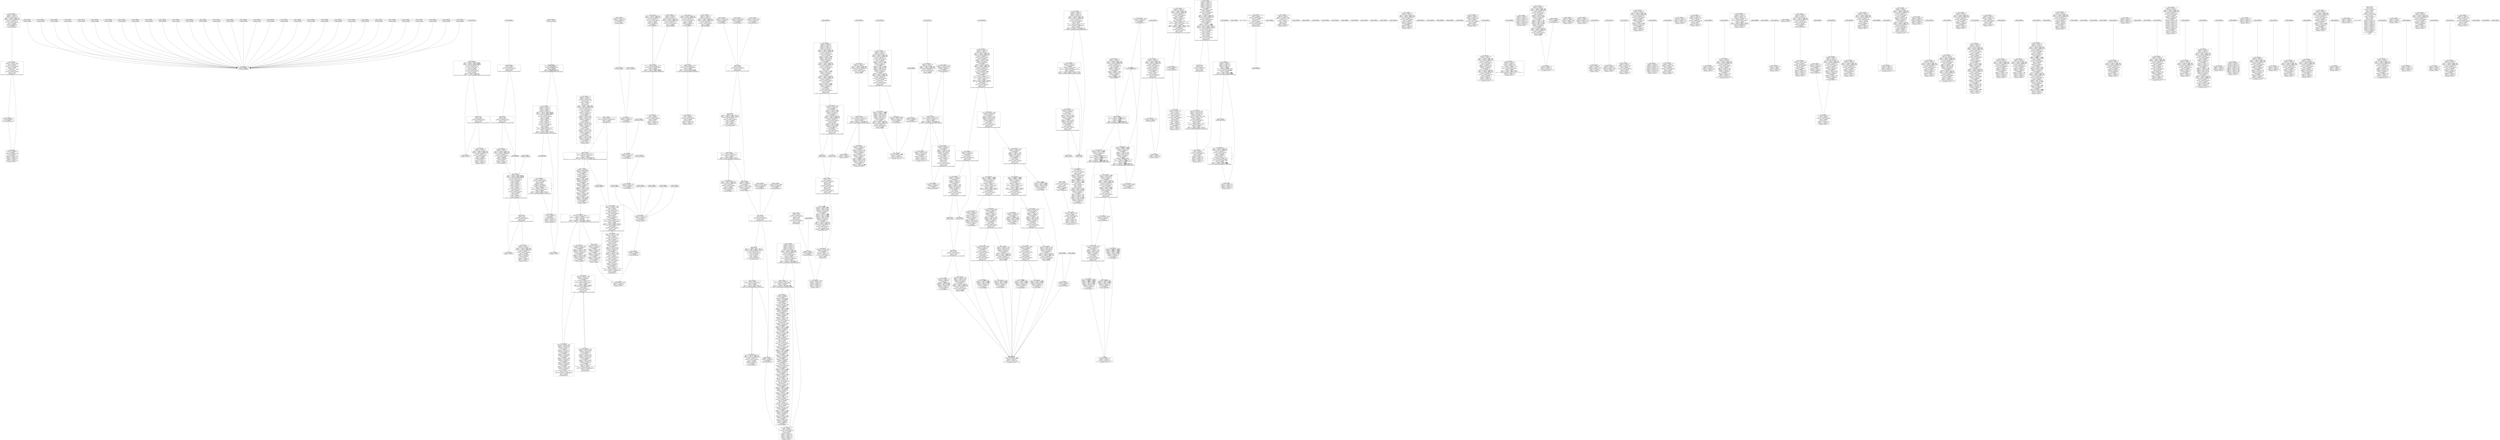 digraph Program0x3426a0 {
basicBlock0x3235b0 [shape=box,label="Address: 0x8048b98\n<1004:0..31> = (<1004:0..31> - 0x4)\n[<1004:0..31>] = <1005:0..31>\n<1005:0..31> = <1004:0..31>\n<1004:0..31> = (<1004:0..31> - 0x4)\n[<1004:0..31>] = <1001:0..31>\n<1024:0..0> = (<1004:0..31> (signed)< 0x4)\n<1024:1..1> = (<1004:0..31> (signed)<= 0x4)\n<1023:0..0> = (<1004:0..31> (unsigned)< 0x4)\n<1024:2..2> = (<1004:0..31> (unsigned)<= 0x4)\n<1004:0..31> = (<1004:0..31> - 0x4)\n<1023:2..2> = intrinsic(0)\n<1023:6..6> = (<1004:0..31> == 0x0)\n<1023:7..7> = (<1004:0..31> (signed)< 0x0)\n<1023:11..11> = intrinsic(0)\n<1023:4..4> = intrinsic(0)\n<1004:0..31> = (<1004:0..31> - 0x4)\n[<1004:0..31>] = 0x8048ba4\ncall 0x8048ba4\n<1004:0..31> = (<1004:0..31> + 0x4)\ngoto basic block 0x330880\n"];
basicBlock0x323610 [shape=box,label="Address: 0x8048bb5\n<1004:0..31> = (<1004:0..31> - 0x4)\n[<1004:0..31>] = 0x8048bba\ncall 0x8048c20\n<1004:0..31> = (<1004:0..31> + 0x4)\ngoto basic block 0x2221380\n"];
basicBlock0x323670 [shape=box,label="Address: 0x8048bd0\n<1004:0..31> = (<1004:0..31> - 0x4)\n[<1004:0..31>] = [0x804c444]\ngoto address [0x804c448]\n"];
basicBlock0x3236d0 [shape=box,label="Address: 0x8048e2f\n<1022:0..31> = [<1004:0..31>]\ngoto address <1022:0..31>\n"];
basicBlock0x323730 [shape=box,label="Address: 0x8048e39\n<1004:0..31> = (<1004:0..31> - 0x4)\n[<1004:0..31>] = <1005:0..31>\n<1005:0..31> = <1004:0..31>\n<1024:0..0> = (<1004:0..31> (signed)< 0x18)\n<1024:1..1> = (<1004:0..31> (signed)<= 0x18)\n<1023:0..0> = (<1004:0..31> (unsigned)< 0x18)\n<1024:2..2> = (<1004:0..31> (unsigned)<= 0x18)\n<1004:0..31> = (<1004:0..31> - 0x18)\n<1023:2..2> = intrinsic(0)\n<1023:6..6> = (<1004:0..31> == 0x0)\n<1023:7..7> = (<1004:0..31> (signed)< 0x0)\n<1023:11..11> = intrinsic(0)\n<1023:4..4> = intrinsic(0)\n[<1004:0..31>] = 0x804c4d8\n<1004:0..31> = (<1004:0..31> - 0x4)\n[<1004:0..31>] = 0x8048e48\ncall <1000:0..31>\n<1004:0..31> = (<1004:0..31> + 0x4)\n<1004:0..31> = <1005:0..31>\n<1005:0..31> = [<1004:0..31>]\n<1004:0..31> = (<1004:0..31> + 0x4)\n<1022:0..31> = [<1004:0..31>]\ngoto address <1022:0..31>\n"];
basicBlock0x323790 [shape=box,label="Address: 0x8048e68\n<1022:0..31> = [<1004:0..31>]\ngoto address <1022:0..31>\n"];
basicBlock0x3237f0 [shape=box,label="Address: 0x8048e72\n<1004:0..31> = (<1004:0..31> - 0x4)\n[<1004:0..31>] = <1005:0..31>\n<1005:0..31> = <1004:0..31>\n<1024:0..0> = (<1004:0..31> (signed)< 0x18)\n<1024:1..1> = (<1004:0..31> (signed)<= 0x18)\n<1023:0..0> = (<1004:0..31> (unsigned)< 0x18)\n<1024:2..2> = (<1004:0..31> (unsigned)<= 0x18)\n<1004:0..31> = (<1004:0..31> - 0x18)\n<1023:2..2> = intrinsic(0)\n<1023:6..6> = (<1004:0..31> == 0x0)\n<1023:7..7> = (<1004:0..31> (signed)< 0x0)\n<1023:11..11> = intrinsic(0)\n<1023:4..4> = intrinsic(0)\n[(<1004:0..31> + 0x4)] = <1000:0..31>\n[<1004:0..31>] = 0x804c4d8\n<1004:0..31> = (<1004:0..31> - 0x4)\n[<1004:0..31>] = 0x8048e85\ncall <1003:0..31>\n<1004:0..31> = (<1004:0..31> + 0x4)\n<1004:0..31> = <1005:0..31>\n<1005:0..31> = [<1004:0..31>]\n<1004:0..31> = (<1004:0..31> + 0x4)\n<1022:0..31> = [<1004:0..31>]\ngoto address <1022:0..31>\n"];
basicBlock0x323850 [shape=box,label="Address: 0x8048e99\n<1004:0..31> = (<1004:0..31> - 0x4)\n[<1004:0..31>] = <1005:0..31>\n<1005:0..31> = <1004:0..31>\n<1004:0..31> = (<1004:0..31> - 0x4)\n[<1004:0..31>] = <1001:0..31>\n<1001:0..31> = 0x804c354\n<1004:0..31> = (<1004:0..31> - 0x4)\n[<1004:0..31>] = <1003:0..31>\n<1024:0..0> = (<1001:0..31> (signed)< 0x804c350)\n<1024:1..1> = (<1001:0..31> (signed)<= 0x804c350)\n<1023:0..0> = (<1001:0..31> (unsigned)< 0x804c350)\n<1024:2..2> = (<1001:0..31> (unsigned)<= 0x804c350)\n<1001:0..31> = (<1001:0..31> - 0x804c350)\n<1023:2..2> = intrinsic(0)\n<1023:6..6> = (<1001:0..31> == 0x0)\n<1023:7..7> = (<1001:0..31> (signed)< 0x0)\n<1023:11..11> = intrinsic(0)\n<1023:4..4> = intrinsic(0)\n<1000:0..31> = [0x804c4dc]\n<1001:0..31> = (<1001:0..31> >> 0x2)\n<1023:0..0> = intrinsic(0)\n<1023:7..7> = intrinsic(1)\n<1023:6..6> = (<1001:0..31> == 0x0)\n<1023:2..2> = intrinsic(0)\n<1001:0..31> = (<1001:0..31> - 0x1)\n<1023:2..2> = intrinsic(0)\n<1023:6..6> = (<1001:0..31> == 0x0)\n<1023:7..7> = (<1001:0..31> (signed)< 0x0)\n<1023:11..11> = intrinsic(0)\n<1023:4..4> = intrinsic(0)\nkill(<1024:0..127>)\n<1023:0..0> = (<1000:0..31> (unsigned)< <1001:0..31>)\n<1023:2..2> = intrinsic(0)\n<1023:6..6> = (<1000:0..31> == <1001:0..31>)\n<1023:7..7> = (<1000:0..31> (signed)< <1001:0..31>)\n<1023:11..11> = intrinsic(0)\n<1023:4..4> = intrinsic(0)\n<1024:0..0> = (<1000:0..31> (signed)< <1001:0..31>)\n<1024:1..1> = (<1000:0..31> (signed)<= <1001:0..31>)\n<1024:2..2> = (<1000:0..31> (unsigned)<= <1001:0..31>)\nif ~<1023:0..0> goto address 0x8048ece else goto basic block 0x3238b0\n"];
basicBlock0x3238b0 [shape=box,label="Address: 0x8048eb6\ngoto basic block 0x330c40\n"];
basicBlock0x323910 [shape=box,label="Address: 0x8048ece\n<1004:0..31> = (<1004:0..31> - 0x4)\n[<1004:0..31>] = 0x8048ed3\ncall 0x8048e20\n<1004:0..31> = (<1004:0..31> + 0x4)\n[0x804c4d8] = 0x1\n<1000:0..31> = [<1004:0..31>]\n<1004:0..31> = (<1004:0..31> + 0x4)\n<1001:0..31> = [<1004:0..31>]\n<1004:0..31> = (<1004:0..31> + 0x4)\n<1005:0..31> = [<1004:0..31>]\n<1004:0..31> = (<1004:0..31> + 0x4)\ngoto basic block 0x2221440\n"];
basicBlock0x323970 [shape=box,label="Address: 0x8048eea\n<1000:0..31> = 0x0\n<1023:0..0> = 0x0\n<1023:2..2> = intrinsic(0)\n<1023:6..6> = (<1000:0..31> == 0x0)\n<1023:7..7> = (<1000:0..31> (signed)< 0x0)\n<1023:11..11> = 0x0\n<1023:4..4> = intrinsic(1)\nkill(<1024:0..127>)\nif <1023:6..6> goto address 0x8048f08 else goto basic block 0x3239d0\n"];
basicBlock0x3239d0 [shape=box,label="Address: 0x8048ef3\n<1004:0..31> = (<1004:0..31> - 0x4)\n[<1004:0..31>] = <1005:0..31>\n<1005:0..31> = <1004:0..31>\n<1024:0..0> = (<1004:0..31> (signed)< 0x18)\n<1024:1..1> = (<1004:0..31> (signed)<= 0x18)\n<1023:0..0> = (<1004:0..31> (unsigned)< 0x18)\n<1024:2..2> = (<1004:0..31> (unsigned)<= 0x18)\n<1004:0..31> = (<1004:0..31> - 0x18)\n<1023:2..2> = intrinsic(0)\n<1023:6..6> = (<1004:0..31> == 0x0)\n<1023:7..7> = (<1004:0..31> (signed)< 0x0)\n<1023:11..11> = intrinsic(0)\n<1023:4..4> = intrinsic(0)\n[<1004:0..31>] = 0x804c358\n<1004:0..31> = (<1004:0..31> - 0x4)\n[<1004:0..31>] = 0x8048f02\ncall <1000:0..31>\n<1004:0..31> = (<1004:0..31> + 0x4)\n<1004:0..31> = <1005:0..31>\n<1005:0..31> = [<1004:0..31>]\n<1004:0..31> = (<1004:0..31> + 0x4)\ngoto address 0x8048e50\n"];
basicBlock0x323a30 [shape=box,label="Address: 0x804906e\n[(<1004:0..31> + 0x27c)] = ([(<1004:0..31> + 0x27c)] + 0x1)\n<1023:2..2> = intrinsic(0)\n<1023:6..6> = ([(<1004:0..31> + 0x27c)] == 0x0)\n<1023:7..7> = ([(<1004:0..31> + 0x27c)] (signed)< 0x0)\n<1023:11..11> = intrinsic(0)\n<1023:4..4> = intrinsic(0)\nkill(<1024:0..127>)\ngoto basic block 0x222b380\n"];
basicBlock0x323a90 [shape=box,label="Address: 0x8049083\n[(<1004:0..31> + 0x8)] = 0x8\n[(<1004:0..31> + 0x4)] = 0x804a50c\n<1000:0..31> = (<1004:0..31> + 0x130)\n[<1004:0..31>] = <1000:0..31>\n<1004:0..31> = (<1004:0..31> - 0x4)\n[<1004:0..31>] = 0x80490a2\ncall 0x8048d40\n<1004:0..31> = (<1004:0..31> + 0x4)\n[(<1004:0..31> + 0x4)] = 0x20\n[<1004:0..31>] = 0x10\n<1004:0..31> = (<1004:0..31> - 0x4)\n[<1004:0..31>] = 0x80490b6\ncall 0x804961d\n<1004:0..31> = (<1004:0..31> + 0x4)\n[(<1004:0..31> + 0x8)] = <1000:0..31>\n[(<1004:0..31> + 0x4)] = 0x804a511\n<1000:0..31> = (<1004:0..31> + 0x1c)\n[<1004:0..31>] = <1000:0..31>\n<1004:0..31> = (<1004:0..31> - 0x4)\n[<1004:0..31>] = 0x80490ce\ncall 0x8048d60\n<1004:0..31> = (<1004:0..31> + 0x4)\n<1000:0..31> = (<1004:0..31> + 0x250)\n[<1004:0..31>] = <1000:0..31>\n<1004:0..31> = (<1004:0..31> - 0x4)\n[<1004:0..31>] = 0x80490dd\ncall 0x8048be0\n<1004:0..31> = (<1004:0..31> + 0x4)\n<1000:0..31> = (<1004:0..31> + 0x250)\n[(<1004:0..31> + 0x4)] = <1000:0..31>\n<1000:0..31> = (<1004:0..31> + 0x130)\n[<1004:0..31>] = <1000:0..31>\n<1004:0..31> = (<1004:0..31> - 0x4)\n[<1004:0..31>] = 0x80490f7\ncall 0x8048c10\n<1004:0..31> = (<1004:0..31> + 0x4)\n<1000:0..31> = (<1004:0..31> + 0x250)\n[<1004:0..31>] = <1000:0..31>\n<1004:0..31> = (<1004:0..31> - 0x4)\n[<1004:0..31>] = 0x8049106\ncall 0x8048c30\n<1004:0..31> = (<1004:0..31> + 0x4)\n<1003:0..31> = (<1004:0..31> + 0x24c)\n[(<1004:0..31> + 0x8)] = <1003:0..31>\n[(<1004:0..31> + 0x4)] = 0x804a517\n[<1004:0..31>] = <1000:0..31>\n<1004:0..31> = (<1004:0..31> - 0x4)\n[<1004:0..31>] = 0x8049121\ncall 0x8048d90\n<1004:0..31> = (<1004:0..31> + 0x4)\n[(<1004:0..31> + 0x274)] = 0x0\ngoto address 0x8049267\n"];
basicBlock0x323af0 [shape=box,label="Address: 0x80491f4\n<1000:0..31> = [(<1004:0..31> + 0x274)]\n<1001:0..31> = (<1000:0..31> + 0x1)\n[(<1004:0..31> + 0x4)] = 0x804a51a\n<1000:0..31> = (<1004:0..31> + 0x1c)\n[<1004:0..31>] = <1000:0..31>\n<1004:0..31> = (<1004:0..31> - 0x4)\n[<1004:0..31>] = 0x8049212\ncall 0x8048cb0\n<1004:0..31> = (<1004:0..31> + 0x4)\n[(<1004:0..31> + 0x4)] = <1001:0..31>\n[<1004:0..31>] = <1000:0..31>\n<1004:0..31> = (<1004:0..31> - 0x4)\n[<1004:0..31>] = 0x804921e\ncall 0x8048bf0\n<1004:0..31> = (<1004:0..31> + 0x4)\n[(<1004:0..31> + 0x4)] = 0x804a521\n[<1004:0..31>] = <1000:0..31>\n<1004:0..31> = (<1004:0..31> - 0x4)\n[<1004:0..31>] = 0x804922e\ncall 0x8048cb0\n<1004:0..31> = (<1004:0..31> + 0x4)\n<1003:0..31> = (<1004:0..31> + 0x248)\n[(<1004:0..31> + 0x4)] = <1003:0..31>\n[<1004:0..31>] = <1000:0..31>\n<1004:0..31> = (<1004:0..31> - 0x4)\n[<1004:0..31>] = 0x8049241\ncall 0x8048d20\n<1004:0..31> = (<1004:0..31> + 0x4)\n[(<1004:0..31> + 0x4)] = 0x8048da0\n[<1004:0..31>] = <1000:0..31>\n<1004:0..31> = (<1004:0..31> - 0x4)\n[<1004:0..31>] = 0x8049251\ncall 0x8048d50\n<1004:0..31> = (<1004:0..31> + 0x4)\n<1000:0..31> = (<1004:0..31> + 0x248)\n[<1004:0..31>] = <1000:0..31>\n<1004:0..31> = (<1004:0..31> - 0x4)\n[<1004:0..31>] = 0x8049260\ncall 0x8048cc0\n<1004:0..31> = (<1004:0..31> + 0x4)\n[(<1004:0..31> + 0x274)] = ([(<1004:0..31> + 0x274)] + 0x1)\n<1023:2..2> = intrinsic(0)\n<1023:6..6> = ([(<1004:0..31> + 0x274)] == 0x0)\n<1023:7..7> = ([(<1004:0..31> + 0x274)] (signed)< 0x0)\n<1023:11..11> = intrinsic(0)\n<1023:4..4> = intrinsic(0)\nkill(<1024:0..127>)\ngoto basic block 0x2204530\n"];
basicBlock0x323b50 [shape=box,label="Address: 0x804927b\n<1001:0..31> = 0x0\n<1000:0..31> = (<1004:0..31> + 0x250)\n[<1004:0..31>] = <1000:0..31>\n<1004:0..31> = (<1004:0..31> - 0x4)\n[<1004:0..31>] = 0x804928f\ncall 0x8048cc0\n<1004:0..31> = (<1004:0..31> + 0x4)\n<1000:0..31> = (<1004:0..31> + 0x1c)\n[<1004:0..31>] = <1000:0..31>\n<1004:0..31> = (<1004:0..31> - 0x4)\n[<1004:0..31>] = 0x804929b\ncall 0x8048cf0\n<1004:0..31> = (<1004:0..31> + 0x4)\n<1000:0..31> = (<1004:0..31> + 0x130)\n[<1004:0..31>] = <1000:0..31>\n<1004:0..31> = (<1004:0..31> - 0x4)\n[<1004:0..31>] = 0x80492aa\ncall 0x8048ce0\n<1004:0..31> = (<1004:0..31> + 0x4)\n<1000:0..31> = (<1004:0..31> + 0x254)\n[<1004:0..31>] = <1000:0..31>\n<1004:0..31> = (<1004:0..31> - 0x4)\n[<1004:0..31>] = 0x80492b9\ncall 0x804962a\n<1004:0..31> = (<1004:0..31> + 0x4)\n<1000:0..31> = <1001:0..31>\ngoto address 0x8049339\n"];
basicBlock0x323bb0 [shape=box,label="Address: 0x8049352\n<1024:0..0> = (<1001:0..31> (signed)< 0x4)\n<1024:1..1> = (<1001:0..31> (signed)<= 0x4)\n<1023:0..0> = (<1001:0..31> (unsigned)< 0x4)\n<1024:2..2> = (<1001:0..31> (unsigned)<= 0x4)\n<1001:0..31> = (<1001:0..31> - 0x4)\n<1023:2..2> = intrinsic(0)\n<1023:6..6> = (<1001:0..31> == 0x0)\n<1023:7..7> = (<1001:0..31> (signed)< 0x0)\n<1023:11..11> = intrinsic(0)\n<1023:4..4> = intrinsic(0)\n[<1004:0..31>] = <1001:0..31>\n<1004:0..31> = (<1004:0..31> - 0x4)\n[<1004:0..31>] = 0x804935d\ncall 0x8048cc0\n<1004:0..31> = (<1004:0..31> + 0x4)\ngoto address 0x804934a\n"];
basicBlock0x323c10 [shape=box,label="Address: 0x8049379\n<1024:0..0> = (<1001:0..31> (signed)< 0x4)\n<1024:1..1> = (<1001:0..31> (signed)<= 0x4)\n<1023:0..0> = (<1001:0..31> (unsigned)< 0x4)\n<1024:2..2> = (<1001:0..31> (unsigned)<= 0x4)\n<1001:0..31> = (<1001:0..31> - 0x4)\n<1023:2..2> = intrinsic(0)\n<1023:6..6> = (<1001:0..31> == 0x0)\n<1023:7..7> = (<1001:0..31> (signed)< 0x0)\n<1023:11..11> = intrinsic(0)\n<1023:4..4> = intrinsic(0)\n[<1004:0..31>] = <1001:0..31>\n<1004:0..31> = (<1004:0..31> - 0x4)\n[<1004:0..31>] = 0x8049384\ncall 0x8048cc0\n<1004:0..31> = (<1004:0..31> + 0x4)\ngoto address 0x8049371\n"];
basicBlock0x323c70 [shape=box,label="Address: 0x804939f\n<1023:0..0> = ([(<1005:0..31> + 0xc)] (unsigned)< 0xffff)\n<1023:2..2> = intrinsic(0)\n<1023:6..6> = ([(<1005:0..31> + 0xc)] == 0xffff)\n<1023:7..7> = ([(<1005:0..31> + 0xc)] (signed)< 0xffff)\n<1023:11..11> = intrinsic(0)\n<1023:4..4> = intrinsic(0)\n<1024:0..0> = ([(<1005:0..31> + 0xc)] (signed)< 0xffff)\n<1024:1..1> = ([(<1005:0..31> + 0xc)] (signed)<= 0xffff)\n<1024:2..2> = ([(<1005:0..31> + 0xc)] (unsigned)<= 0xffff)\nif ~<1023:6..6> goto address 0x80495f1 else goto basic block 0x323cd0\n"];
basicBlock0x323cd0 [shape=box,label="Address: 0x80493ac\n[<1004:0..31>] = 0x804c4f8\n<1004:0..31> = (<1004:0..31> - 0x4)\n[<1004:0..31>] = 0x80493b8\ncall 0x8048c70\n<1004:0..31> = (<1004:0..31> + 0x4)\n[(<1004:0..31> + 0x8)] = 0x804c4d4\n[(<1004:0..31> + 0x4)] = 0x804c4f8\n[<1004:0..31>] = 0x8048ca0\n<1004:0..31> = (<1004:0..31> - 0x4)\n[<1004:0..31>] = 0x80493d4\ncall 0x8048c00\n<1004:0..31> = (<1004:0..31> + 0x4)\n<1001:0..31> = 0x804c4e0\n<1007:0..31> = 0x2\n<1000:0..31> = (<1005:0..31> + 0xffffffe2)\n[<1004:0..31>] = <1000:0..31>\n<1004:0..31> = (<1004:0..31> - 0x4)\n[<1004:0..31>] = 0x80493e9\ncall 0x8048db0\n<1004:0..31> = (<1004:0..31> + 0x4)\n<1000:0..31> = (<1005:0..31> + 0xffffffe2)\n[(<1004:0..31> + 0x8)] = <1000:0..31>\n[(<1004:0..31> + 0x4)] = 0x804a524\n[<1004:0..31>] = <1001:0..31>\n<1004:0..31> = (<1004:0..31> - 0x4)\n[<1004:0..31>] = 0x8049400\ncall 0x8048cd0\n<1004:0..31> = (<1004:0..31> + 0x4)\n<1000:0..31> = (<1005:0..31> + 0xffffffe2)\n[<1004:0..31>] = <1000:0..31>\n<1004:0..31> = (<1004:0..31> - 0x4)\n[<1004:0..31>] = 0x804940b\ncall 0x8048d30\n<1004:0..31> = (<1004:0..31> + 0x4)\n<1006:0..31> = (<1001:0..31> + 0x4)\n<1007:0..31> = (<1007:0..31> - 0x1)\n<1023:2..2> = intrinsic(0)\n<1023:6..6> = (<1007:0..31> == 0x0)\n<1023:7..7> = (<1007:0..31> (signed)< 0x0)\n<1023:11..11> = intrinsic(0)\n<1023:4..4> = intrinsic(0)\nkill(<1024:0..127>)\n<1000:0..31> = (<1005:0..31> + 0xffffffe3)\n[<1004:0..31>] = <1000:0..31>\n<1004:0..31> = (<1004:0..31> - 0x4)\n[<1004:0..31>] = 0x804941a\ncall 0x8048db0\n<1004:0..31> = (<1004:0..31> + 0x4)\n<1000:0..31> = (<1005:0..31> + 0xffffffe3)\n[(<1004:0..31> + 0x8)] = <1000:0..31>\n[(<1004:0..31> + 0x4)] = 0x804a550\n[<1004:0..31>] = <1006:0..31>\n<1004:0..31> = (<1004:0..31> - 0x4)\n[<1004:0..31>] = 0x8049431\ncall 0x8048cd0\n<1004:0..31> = (<1004:0..31> + 0x4)\n<1000:0..31> = (<1005:0..31> + 0xffffffe3)\n[<1004:0..31>] = <1000:0..31>\n<1004:0..31> = (<1004:0..31> - 0x4)\n[<1004:0..31>] = 0x804943c\ncall 0x8048d30\n<1004:0..31> = (<1004:0..31> + 0x4)\n<1006:0..31> = (<1006:0..31> + 0x4)\n<1023:0..0> = intrinsic(0)\n<1023:2..2> = intrinsic(0)\n<1023:6..6> = (<1006:0..31> == 0x0)\n<1023:7..7> = (<1006:0..31> (signed)< 0x0)\n<1023:11..11> = intrinsic(0)\n<1023:4..4> = intrinsic(0)\nkill(<1024:0..127>)\n<1007:0..31> = (<1007:0..31> - 0x1)\n<1023:2..2> = intrinsic(0)\n<1023:6..6> = (<1007:0..31> == 0x0)\n<1023:7..7> = (<1007:0..31> (signed)< 0x0)\n<1023:11..11> = intrinsic(0)\n<1023:4..4> = intrinsic(0)\nkill(<1024:0..127>)\n<1000:0..31> = (<1005:0..31> + 0xffffffe4)\n[<1004:0..31>] = <1000:0..31>\n<1004:0..31> = (<1004:0..31> - 0x4)\n[<1004:0..31>] = 0x804944b\ncall 0x8048db0\n<1004:0..31> = (<1004:0..31> + 0x4)\n<1000:0..31> = (<1005:0..31> + 0xffffffe4)\n[(<1004:0..31> + 0x8)] = <1000:0..31>\n[(<1004:0..31> + 0x4)] = 0x804a580\n[<1004:0..31>] = <1006:0..31>\n<1004:0..31> = (<1004:0..31> - 0x4)\n[<1004:0..31>] = 0x8049462\ncall 0x8048cd0\n<1004:0..31> = (<1004:0..31> + 0x4)\n<1000:0..31> = (<1005:0..31> + 0xffffffe4)\n[<1004:0..31>] = <1000:0..31>\n<1004:0..31> = (<1004:0..31> - 0x4)\n[<1004:0..31>] = 0x804946d\ncall 0x8048d30\n<1004:0..31> = (<1004:0..31> + 0x4)\n[(<1004:0..31> + 0x8)] = 0x804c4d4\n[(<1004:0..31> + 0x4)] = 0x0\n[<1004:0..31>] = 0x804933e\n<1004:0..31> = (<1004:0..31> - 0x4)\n[<1004:0..31>] = 0x8049489\ncall 0x8048c00\n<1004:0..31> = (<1004:0..31> + 0x4)\n<1001:0..31> = 0x804c4ec\n<1007:0..31> = 0x2\n<1000:0..31> = (<1005:0..31> + 0xffffffe5)\n[<1004:0..31>] = <1000:0..31>\n<1004:0..31> = (<1004:0..31> - 0x4)\n[<1004:0..31>] = 0x804949e\ncall 0x8048db0\n<1004:0..31> = (<1004:0..31> + 0x4)\n<1000:0..31> = (<1005:0..31> + 0xffffffe5)\n[(<1004:0..31> + 0x8)] = <1000:0..31>\n[(<1004:0..31> + 0x4)] = 0x804a5ac\n[<1004:0..31>] = <1001:0..31>\n<1004:0..31> = (<1004:0..31> - 0x4)\n[<1004:0..31>] = 0x80494b5\ncall 0x8048cd0\n<1004:0..31> = (<1004:0..31> + 0x4)\n<1000:0..31> = (<1005:0..31> + 0xffffffe5)\n[<1004:0..31>] = <1000:0..31>\n<1004:0..31> = (<1004:0..31> - 0x4)\n[<1004:0..31>] = 0x80494c0\ncall 0x8048d30\n<1004:0..31> = (<1004:0..31> + 0x4)\n<1006:0..31> = (<1001:0..31> + 0x4)\n<1007:0..31> = (<1007:0..31> - 0x1)\n<1023:2..2> = intrinsic(0)\n<1023:6..6> = (<1007:0..31> == 0x0)\n<1023:7..7> = (<1007:0..31> (signed)< 0x0)\n<1023:11..11> = intrinsic(0)\n<1023:4..4> = intrinsic(0)\nkill(<1024:0..127>)\n<1000:0..31> = (<1005:0..31> + 0xffffffe6)\n[<1004:0..31>] = <1000:0..31>\n<1004:0..31> = (<1004:0..31> - 0x4)\n[<1004:0..31>] = 0x80494cf\ncall 0x8048db0\n<1004:0..31> = (<1004:0..31> + 0x4)\n<1000:0..31> = (<1005:0..31> + 0xffffffe6)\n[(<1004:0..31> + 0x8)] = <1000:0..31>\n[(<1004:0..31> + 0x4)] = 0x804a5d8\n[<1004:0..31>] = <1006:0..31>\n<1004:0..31> = (<1004:0..31> - 0x4)\n[<1004:0..31>] = 0x80494e6\ncall 0x8048cd0\n<1004:0..31> = (<1004:0..31> + 0x4)\n<1000:0..31> = (<1005:0..31> + 0xffffffe6)\n[<1004:0..31>] = <1000:0..31>\n<1004:0..31> = (<1004:0..31> - 0x4)\n[<1004:0..31>] = 0x80494f1\ncall 0x8048d30\n<1004:0..31> = (<1004:0..31> + 0x4)\n<1006:0..31> = (<1006:0..31> + 0x4)\n<1023:0..0> = intrinsic(0)\n<1023:2..2> = intrinsic(0)\n<1023:6..6> = (<1006:0..31> == 0x0)\n<1023:7..7> = (<1006:0..31> (signed)< 0x0)\n<1023:11..11> = intrinsic(0)\n<1023:4..4> = intrinsic(0)\nkill(<1024:0..127>)\n<1007:0..31> = (<1007:0..31> - 0x1)\n<1023:2..2> = intrinsic(0)\n<1023:6..6> = (<1007:0..31> == 0x0)\n<1023:7..7> = (<1007:0..31> (signed)< 0x0)\n<1023:11..11> = intrinsic(0)\n<1023:4..4> = intrinsic(0)\nkill(<1024:0..127>)\n<1000:0..31> = (<1005:0..31> + 0xffffffe7)\n[<1004:0..31>] = <1000:0..31>\n<1004:0..31> = (<1004:0..31> - 0x4)\n[<1004:0..31>] = 0x8049500\ncall 0x8048db0\n<1004:0..31> = (<1004:0..31> + 0x4)\n<1000:0..31> = (<1005:0..31> + 0xffffffe7)\n[(<1004:0..31> + 0x8)] = <1000:0..31>\n[(<1004:0..31> + 0x4)] = 0x804a608\n[<1004:0..31>] = <1006:0..31>\n<1004:0..31> = (<1004:0..31> - 0x4)\n[<1004:0..31>] = 0x8049517\ncall 0x8048cd0\n<1004:0..31> = (<1004:0..31> + 0x4)\n<1000:0..31> = (<1005:0..31> + 0xffffffe7)\n[<1004:0..31>] = <1000:0..31>\n<1004:0..31> = (<1004:0..31> - 0x4)\n[<1004:0..31>] = 0x8049522\ncall 0x8048d30\n<1004:0..31> = (<1004:0..31> + 0x4)\n[(<1004:0..31> + 0x8)] = 0x804c4d4\n[(<1004:0..31> + 0x4)] = 0x0\n[<1004:0..31>] = 0x8049365\n<1004:0..31> = (<1004:0..31> - 0x4)\n[<1004:0..31>] = 0x804953e\ncall 0x8048c00\n<1004:0..31> = (<1004:0..31> + 0x4)\ngoto address 0x80495f1\n"];
basicBlock0x323d30 [shape=box,label="Address: 0x8049572\n<1000:0..31> = 0x2\n<1024:0..0> = (<1000:0..31> (signed)< <1007:0..31>)\n<1024:1..1> = (<1000:0..31> (signed)<= <1007:0..31>)\n<1023:0..0> = (<1000:0..31> (unsigned)< <1007:0..31>)\n<1024:2..2> = (<1000:0..31> (unsigned)<= <1007:0..31>)\n<1000:0..31> = (<1000:0..31> - <1007:0..31>)\n<1023:2..2> = intrinsic(0)\n<1023:6..6> = (<1000:0..31> == 0x0)\n<1023:7..7> = (<1000:0..31> (signed)< 0x0)\n<1023:11..11> = intrinsic(0)\n<1023:4..4> = intrinsic(0)\n<1000:0..31> = (<1000:0..31> << 0x2)\n<1023:0..0> = intrinsic(0)\n<1023:7..7> = intrinsic(1)\n<1023:6..6> = (<1000:0..31> == 0x0)\n<1023:2..2> = intrinsic(0)\n<1007:0..31> = (<1001:0..31> + <1000:0..31>)\ngoto basic block 0x2204e30\n"];
basicBlock0x323d90 [shape=box,label="Address: 0x8049583\n<1024:0..0> = (<1007:0..31> (signed)< 0x4)\n<1024:1..1> = (<1007:0..31> (signed)<= 0x4)\n<1023:0..0> = (<1007:0..31> (unsigned)< 0x4)\n<1024:2..2> = (<1007:0..31> (unsigned)<= 0x4)\n<1007:0..31> = (<1007:0..31> - 0x4)\n<1023:2..2> = intrinsic(0)\n<1023:6..6> = (<1007:0..31> == 0x0)\n<1023:7..7> = (<1007:0..31> (signed)< 0x0)\n<1023:11..11> = intrinsic(0)\n<1023:4..4> = intrinsic(0)\n[<1004:0..31>] = <1007:0..31>\n<1004:0..31> = (<1004:0..31> - 0x4)\n[<1004:0..31>] = 0x804958e\ncall 0x8048cc0\n<1004:0..31> = (<1004:0..31> + 0x4)\ngoto address 0x804957f\n"];
basicBlock0x323df0 [shape=box,label="Address: 0x80495c9\n<1000:0..31> = 0x2\n<1024:0..0> = (<1000:0..31> (signed)< <1007:0..31>)\n<1024:1..1> = (<1000:0..31> (signed)<= <1007:0..31>)\n<1023:0..0> = (<1000:0..31> (unsigned)< <1007:0..31>)\n<1024:2..2> = (<1000:0..31> (unsigned)<= <1007:0..31>)\n<1000:0..31> = (<1000:0..31> - <1007:0..31>)\n<1023:2..2> = intrinsic(0)\n<1023:6..6> = (<1000:0..31> == 0x0)\n<1023:7..7> = (<1000:0..31> (signed)< 0x0)\n<1023:11..11> = intrinsic(0)\n<1023:4..4> = intrinsic(0)\n<1000:0..31> = (<1000:0..31> << 0x2)\n<1023:0..0> = intrinsic(0)\n<1023:7..7> = intrinsic(1)\n<1023:6..6> = (<1000:0..31> == 0x0)\n<1023:2..2> = intrinsic(0)\n<1007:0..31> = (<1001:0..31> + <1000:0..31>)\ngoto basic block 0x2204ef0\n"];
basicBlock0x323e50 [shape=box,label="Address: 0x80495da\n<1024:0..0> = (<1007:0..31> (signed)< 0x4)\n<1024:1..1> = (<1007:0..31> (signed)<= 0x4)\n<1023:0..0> = (<1007:0..31> (unsigned)< 0x4)\n<1024:2..2> = (<1007:0..31> (unsigned)<= 0x4)\n<1007:0..31> = (<1007:0..31> - 0x4)\n<1023:2..2> = intrinsic(0)\n<1023:6..6> = (<1007:0..31> == 0x0)\n<1023:7..7> = (<1007:0..31> (signed)< 0x0)\n<1023:11..11> = intrinsic(0)\n<1023:4..4> = intrinsic(0)\n[<1004:0..31>] = <1007:0..31>\n<1004:0..31> = (<1004:0..31> - 0x4)\n[<1004:0..31>] = 0x80495e5\ncall 0x8048cc0\n<1004:0..31> = (<1004:0..31> + 0x4)\ngoto address 0x80495d6\n"];
basicBlock0x323eb0 [shape=box,label="Address: 0x804970b\n<1000:0..31> = (<1005:0..31> + 0xffffffdc)\n[<1004:0..31>] = <1000:0..31>\n<1004:0..31> = (<1004:0..31> - 0x4)\n[<1004:0..31>] = 0x8049716\ncall 0x804989c\n<1004:0..31> = (<1004:0..31> + 0x4)\n<1007:0..31> = <1000:0..31>\n<1000:0..31> = (<1005:0..31> + 0xffffffd7)\n<1003:0..31> = [(<1005:0..31> + 0x8)]\n[(<1004:0..31> + 0x4)] = <1003:0..31>\n[<1004:0..31>] = <1000:0..31>\n<1004:0..31> = (<1004:0..31> - 0x4)\n[<1004:0..31>] = 0x804972a\ncall 0x804987a\n<1004:0..31> = (<1004:0..31> + 0x4)\n<1024:0..0> = (<1004:0..31> (signed)< 0x4)\n<1024:1..1> = (<1004:0..31> (signed)<= 0x4)\n<1023:0..0> = (<1004:0..31> (unsigned)< 0x4)\n<1024:2..2> = (<1004:0..31> (unsigned)<= 0x4)\n<1004:0..31> = (<1004:0..31> - 0x4)\n<1023:2..2> = intrinsic(0)\n<1023:6..6> = (<1004:0..31> == 0x0)\n<1023:7..7> = (<1004:0..31> (signed)< 0x0)\n<1023:11..11> = intrinsic(0)\n<1023:4..4> = intrinsic(0)\n<1006:0..31> = 0x1\n[(<1004:0..31> + 0x8)] = <1007:0..31>\n<1000:0..31> = [(<1005:0..31> + 0xc)]\n[(<1004:0..31> + 0x4)] = <1000:0..31>\n<1000:0..31> = (<1005:0..31> + 0xffffffe4)\n[<1004:0..31>] = <1000:0..31>\n<1004:0..31> = (<1004:0..31> - 0x4)\n[<1004:0..31>] = 0x8049748\ncall 0x80498aa\n<1004:0..31> = (<1004:0..31> + 0x4)\n<1023:0..0> = 0x0\n<1023:2..2> = intrinsic(0)\n<1023:6..6> = (<1000:0..7> == 0x0)\n<1023:7..7> = (<1000:0..7> (signed)< 0x0)\n<1023:11..11> = 0x0\n<1023:4..4> = intrinsic(1)\nkill(<1024:0..127>)\nif <1023:6..6> goto address 0x8049750 else goto basic block 0x323f10\n"];
basicBlock0x323f10 [shape=box,label="Address: 0x804974c\n<1000:0..7> = 0x1\ngoto address 0x8049752\n"];
basicBlock0x32fce0 [shape=box,label="Address: 0x804975c\n[(<1005:0..31> + 0xffffffe7)] = 0x0\n<1000:0..31> = (<1005:0..31> + 0xffffffe7)\n[(<1004:0..31> + 0x8)] = <1000:0..31>\n<1000:0..31> = [(<1005:0..31> + 0xc)]\n[(<1004:0..31> + 0x4)] = <1000:0..31>\n<1000:0..31> = (<1005:0..31> + 0xffffffe5)\n[<1004:0..31>] = <1000:0..31>\n<1004:0..31> = (<1004:0..31> - 0x4)\n[<1004:0..31>] = 0x8049779\ncall 0x80498f4\n<1004:0..31> = (<1004:0..31> + 0x4)\n<1000:0..31> = (<1005:0..31> + 0xffffffd0)\n<1003:0..31> = (<1005:0..31> + 0xffffffe5)\n[(<1004:0..31> + 0xc)] = <1003:0..31>\n<1003:0..31> = [(<1005:0..31> + 0xffffffdc)]\n[(<1004:0..31> + 0x8)] = <1003:0..31>\n<1003:0..31> = [(<1005:0..31> + 0x8)]\n[(<1004:0..31> + 0x4)] = <1003:0..31>\n[<1004:0..31>] = <1000:0..31>\n<1004:0..31> = (<1004:0..31> - 0x4)\n[<1004:0..31>] = 0x8049799\ncall 0x804990e\n<1004:0..31> = (<1004:0..31> + 0x4)\n<1024:0..0> = (<1004:0..31> (signed)< 0x4)\n<1024:1..1> = (<1004:0..31> (signed)<= 0x4)\n<1023:0..0> = (<1004:0..31> (unsigned)< 0x4)\n<1024:2..2> = (<1004:0..31> (unsigned)<= 0x4)\n<1004:0..31> = (<1004:0..31> - 0x4)\n<1023:2..2> = intrinsic(0)\n<1023:6..6> = (<1004:0..31> == 0x0)\n<1023:7..7> = (<1004:0..31> (signed)< 0x0)\n<1023:11..11> = intrinsic(0)\n<1023:4..4> = intrinsic(0)\n<1000:0..31> = [(<1005:0..31> + 0xffffffd0)]\n[(<1005:0..31> + 0xffffffdc)] = <1000:0..31>\ngoto basic block 0x22243e0\n"];
basicBlock0x32fd40 [shape=box,label="Address: 0x8049842\n<1004:0..31> = <1005:0..31>\n<1005:0..31> = [<1004:0..31>]\n<1004:0..31> = (<1004:0..31> + 0x4)\n<1022:0..31> = [<1004:0..31>]\ngoto address <1022:0..31>\n"];
basicBlock0x32fda0 [shape=box,label="Address: 0x8049af0\n<1002:0..31> = [(<1005:0..31> + 0xfffffff0)]\n<1003:0..31> = [(<1005:0..31> + 0xffffffec)]\n<1000:0..31> = [(<1005:0..31> + 0x8)]\n<1001:0..31> = [(<1005:0..31> + 0x14)]\n[(<1004:0..31> + 0x10)] = <1001:0..31>\n[(<1004:0..31> + 0xc)] = <1002:0..31>\n[(<1004:0..31> + 0x8)] = <1003:0..31>\n<1003:0..31> = [(<1005:0..31> + 0xc)]\n[(<1004:0..31> + 0x4)] = <1003:0..31>\n[<1004:0..31>] = <1000:0..31>\n<1004:0..31> = (<1004:0..31> - 0x4)\n[<1004:0..31>] = 0x8049b17\ncall 0x8049fc4\n<1004:0..31> = (<1004:0..31> + 0x4)\n<1024:0..0> = (<1004:0..31> (signed)< 0x4)\n<1024:1..1> = (<1004:0..31> (signed)<= 0x4)\n<1023:0..0> = (<1004:0..31> (unsigned)< 0x4)\n<1024:2..2> = (<1004:0..31> (unsigned)<= 0x4)\n<1004:0..31> = (<1004:0..31> - 0x4)\n<1023:2..2> = intrinsic(0)\n<1023:6..6> = (<1004:0..31> == 0x0)\n<1023:7..7> = (<1004:0..31> (signed)< 0x0)\n<1023:11..11> = intrinsic(0)\n<1023:4..4> = intrinsic(0)\ngoto address 0x8049b3a\n"];
basicBlock0x32fe00 [shape=box,label="Address: 0x8049c32\n<1000:0..31> = [(<1005:0..31> + 0x10)]\n[(<1005:0..31> + 0x14)] = <1000:0..31>\n<1000:0..31> = [(<1005:0..31> + 0x10)]\n[<1004:0..31>] = <1000:0..31>\n<1004:0..31> = (<1004:0..31> - 0x4)\n[<1004:0..31>] = 0x8049c43\ncall 0x80499ba\n<1004:0..31> = (<1004:0..31> + 0x4)\n[(<1005:0..31> + 0x10)] = <1000:0..31>\ngoto address 0x8049c56\n"];
basicBlock0x32fe60 [shape=box,label="Address: 0x8049c5c\n<1000:0..31> = [(<1005:0..31> + 0x14)]\n[(<1004:0..31> + 0x4)] = <1000:0..31>\n<1000:0..31> = [(<1005:0..31> + 0x8)]\n[<1004:0..31>] = <1000:0..31>\n<1004:0..31> = (<1004:0..31> - 0x4)\n[<1004:0..31>] = 0x8049c6e\ncall 0x8049c76\n<1004:0..31> = (<1004:0..31> + 0x4)\n<1000:0..31> = [(<1005:0..31> + 0x8)]\n<1004:0..31> = <1005:0..31>\n<1005:0..31> = [<1004:0..31>]\n<1004:0..31> = (<1004:0..31> + 0x4)\n<1022:0..31> = [<1004:0..31>]\n<1004:0..31> = (<1004:0..31> + zero_extend 0x4)\ngoto address <1022:0..31>\n"];
basicBlock0x32fec0 [shape=box,label="Address: 0x8049cbb\n<1000:0..31> = [(<1005:0..31> + 0xc)]\n[<1004:0..31>] = <1000:0..31>\n<1004:0..31> = (<1004:0..31> - 0x4)\n[<1004:0..31>] = 0x8049cc6\ncall 0x804a14e\n<1004:0..31> = (<1004:0..31> + 0x4)\n<1023:0..0> = 0x0\n<1023:2..2> = intrinsic(0)\n<1023:6..6> = (<1000:0..31> == 0x0)\n<1023:7..7> = (<1000:0..31> (signed)< 0x0)\n<1023:11..11> = 0x0\n<1023:4..4> = intrinsic(1)\nkill(<1024:0..127>)\nif <1023:6..6> goto address 0x8049cfd else goto basic block 0x32ff20\n"];
basicBlock0x32ff20 [shape=box,label="Address: 0x8049cca\n<1000:0..31> = [(<1005:0..31> + 0xc)]\n[<1004:0..31>] = <1000:0..31>\n<1004:0..31> = (<1004:0..31> - 0x4)\n[<1004:0..31>] = 0x8049cd5\ncall 0x804a120\n<1004:0..31> = (<1004:0..31> + 0x4)\n<1000:0..31> = [<1000:0..31>]\n[<1004:0..31>] = <1000:0..31>\n<1004:0..31> = (<1004:0..31> - 0x4)\n[<1004:0..31>] = 0x8049cdf\ncall 0x804a12b\n<1004:0..31> = (<1004:0..31> + 0x4)\n<1003:0..31> = [(<1005:0..31> + 0xc)]\n<1002:0..31> = [(<1005:0..31> + 0x14)]\n[(<1004:0..31> + 0x8)] = <1002:0..31>\n[(<1004:0..31> + 0x4)] = <1000:0..31>\n[<1004:0..31>] = <1003:0..31>\n<1004:0..31> = (<1004:0..31> - 0x4)\n[<1004:0..31>] = 0x8049cf5\ncall 0x80498aa\n<1004:0..31> = (<1004:0..31> + 0x4)\n<1023:0..0> = 0x0\n<1023:2..2> = intrinsic(0)\n<1023:6..6> = (<1000:0..7> == 0x0)\n<1023:7..7> = (<1000:0..7> (signed)< 0x0)\n<1023:11..11> = 0x0\n<1023:4..4> = intrinsic(1)\nkill(<1024:0..127>)\nif <1023:6..6> goto address 0x8049cfd else goto basic block 0x32ff80\n"];
basicBlock0x32ff80 [shape=box,label="Address: 0x8049cf9\n<1000:0..7> = 0x1\ngoto address 0x8049cff\n"];
basicBlock0x32ffe0 [shape=box,label="Address: 0x8049d03\n<1000:0..31> = [(<1005:0..31> + 0xc)]\n[<1004:0..31>] = <1000:0..31>\n<1004:0..31> = (<1004:0..31> - 0x4)\n[<1004:0..31>] = 0x8049d0e\ncall 0x804a120\n<1004:0..31> = (<1004:0..31> + 0x4)\n[(<1005:0..31> + 0xffffffe4)] = 0x0\n[(<1004:0..31> + 0x8)] = <1000:0..31>\n<1000:0..31> = (<1005:0..31> + 0xffffffe4)\n[(<1004:0..31> + 0x4)] = <1000:0..31>\n<1000:0..31> = [(<1005:0..31> + 0x8)]\n[<1004:0..31>] = <1000:0..31>\n<1004:0..31> = (<1004:0..31> - 0x4)\n[<1004:0..31>] = 0x8049d2b\ncall 0x804a15a\n<1004:0..31> = (<1004:0..31> + 0x4)\ngoto address 0x8049fb1\n"];
basicBlock0x330040 [shape=box,label="Address: 0x8049d7a\n<1000:0..31> = [(<1005:0..31> + 0xffffffe0)]\n[(<1005:0..31> + 0xffffffdc)] = <1000:0..31>\n<1001:0..31> = [(<1005:0..31> + 0xffffffe0)]\n<1000:0..31> = [(<1005:0..31> + 0xc)]\n[<1004:0..31>] = <1000:0..31>\n<1004:0..31> = (<1004:0..31> - 0x4)\n[<1004:0..31>] = 0x8049d8e\ncall 0x804a2d6\n<1004:0..31> = (<1004:0..31> + 0x4)\n<1000:0..31> = [<1000:0..31>]\n<1023:0..0> = (<1001:0..31> (unsigned)< <1000:0..31>)\n<1023:2..2> = intrinsic(0)\n<1023:6..6> = (<1001:0..31> == <1000:0..31>)\n<1023:7..7> = (<1001:0..31> (signed)< <1000:0..31>)\n<1023:11..11> = intrinsic(0)\n<1023:4..4> = intrinsic(0)\n<1024:0..0> = (<1001:0..31> (signed)< <1000:0..31>)\n<1024:1..1> = (<1001:0..31> (signed)<= <1000:0..31>)\n<1024:2..2> = (<1001:0..31> (unsigned)<= <1000:0..31>)\n<1000:0..7> = zero_extend <1023:6..6>\n<1023:0..0> = 0x0\n<1023:2..2> = intrinsic(0)\n<1023:6..6> = (<1000:0..7> == 0x0)\n<1023:7..7> = (<1000:0..7> (signed)< 0x0)\n<1023:11..11> = 0x0\n<1023:4..4> = intrinsic(1)\nkill(<1024:0..127>)\nif <1023:6..6> goto address 0x8049dc9 else goto basic block 0x3300a0\n"];
basicBlock0x3300a0 [shape=box,label="Address: 0x8049d99\n<1000:0..31> = [(<1005:0..31> + 0xc)]\n[<1004:0..31>] = <1000:0..31>\n<1004:0..31> = (<1004:0..31> - 0x4)\n[<1004:0..31>] = 0x8049da4\ncall 0x804a2d6\n<1004:0..31> = (<1004:0..31> + 0x4)\n<1001:0..31> = <1000:0..31>\n<1000:0..31> = [(<1005:0..31> + 0xc)]\n[<1004:0..31>] = <1000:0..31>\n<1004:0..31> = (<1004:0..31> - 0x4)\n[<1004:0..31>] = 0x8049db1\ncall 0x804a2d6\n<1004:0..31> = (<1004:0..31> + 0x4)\n[(<1004:0..31> + 0x8)] = <1001:0..31>\n[(<1004:0..31> + 0x4)] = <1000:0..31>\n<1000:0..31> = [(<1005:0..31> + 0x8)]\n[<1004:0..31>] = <1000:0..31>\n<1004:0..31> = (<1004:0..31> - 0x4)\n[<1004:0..31>] = 0x8049dc4\ncall 0x804a15a\n<1004:0..31> = (<1004:0..31> + 0x4)\ngoto address 0x8049fb1\n"];
basicBlock0x330100 [shape=box,label="Address: 0x8049df8\n<1000:0..31> = [(<1005:0..31> + 0xffffffdc)]\n[<1004:0..31>] = <1000:0..31>\n<1004:0..31> = (<1004:0..31> - 0x4)\n[<1004:0..31>] = 0x8049e03\ncall 0x80499af\n<1004:0..31> = (<1004:0..31> + 0x4)\n<1023:0..0> = 0x0\n<1023:2..2> = intrinsic(0)\n<1023:6..6> = (<1000:0..31> == 0x0)\n<1023:7..7> = (<1000:0..31> (signed)< 0x0)\n<1023:11..11> = 0x0\n<1023:4..4> = intrinsic(1)\nkill(<1024:0..127>)\n<1000:0..7> = zero_extend <1023:6..6>\n<1023:0..0> = 0x0\n<1023:2..2> = intrinsic(0)\n<1023:6..6> = (<1000:0..7> == 0x0)\n<1023:7..7> = (<1000:0..7> (signed)< 0x0)\n<1023:11..11> = 0x0\n<1023:4..4> = intrinsic(1)\nkill(<1024:0..127>)\nif <1023:6..6> goto address 0x8049e31 else goto basic block 0x330160\n"];
basicBlock0x330160 [shape=box,label="Address: 0x8049e0c\n[(<1005:0..31> + 0xffffffe8)] = 0x0\n<1000:0..31> = (<1005:0..31> + 0xffffffdc)\n[(<1004:0..31> + 0x8)] = <1000:0..31>\n<1000:0..31> = (<1005:0..31> + 0xffffffe8)\n[(<1004:0..31> + 0x4)] = <1000:0..31>\n<1000:0..31> = [(<1005:0..31> + 0x8)]\n[<1004:0..31>] = <1000:0..31>\n<1004:0..31> = (<1004:0..31> - 0x4)\n[<1004:0..31>] = 0x8049e2c\ncall 0x804a15a\n<1004:0..31> = (<1004:0..31> + 0x4)\ngoto address 0x8049fb1\n"];
basicBlock0x3301c0 [shape=box,label="Address: 0x8049e99\n<1000:0..31> = [(<1005:0..31> + 0xffffffe0)]\n[(<1005:0..31> + 0xffffffd8)] = <1000:0..31>\n<1001:0..31> = [(<1005:0..31> + 0xffffffe0)]\n<1000:0..31> = [(<1005:0..31> + 0xc)]\n[<1004:0..31>] = <1000:0..31>\n<1004:0..31> = (<1004:0..31> - 0x4)\n[<1004:0..31>] = 0x8049ead\ncall 0x804a120\n<1004:0..31> = (<1004:0..31> + 0x4)\n<1000:0..31> = [<1000:0..31>]\n<1023:0..0> = (<1001:0..31> (unsigned)< <1000:0..31>)\n<1023:2..2> = intrinsic(0)\n<1023:6..6> = (<1001:0..31> == <1000:0..31>)\n<1023:7..7> = (<1001:0..31> (signed)< <1000:0..31>)\n<1023:11..11> = intrinsic(0)\n<1023:4..4> = intrinsic(0)\n<1024:0..0> = (<1001:0..31> (signed)< <1000:0..31>)\n<1024:1..1> = (<1001:0..31> (signed)<= <1000:0..31>)\n<1024:2..2> = (<1001:0..31> (unsigned)<= <1000:0..31>)\n<1000:0..7> = zero_extend <1023:6..6>\n<1023:0..0> = 0x0\n<1023:2..2> = intrinsic(0)\n<1023:6..6> = (<1000:0..7> == 0x0)\n<1023:7..7> = (<1000:0..7> (signed)< 0x0)\n<1023:11..11> = 0x0\n<1023:4..4> = intrinsic(1)\nkill(<1024:0..127>)\nif <1023:6..6> goto address 0x8049ee5 else goto basic block 0x330220\n"];
basicBlock0x330220 [shape=box,label="Address: 0x8049eb8\n<1000:0..31> = [(<1005:0..31> + 0xc)]\n[<1004:0..31>] = <1000:0..31>\n<1004:0..31> = (<1004:0..31> - 0x4)\n[<1004:0..31>] = 0x8049ec3\ncall 0x804a120\n<1004:0..31> = (<1004:0..31> + 0x4)\n[(<1005:0..31> + 0xffffffec)] = 0x0\n[(<1004:0..31> + 0x8)] = <1000:0..31>\n<1000:0..31> = (<1005:0..31> + 0xffffffec)\n[(<1004:0..31> + 0x4)] = <1000:0..31>\n<1000:0..31> = [(<1005:0..31> + 0x8)]\n[<1004:0..31>] = <1000:0..31>\n<1004:0..31> = (<1004:0..31> - 0x4)\n[<1004:0..31>] = 0x8049ee0\ncall 0x804a15a\n<1004:0..31> = (<1004:0..31> + 0x4)\ngoto address 0x8049fb1\n"];
basicBlock0x330280 [shape=box,label="Address: 0x8049f14\n<1000:0..31> = [(<1005:0..31> + 0xffffffe0)]\n[<1004:0..31>] = <1000:0..31>\n<1004:0..31> = (<1004:0..31> - 0x4)\n[<1004:0..31>] = 0x8049f1f\ncall 0x80499af\n<1004:0..31> = (<1004:0..31> + 0x4)\n<1023:0..0> = 0x0\n<1023:2..2> = intrinsic(0)\n<1023:6..6> = (<1000:0..31> == 0x0)\n<1023:7..7> = (<1000:0..31> (signed)< 0x0)\n<1023:11..11> = 0x0\n<1023:4..4> = intrinsic(1)\nkill(<1024:0..127>)\n<1000:0..7> = zero_extend <1023:6..6>\n<1023:0..0> = 0x0\n<1023:2..2> = intrinsic(0)\n<1023:6..6> = (<1000:0..7> == 0x0)\n<1023:7..7> = (<1000:0..7> (signed)< 0x0)\n<1023:11..11> = 0x0\n<1023:4..4> = intrinsic(1)\nkill(<1024:0..127>)\nif <1023:6..6> goto address 0x8049f4a else goto basic block 0x3302e0\n"];
basicBlock0x3302e0 [shape=box,label="Address: 0x8049f28\n[(<1005:0..31> + 0xfffffff0)] = 0x0\n<1000:0..31> = (<1005:0..31> + 0xffffffe0)\n[(<1004:0..31> + 0x8)] = <1000:0..31>\n<1000:0..31> = (<1005:0..31> + 0xfffffff0)\n[(<1004:0..31> + 0x4)] = <1000:0..31>\n<1000:0..31> = [(<1005:0..31> + 0x8)]\n[<1004:0..31>] = <1000:0..31>\n<1004:0..31> = (<1004:0..31> - 0x4)\n[<1004:0..31>] = 0x8049f48\ncall 0x804a15a\n<1004:0..31> = (<1004:0..31> + 0x4)\ngoto address 0x8049fb1\n"];
basicBlock0x330340 [shape=box,label="Address: 0x8049fd4\n<1000:0..31> = [(<1005:0..31> + 0xc)]\n[<1004:0..31>] = <1000:0..31>\n<1004:0..31> = (<1004:0..31> - 0x4)\n[<1004:0..31>] = 0x8049fdf\ncall 0x8049bf6\n<1004:0..31> = (<1004:0..31> + 0x4)\n<1023:0..0> = (<1000:0..31> (unsigned)< [(<1005:0..31> + 0x14)])\n<1023:2..2> = intrinsic(0)\n<1023:6..6> = (<1000:0..31> == [(<1005:0..31> + 0x14)])\n<1023:7..7> = (<1000:0..31> (signed)< [(<1005:0..31> + 0x14)])\n<1023:11..11> = intrinsic(0)\n<1023:4..4> = intrinsic(0)\n<1024:0..0> = (<1000:0..31> (signed)< [(<1005:0..31> + 0x14)])\n<1024:1..1> = (<1000:0..31> (signed)<= [(<1005:0..31> + 0x14)])\n<1024:2..2> = (<1000:0..31> (unsigned)<= [(<1005:0..31> + 0x14)])\nif <1023:6..6> goto address 0x804a01c else goto basic block 0x3303a0\n"];
basicBlock0x3303a0 [shape=box,label="Address: 0x8049fe4\n<1000:0..31> = [(<1005:0..31> + 0x14)]\n[<1004:0..31>] = <1000:0..31>\n<1004:0..31> = (<1004:0..31> - 0x4)\n[<1004:0..31>] = 0x8049fef\ncall 0x804a12b\n<1004:0..31> = (<1004:0..31> + 0x4)\n<1006:0..31> = <1000:0..31>\n<1001:0..7> = 0x1\n<1000:0..31> = [(<1005:0..31> + 0x18)]\n[(<1004:0..31> + 0x4)] = <1000:0..31>\n<1000:0..31> = (<1005:0..31> + 0xffffffef)\n[<1004:0..31>] = <1000:0..31>\n<1004:0..31> = (<1004:0..31> - 0x4)\n[<1004:0..31>] = 0x804a005\ncall 0x8049fbc\n<1004:0..31> = (<1004:0..31> + 0x4)\n<1003:0..31> = [(<1005:0..31> + 0xc)]\n[(<1004:0..31> + 0x8)] = <1006:0..31>\n[(<1004:0..31> + 0x4)] = <1000:0..31>\n[<1004:0..31>] = <1003:0..31>\n<1004:0..31> = (<1004:0..31> - 0x4)\n[<1004:0..31>] = 0x804a018\ncall 0x80498aa\n<1004:0..31> = (<1004:0..31> + 0x4)\n<1023:0..0> = 0x0\n<1023:2..2> = intrinsic(0)\n<1023:6..6> = (<1000:0..7> == 0x0)\n<1023:7..7> = (<1000:0..7> (signed)< 0x0)\n<1023:11..11> = 0x0\n<1023:4..4> = intrinsic(1)\nkill(<1024:0..127>)\nif <1023:6..6> goto address 0x804a020 else goto basic block 0x330400\n"];
basicBlock0x330400 [shape=box,label="Address: 0x804a01c\n<1000:0..7> = 0x1\ngoto address 0x804a022\n"];
basicBlock0x330460 [shape=box,label="Address: 0x804a1cc\n<1000:0..31> = [(<1005:0..31> + 0xfffffff4)]\n[<1004:0..31>] = <1000:0..31>\n<1004:0..31> = (<1004:0..31> - 0x4)\n[<1004:0..31>] = 0x804a1d7\ncall 0x80499ba\n<1004:0..31> = (<1004:0..31> + 0x4)\ngoto address 0x804a1e4\n"];
basicBlock0x3304c0 [shape=box,label="Address: 0x804a1ed\n<1000:0..31> = [(<1005:0..31> + 0xfffffff0)]\n[(<1004:0..31> + 0x4)] = <1000:0..31>\n<1000:0..31> = (<1005:0..31> + 0xffffffd0)\n[<1004:0..31>] = <1000:0..31>\n<1004:0..31> = (<1004:0..31> - 0x4)\n[<1004:0..31>] = 0x804a1ff\ncall 0x8049c76\n<1004:0..31> = (<1004:0..31> + 0x4)\n<1023:0..0> = ([(<1005:0..31> + 0xffffffef)] (unsigned)< 0x0)\n<1023:2..2> = intrinsic(0)\n<1023:6..6> = ([(<1005:0..31> + 0xffffffef)] == 0x0)\n<1023:7..7> = ([(<1005:0..31> + 0xffffffef)] (signed)< 0x0)\n<1023:11..11> = intrinsic(0)\n<1023:4..4> = intrinsic(0)\n<1024:0..0> = ([(<1005:0..31> + 0xffffffef)] (signed)< 0x0)\n<1024:1..1> = ([(<1005:0..31> + 0xffffffef)] (signed)<= 0x0)\n<1024:2..2> = ([(<1005:0..31> + 0xffffffef)] (unsigned)<= 0x0)\nif <1023:6..6> goto address 0x804a262 else goto basic block 0x330520\n"];
basicBlock0x330520 [shape=box,label="Address: 0x804a205\n<1000:0..31> = (<1005:0..31> + 0xffffffd4)\n<1003:0..31> = [(<1005:0..31> + 0xc)]\n[(<1004:0..31> + 0x4)] = <1003:0..31>\n[<1004:0..31>] = <1000:0..31>\n<1004:0..31> = (<1004:0..31> - 0x4)\n[<1004:0..31>] = 0x804a217\ncall 0x804a39e\n<1004:0..31> = (<1004:0..31> + 0x4)\n<1024:0..0> = (<1004:0..31> (signed)< 0x4)\n<1024:1..1> = (<1004:0..31> (signed)<= 0x4)\n<1023:0..0> = (<1004:0..31> (unsigned)< 0x4)\n<1024:2..2> = (<1004:0..31> (unsigned)<= 0x4)\n<1004:0..31> = (<1004:0..31> - 0x4)\n<1023:2..2> = intrinsic(0)\n<1023:6..6> = (<1004:0..31> == 0x0)\n<1023:7..7> = (<1004:0..31> (signed)< 0x0)\n<1023:11..11> = intrinsic(0)\n<1023:4..4> = intrinsic(0)\n<1000:0..31> = (<1005:0..31> + 0xffffffd4)\n[(<1004:0..31> + 0x4)] = <1000:0..31>\n<1000:0..31> = (<1005:0..31> + 0xffffffd0)\n[<1004:0..31>] = <1000:0..31>\n<1004:0..31> = (<1004:0..31> - 0x4)\n[<1004:0..31>] = 0x804a22c\ncall 0x80498e0\n<1004:0..31> = (<1004:0..31> + 0x4)\n<1023:0..0> = 0x0\n<1023:2..2> = intrinsic(0)\n<1023:6..6> = (<1000:0..7> == 0x0)\n<1023:7..7> = (<1000:0..7> (signed)< 0x0)\n<1023:11..11> = 0x0\n<1023:4..4> = intrinsic(1)\nkill(<1024:0..127>)\nif <1023:6..6> goto address 0x804a257 else goto basic block 0x330580\n"];
basicBlock0x330580 [shape=box,label="Address: 0x804a230\n<1000:0..31> = [(<1005:0..31> + 0xfffffff0)]\n[(<1005:0..31> + 0xffffffd8)] = <1000:0..31>\n<1000:0..31> = [(<1005:0..31> + 0xfffffff4)]\n[(<1005:0..31> + 0xffffffdc)] = <1000:0..31>\n<1000:0..31> = (<1005:0..31> + 0xffffffd8)\n[(<1004:0..31> + 0x8)] = <1000:0..31>\n<1000:0..31> = (<1005:0..31> + 0xffffffdc)\n[(<1004:0..31> + 0x4)] = <1000:0..31>\n<1000:0..31> = [(<1005:0..31> + 0x8)]\n[<1004:0..31>] = <1000:0..31>\n<1004:0..31> = (<1004:0..31> - 0x4)\n[<1004:0..31>] = 0x804a255\ncall 0x804a15a\n<1004:0..31> = (<1004:0..31> + 0x4)\ngoto address 0x804a2ce\n"];
basicBlock0x3305e0 [shape=box,label="Address: 0x804a287\n<1000:0..31> = [(<1005:0..31> + 0xfffffff0)]\n[(<1005:0..31> + 0xffffffe0)] = <1000:0..31>\n<1000:0..31> = [(<1005:0..31> + 0xfffffff4)]\n[(<1005:0..31> + 0xffffffe4)] = <1000:0..31>\n<1000:0..31> = (<1005:0..31> + 0xffffffe0)\n[(<1004:0..31> + 0x8)] = <1000:0..31>\n<1000:0..31> = (<1005:0..31> + 0xffffffe4)\n[(<1004:0..31> + 0x4)] = <1000:0..31>\n<1000:0..31> = [(<1005:0..31> + 0x8)]\n[<1004:0..31>] = <1000:0..31>\n<1004:0..31> = (<1004:0..31> - 0x4)\n[<1004:0..31>] = 0x804a2ac\ncall 0x804a15a\n<1004:0..31> = (<1004:0..31> + 0x4)\ngoto address 0x804a2ce\n"];
basicBlock0x330640 [shape=box,label="Address: 0x804a403\n<1000:0..31> = [(<1005:0..31> + 0x10)]\n<1000:0..15> = [<1000:0..31>]\n[<1003:0..31>] = <1000:0..15>\ngoto basic block 0x222e2d0\n"];
basicBlock0x3306a0 [shape=box,label="Address: 0x804a429\n<1004:0..31> = (<1004:0..31> - 0x4)\n[<1004:0..31>] = 0x804a42e\ncall 0x8048d80\n<1004:0..31> = (<1004:0..31> + 0x4)\ngoto basic block 0x222b0e0\n"];
basicBlock0x330700 [shape=box,label="Address: 0x804a48e\n<1006:0..31> = 0x0\n<1023:0..0> = 0x0\n<1023:2..2> = intrinsic(0)\n<1023:6..6> = (<1006:0..31> == 0x0)\n<1023:7..7> = intrinsic(0)\n<1023:11..11> = 0x0\n<1023:4..4> = intrinsic(1)\nkill(<1024:0..127>)\ngoto basic block 0x2221200\n"];
basicBlock0x330760 [shape=box,label="Address: 0x804a4b2\n<1004:0..31> = (<1004:0..31> + 0x1c)\n<1023:0..0> = intrinsic(0)\n<1023:2..2> = intrinsic(0)\n<1023:6..6> = (<1004:0..31> == 0x0)\n<1023:7..7> = (<1004:0..31> (signed)< 0x0)\n<1023:11..11> = intrinsic(0)\n<1023:4..4> = intrinsic(0)\nkill(<1024:0..127>)\n<1001:0..31> = [<1004:0..31>]\n<1004:0..31> = (<1004:0..31> + 0x4)\n<1006:0..31> = [<1004:0..31>]\n<1004:0..31> = (<1004:0..31> + 0x4)\n<1007:0..31> = [<1004:0..31>]\n<1004:0..31> = (<1004:0..31> + 0x4)\n<1005:0..31> = [<1004:0..31>]\n<1004:0..31> = (<1004:0..31> + 0x4)\n<1022:0..31> = [<1004:0..31>]\ngoto address <1022:0..31>\n"];
basicBlock0x3307c0 [shape=box,label="Address: 0x804a4d4\n<1006:0..31> = <1006:0..31>\ngoto basic block 0x22212c0\n"];
basicBlock0x330820 [shape=box,label="Address: 0x804a4e4\n<1000:0..31> = [<1004:0..31>]\n<1004:0..31> = (<1004:0..31> + 0x4)\n<1001:0..31> = [<1004:0..31>]\n<1004:0..31> = (<1004:0..31> + 0x4)\n<1005:0..31> = [<1004:0..31>]\n<1004:0..31> = (<1004:0..31> + 0x4)\n<1022:0..31> = [<1004:0..31>]\ngoto address <1022:0..31>\n"];
basicBlock0x330880 [shape=box,label="Address: 0x8048ba4\n<1001:0..31> = [<1004:0..31>]\n<1004:0..31> = (<1004:0..31> + 0x4)\n<1001:0..31> = (<1001:0..31> + 0x389c)\n<1023:0..0> = intrinsic(0)\n<1023:2..2> = intrinsic(0)\n<1023:6..6> = (<1001:0..31> == 0x0)\n<1023:7..7> = (<1001:0..31> (signed)< 0x0)\n<1023:11..11> = intrinsic(0)\n<1023:4..4> = intrinsic(0)\nkill(<1024:0..127>)\n<1003:0..31> = [(<1001:0..31> + 0xfffffffc)]\n<1023:0..0> = 0x0\n<1023:2..2> = intrinsic(0)\n<1023:6..6> = (<1003:0..31> == 0x0)\n<1023:7..7> = (<1003:0..31> (signed)< 0x0)\n<1023:11..11> = 0x0\n<1023:4..4> = intrinsic(1)\nkill(<1024:0..127>)\nif <1023:6..6> goto address 0x8048bba else goto basic block 0x323610\n"];
basicBlock0x3308e0 [shape=box,label="Address: 0x8048c20\ngoto address [0x804c45c]\n"];
basicBlock0x330940 [shape=box,label="Address: 0x8048ee0\n<1002:0..31> = [0x804c358]\n<1023:0..0> = 0x0\n<1023:2..2> = intrinsic(0)\n<1023:6..6> = (<1002:0..31> == 0x0)\n<1023:7..7> = (<1002:0..31> (signed)< 0x0)\n<1023:11..11> = 0x0\n<1023:4..4> = intrinsic(1)\nkill(<1024:0..127>)\nif <1023:6..6> goto address 0x8048f08 else goto basic block 0x323970\n"];
basicBlock0x3309a0 [shape=box,label="Address: 0x804a4c0\n<1004:0..31> = (<1004:0..31> - 0x4)\n[<1004:0..31>] = <1005:0..31>\n<1005:0..31> = <1004:0..31>\n<1004:0..31> = (<1004:0..31> - 0x4)\n[<1004:0..31>] = <1001:0..31>\n<1004:0..31> = (<1004:0..31> - 0x4)\n[<1004:0..31>] = <1003:0..31>\n<1001:0..31> = 0x804c348\n<1000:0..31> = [0x804c348]\n<1023:0..0> = (<1000:0..31> (unsigned)< 0xffffffff)\n<1023:2..2> = intrinsic(0)\n<1023:6..6> = (<1000:0..31> == 0xffffffff)\n<1023:7..7> = (<1000:0..31> (signed)< 0xffffffff)\n<1023:11..11> = intrinsic(0)\n<1023:4..4> = intrinsic(0)\n<1024:0..0> = (<1000:0..31> (signed)< 0xffffffff)\n<1024:1..1> = (<1000:0..31> (signed)<= 0xffffffff)\n<1024:2..2> = (<1000:0..31> (unsigned)<= 0xffffffff)\nif <1023:6..6> goto address 0x804a4e4 else goto basic block 0x3307c0\n"];
basicBlock0x330a00 [shape=box,label="Address: 0x8048bc8\n"];
basicBlock0x330a60 [shape=box,label="Address: 0x8048bdc\n[<1000:0..31>] = ([<1000:0..31>] + <1000:0..7>)\n<1023:0..0> = intrinsic(0)\n<1023:2..2> = intrinsic(0)\n<1023:6..6> = ([<1000:0..31>] == 0x0)\n<1023:7..7> = ([<1000:0..31>] (signed)< 0x0)\n<1023:11..11> = intrinsic(0)\n<1023:4..4> = intrinsic(0)\nkill(<1024:0..127>)\n[<1000:0..31>] = ([<1000:0..31>] + <1000:0..7>)\n<1023:0..0> = intrinsic(0)\n<1023:2..2> = intrinsic(0)\n<1023:6..6> = ([<1000:0..31>] == 0x0)\n<1023:7..7> = ([<1000:0..31>] (signed)< 0x0)\n<1023:11..11> = intrinsic(0)\n<1023:4..4> = intrinsic(0)\nkill(<1024:0..127>)\ngoto basic block 0x22043b0\n"];
basicBlock0x330ac0 [shape=box,label="Address: 0x8048e30\n<1000:0..31> = 0x0\n<1023:0..0> = 0x0\n<1023:2..2> = intrinsic(0)\n<1023:6..6> = (<1000:0..31> == 0x0)\n<1023:7..7> = (<1000:0..31> (signed)< 0x0)\n<1023:11..11> = 0x0\n<1023:4..4> = intrinsic(1)\nkill(<1024:0..127>)\nif <1023:6..6> goto address 0x8048e2f else goto basic block 0x323730\n"];
basicBlock0x330b20 [shape=box,label="Address: 0x8048e4a\n<1006:0..31> = <1006:0..31>\ngoto basic block 0x22041d0\n"];
basicBlock0x330b80 [shape=box,label="Address: 0x8048e69\n<1003:0..31> = 0x0\n<1023:0..0> = 0x0\n<1023:2..2> = intrinsic(0)\n<1023:6..6> = (<1003:0..31> == 0x0)\n<1023:7..7> = (<1003:0..31> (signed)< 0x0)\n<1023:11..11> = 0x0\n<1023:4..4> = intrinsic(1)\nkill(<1024:0..127>)\nif <1023:6..6> goto address 0x8048e68 else goto basic block 0x3237f0\n"];
basicBlock0x330be0 [shape=box,label="Address: 0x8048e87\n<1006:0..31> = <1006:0..31>\n<1007:0..31> = <1007:0..31>\ngoto basic block 0x222d5d0\n"];
basicBlock0x330c40 [shape=box,label="Address: 0x8048eb8\n<1000:0..31> = (<1000:0..31> + 0x1)\n<1023:2..2> = intrinsic(0)\n<1023:6..6> = (<1000:0..31> == 0x0)\n<1023:7..7> = (<1000:0..31> (signed)< 0x0)\n<1023:11..11> = intrinsic(0)\n<1023:4..4> = intrinsic(0)\nkill(<1024:0..127>)\n[0x804c4dc] = <1000:0..31>\n<1004:0..31> = (<1004:0..31> - 0x4)\n[<1004:0..31>] = 0x8048ec5\ncall [((<1000:0..31> * 0x4) + 0x804c350)]\n<1004:0..31> = (<1004:0..31> + 0x4)\n<1000:0..31> = [0x804c4dc]\n<1023:0..0> = (<1000:0..31> (unsigned)< <1001:0..31>)\n<1023:2..2> = intrinsic(0)\n<1023:6..6> = (<1000:0..31> == <1001:0..31>)\n<1023:7..7> = (<1000:0..31> (signed)< <1001:0..31>)\n<1023:11..11> = intrinsic(0)\n<1023:4..4> = intrinsic(0)\n<1024:0..0> = (<1000:0..31> (signed)< <1001:0..31>)\n<1024:1..1> = (<1000:0..31> (signed)<= <1001:0..31>)\n<1024:2..2> = (<1000:0..31> (unsigned)<= <1001:0..31>)\nif <1023:0..0> goto address 0x8048eb8 else goto basic block 0x323910\n"];
basicBlock0x22040b0 [shape=box,label="Address: 0x8048e20\n<1000:0..31> = 0x804c4db\n<1024:0..0> = (<1000:0..31> (signed)< 0x804c4d8)\n<1024:1..1> = (<1000:0..31> (signed)<= 0x804c4d8)\n<1023:0..0> = (<1000:0..31> (unsigned)< 0x804c4d8)\n<1024:2..2> = (<1000:0..31> (unsigned)<= 0x804c4d8)\n<1000:0..31> = (<1000:0..31> - 0x804c4d8)\n<1023:2..2> = intrinsic(0)\n<1023:6..6> = (<1000:0..31> == 0x0)\n<1023:7..7> = (<1000:0..31> (signed)< 0x0)\n<1023:11..11> = intrinsic(0)\n<1023:4..4> = intrinsic(0)\n<1023:0..0> = (<1000:0..31> (unsigned)< 0x6)\n<1023:2..2> = intrinsic(0)\n<1023:6..6> = (<1000:0..31> == 0x6)\n<1023:7..7> = (<1000:0..31> (signed)< 0x6)\n<1023:11..11> = intrinsic(0)\n<1023:4..4> = intrinsic(0)\n<1024:0..0> = (<1000:0..31> (signed)< 0x6)\n<1024:1..1> = (<1000:0..31> (signed)<= 0x6)\n<1024:2..2> = (<1000:0..31> (unsigned)<= 0x6)\nif ~choice(<1024:2..2> over (<1023:0..0> | <1023:6..6>)) goto address 0x8048e30 else goto basic block 0x3236d0\n"];
basicBlock0x2204110 [shape=box,label="Address: 0x8048ede\ngoto basic block 0x330940\n"];
basicBlock0x2204170 [shape=box,label="Address: 0x8048f08\ngoto address 0x8048e50\n"];
basicBlock0x22041d0 [shape=box,label="Address: 0x8048e50\n<1000:0..31> = 0x804c4d8\n<1024:0..0> = (<1000:0..31> (signed)< 0x804c4d8)\n<1024:1..1> = (<1000:0..31> (signed)<= 0x804c4d8)\n<1023:0..0> = (<1000:0..31> (unsigned)< 0x804c4d8)\n<1024:2..2> = (<1000:0..31> (unsigned)<= 0x804c4d8)\n<1000:0..31> = (<1000:0..31> - 0x804c4d8)\n<1023:2..2> = intrinsic(0)\n<1023:6..6> = (<1000:0..31> == 0x0)\n<1023:7..7> = (<1000:0..31> (signed)< 0x0)\n<1023:11..11> = intrinsic(0)\n<1023:4..4> = intrinsic(0)\n<1000:0..31> = (<1000:0..31> >> 0x2)\n<1023:0..0> = intrinsic(0)\n<1023:7..7> = intrinsic(1)\n<1023:6..6> = (<1000:0..31> == 0x0)\n<1023:2..2> = intrinsic(0)\n<1003:0..31> = <1000:0..31>\n<1003:0..31> = (<1003:0..31> >>> 0x1f)\n<1023:0..0> = intrinsic(0)\n<1023:7..7> = intrinsic(1)\n<1023:6..6> = (<1003:0..31> == 0x0)\n<1023:2..2> = intrinsic(0)\n<1000:0..31> = (<1000:0..31> + <1003:0..31>)\n<1023:0..0> = intrinsic(0)\n<1023:2..2> = intrinsic(0)\n<1023:6..6> = (<1000:0..31> == 0x0)\n<1023:7..7> = (<1000:0..31> (signed)< 0x0)\n<1023:11..11> = intrinsic(0)\n<1023:4..4> = intrinsic(0)\nkill(<1024:0..127>)\n<1000:0..31> = (<1000:0..31> >> 0x1)\n<1023:0..0> = intrinsic(0)\n<1023:7..7> = intrinsic(1)\n<1023:6..6> = (<1000:0..31> == 0x0)\n<1023:2..2> = intrinsic(0)\nif ~<1023:6..6> goto address 0x8048e69 else goto basic block 0x323790\n"];
basicBlock0x2204230 [shape=box,label="Address: 0x8048fd0\n[(<1004:0..31> + 0x278)] = 0x0\ngoto address 0x8049043\n"];
basicBlock0x2204290 [shape=box,label="Address: 0x8048d40\ngoto address [0x804c4a4]\n"];
basicBlock0x22042f0 [shape=box,label="Address: 0x804961d\n<1004:0..31> = (<1004:0..31> - 0x4)\n[<1004:0..31>] = <1005:0..31>\n<1005:0..31> = <1004:0..31>\n<1003:0..31> = [(<1005:0..31> + 0x8)]\n<1000:0..31> = [(<1005:0..31> + 0xc)]\n<1000:0..31> = (<1000:0..31> | <1003:0..31>)\n<1023:0..0> = 0x0\n<1023:2..2> = intrinsic(0)\n<1023:6..6> = (<1000:0..31> == 0x0)\n<1023:7..7> = intrinsic(0)\n<1023:11..11> = 0x0\n<1023:4..4> = intrinsic(1)\nkill(<1024:0..127>)\n<1005:0..31> = [<1004:0..31>]\n<1004:0..31> = (<1004:0..31> + 0x4)\n<1022:0..31> = [<1004:0..31>]\ngoto address <1022:0..31>\n"];
basicBlock0x2204350 [shape=box,label="Address: 0x8048d60\ngoto address [0x804c4ac]\n"];
basicBlock0x22043b0 [shape=box,label="Address: 0x8048be0\ngoto address [0x804c44c]\n"];
basicBlock0x2204410 [shape=box,label="Address: 0x8048c10\ngoto address [0x804c458]\n"];
basicBlock0x2204470 [shape=box,label="Address: 0x8048c30\ngoto address [0x804c460]\n"];
basicBlock0x22044d0 [shape=box,label="Address: 0x8048d90\ngoto address [0x804c4b8]\n"];
basicBlock0x2204530 [shape=box,label="Address: 0x8049267\n<1000:0..31> = [(<1004:0..31> + 0x24c)]\n<1023:0..0> = ([(<1004:0..31> + 0x274)] (unsigned)< <1000:0..31>)\n<1023:2..2> = intrinsic(0)\n<1023:6..6> = ([(<1004:0..31> + 0x274)] == <1000:0..31>)\n<1023:7..7> = ([(<1004:0..31> + 0x274)] (signed)< <1000:0..31>)\n<1023:11..11> = intrinsic(0)\n<1023:4..4> = intrinsic(0)\n<1024:0..0> = ([(<1004:0..31> + 0x274)] (signed)< <1000:0..31>)\n<1024:1..1> = ([(<1004:0..31> + 0x274)] (signed)<= <1000:0..31>)\n<1024:2..2> = ([(<1004:0..31> + 0x274)] (unsigned)<= <1000:0..31>)\nif choice(<1024:0..0> over ~(<1023:7..7> == <1023:11..11>)) goto address 0x8049131 else goto basic block 0x323b50\n"];
basicBlock0x2204590 [shape=box,label="Address: 0x8049131\n<1000:0..31> = (<1004:0..31> + 0x248)\n[<1004:0..31>] = <1000:0..31>\n<1004:0..31> = (<1004:0..31> - 0x4)\n[<1004:0..31>] = 0x8049140\ncall 0x8048be0\n<1004:0..31> = (<1004:0..31> + 0x4)\n<1000:0..31> = (<1004:0..31> + 0x250)\n[(<1004:0..31> + 0x4)] = <1000:0..31>\n<1000:0..31> = (<1004:0..31> + 0x130)\n[<1004:0..31>] = <1000:0..31>\n<1004:0..31> = (<1004:0..31> - 0x4)\n[<1004:0..31>] = 0x804915a\ncall 0x8048c10\n<1004:0..31> = (<1004:0..31> + 0x4)\n<1000:0..31> = (<1004:0..31> + 0x250)\n[(<1004:0..31> + 0x4)] = <1000:0..31>\n<1000:0..31> = (<1004:0..31> + 0x248)\n[<1004:0..31>] = <1000:0..31>\n<1004:0..31> = (<1004:0..31> - 0x4)\n[<1004:0..31>] = 0x8049174\ncall 0x8048de0\n<1004:0..31> = (<1004:0..31> + 0x4)\n[(<1004:0..31> + 0x270)] = 0x0\ngoto address 0x80491d5\n"];
basicBlock0x22045f0 [shape=box,label="Address: 0x8048cb0\ngoto address [0x804c480]\n"];
basicBlock0x2204650 [shape=box,label="Address: 0x8048bf0\ngoto address [0x804c450]\n"];
basicBlock0x22046b0 [shape=box,label="Address: 0x8048d20\ngoto address [0x804c49c]\n"];
basicBlock0x2204710 [shape=box,label="Address: 0x8048d50\ngoto address [0x804c4a8]\n"];
basicBlock0x2204770 [shape=box,label="Address: 0x8048cc0\ngoto address [0x804c484]\n"];
basicBlock0x22047d0 [shape=box,label="Address: 0x8048cf0\ngoto address [0x804c490]\n"];
basicBlock0x2204830 [shape=box,label="Address: 0x8048ce0\ngoto address [0x804c48c]\n"];
basicBlock0x2204890 [shape=box,label="Address: 0x804962a\n<1004:0..31> = (<1004:0..31> - 0x4)\n[<1004:0..31>] = <1005:0..31>\n<1005:0..31> = <1004:0..31>\n<1024:0..0> = (<1004:0..31> (signed)< 0x18)\n<1024:1..1> = (<1004:0..31> (signed)<= 0x18)\n<1023:0..0> = (<1004:0..31> (unsigned)< 0x18)\n<1024:2..2> = (<1004:0..31> (unsigned)<= 0x18)\n<1004:0..31> = (<1004:0..31> - 0x18)\n<1023:2..2> = intrinsic(0)\n<1023:6..6> = (<1004:0..31> == 0x0)\n<1023:7..7> = (<1004:0..31> (signed)< 0x0)\n<1023:11..11> = intrinsic(0)\n<1023:4..4> = intrinsic(0)\n<1000:0..31> = [(<1005:0..31> + 0x8)]\n[<1004:0..31>] = <1000:0..31>\n<1004:0..31> = (<1004:0..31> - 0x4)\n[<1004:0..31>] = 0x804963b\ncall 0x8049666\n<1004:0..31> = (<1004:0..31> + 0x4)\n<1004:0..31> = <1005:0..31>\n<1005:0..31> = [<1004:0..31>]\n<1004:0..31> = (<1004:0..31> + 0x4)\n<1022:0..31> = [<1004:0..31>]\ngoto address <1022:0..31>\n"];
basicBlock0x22048f0 [shape=box,label="Address: 0x8049339\n<1001:0..31> = [(<1005:0..31> + 0xfffffffc)]\n<1004:0..31> = <1005:0..31>\n<1005:0..31> = [<1004:0..31>]\n<1004:0..31> = (<1004:0..31> + 0x4)\n<1022:0..31> = [<1004:0..31>]\ngoto address <1022:0..31>\n"];
basicBlock0x2204950 [shape=box,label="Address: 0x80492bd\n<1001:0..31> = <1000:0..31>\ngoto address 0x804931e\n"];
basicBlock0x22049b0 [shape=box,label="Address: 0x804934a\n<1023:0..0> = (<1001:0..31> (unsigned)< 0x804c4e0)\n<1023:2..2> = intrinsic(0)\n<1023:6..6> = (<1001:0..31> == 0x804c4e0)\n<1023:7..7> = (<1001:0..31> (signed)< 0x804c4e0)\n<1023:11..11> = intrinsic(0)\n<1023:4..4> = intrinsic(0)\n<1024:0..0> = (<1001:0..31> (signed)< 0x804c4e0)\n<1024:1..1> = (<1001:0..31> (signed)<= 0x804c4e0)\n<1024:2..2> = (<1001:0..31> (unsigned)<= 0x804c4e0)\nif <1023:6..6> goto address 0x804935f else goto basic block 0x323bb0\n"];
basicBlock0x2204a10 [shape=box,label="Address: 0x804935f\n<1004:0..31> = (<1004:0..31> + 0x14)\n<1023:0..0> = intrinsic(0)\n<1023:2..2> = intrinsic(0)\n<1023:6..6> = (<1004:0..31> == 0x0)\n<1023:7..7> = (<1004:0..31> (signed)< 0x0)\n<1023:11..11> = intrinsic(0)\n<1023:4..4> = intrinsic(0)\nkill(<1024:0..127>)\n<1001:0..31> = [<1004:0..31>]\n<1004:0..31> = (<1004:0..31> + 0x4)\n<1005:0..31> = [<1004:0..31>]\n<1004:0..31> = (<1004:0..31> + 0x4)\n<1022:0..31> = [<1004:0..31>]\ngoto address <1022:0..31>\n"];
basicBlock0x2204a70 [shape=box,label="Address: 0x8049371\n<1023:0..0> = (<1001:0..31> (unsigned)< 0x804c4ec)\n<1023:2..2> = intrinsic(0)\n<1023:6..6> = (<1001:0..31> == 0x804c4ec)\n<1023:7..7> = (<1001:0..31> (signed)< 0x804c4ec)\n<1023:11..11> = intrinsic(0)\n<1023:4..4> = intrinsic(0)\n<1024:0..0> = (<1001:0..31> (signed)< 0x804c4ec)\n<1024:1..1> = (<1001:0..31> (signed)<= 0x804c4ec)\n<1024:2..2> = (<1001:0..31> (unsigned)<= 0x804c4ec)\nif <1023:6..6> goto address 0x8049386 else goto basic block 0x323c10\n"];
basicBlock0x2204ad0 [shape=box,label="Address: 0x8049386\n<1004:0..31> = (<1004:0..31> + 0x14)\n<1023:0..0> = intrinsic(0)\n<1023:2..2> = intrinsic(0)\n<1023:6..6> = (<1004:0..31> == 0x0)\n<1023:7..7> = (<1004:0..31> (signed)< 0x0)\n<1023:11..11> = intrinsic(0)\n<1023:4..4> = intrinsic(0)\nkill(<1024:0..127>)\n<1001:0..31> = [<1004:0..31>]\n<1004:0..31> = (<1004:0..31> + 0x4)\n<1005:0..31> = [<1004:0..31>]\n<1004:0..31> = (<1004:0..31> + 0x4)\n<1022:0..31> = [<1004:0..31>]\ngoto address <1022:0..31>\n"];
basicBlock0x2204b30 [shape=box,label="Address: 0x80495f1\n<1004:0..31> = (<1004:0..31> + 0x2c)\n<1023:0..0> = intrinsic(0)\n<1023:2..2> = intrinsic(0)\n<1023:6..6> = (<1004:0..31> == 0x0)\n<1023:7..7> = (<1004:0..31> (signed)< 0x0)\n<1023:11..11> = intrinsic(0)\n<1023:4..4> = intrinsic(0)\nkill(<1024:0..127>)\n<1001:0..31> = [<1004:0..31>]\n<1004:0..31> = (<1004:0..31> + 0x4)\n<1006:0..31> = [<1004:0..31>]\n<1004:0..31> = (<1004:0..31> + 0x4)\n<1007:0..31> = [<1004:0..31>]\n<1004:0..31> = (<1004:0..31> + 0x4)\n<1005:0..31> = [<1004:0..31>]\n<1004:0..31> = (<1004:0..31> + 0x4)\n<1022:0..31> = [<1004:0..31>]\ngoto address <1022:0..31>\n"];
basicBlock0x2204b90 [shape=box,label="Address: 0x8048c70\ngoto address [0x804c470]\n"];
basicBlock0x2204bf0 [shape=box,label="Address: 0x8048c00\ngoto address [0x804c454]\n"];
basicBlock0x2204c50 [shape=box,label="Address: 0x8048db0\ngoto address [0x804c4c0]\n"];
basicBlock0x2204cb0 [shape=box,label="Address: 0x8048cd0\ngoto address [0x804c488]\n"];
basicBlock0x2204d10 [shape=box,label="Address: 0x8048d30\ngoto address [0x804c4a0]\n"];
basicBlock0x2204d70 [shape=box,label="Address: 0x8049543\n<1006:0..31> = <1000:0..31>\n<1000:0..31> = (<1005:0..31> + 0xffffffe2)\n[<1004:0..31>] = <1000:0..31>\n<1004:0..31> = (<1004:0..31> - 0x4)\n[<1004:0..31>] = 0x8049550\ncall 0x8048d30\n<1004:0..31> = (<1004:0..31> + 0x4)\ngoto address 0x804956e\n"];
basicBlock0x2204dd0 [shape=box,label="Address: 0x8049590\n<1000:0..31> = <1006:0..31>\n[<1004:0..31>] = <1000:0..31>\n<1004:0..31> = (<1004:0..31> - 0x4)\n[<1004:0..31>] = 0x804959a\ncall 0x8048dd0\n<1004:0..31> = (<1004:0..31> + 0x4)\n<1006:0..31> = <1000:0..31>\n<1000:0..31> = (<1005:0..31> + 0xffffffe5)\n[<1004:0..31>] = <1000:0..31>\n<1004:0..31> = (<1004:0..31> - 0x4)\n[<1004:0..31>] = 0x80495a7\ncall 0x8048d30\n<1004:0..31> = (<1004:0..31> + 0x4)\ngoto address 0x80495c5\n"];
basicBlock0x2204e30 [shape=box,label="Address: 0x804957f\n<1023:0..0> = (<1007:0..31> (unsigned)< <1001:0..31>)\n<1023:2..2> = intrinsic(0)\n<1023:6..6> = (<1007:0..31> == <1001:0..31>)\n<1023:7..7> = (<1007:0..31> (signed)< <1001:0..31>)\n<1023:11..11> = intrinsic(0)\n<1023:4..4> = intrinsic(0)\n<1024:0..0> = (<1007:0..31> (signed)< <1001:0..31>)\n<1024:1..1> = (<1007:0..31> (signed)<= <1001:0..31>)\n<1024:2..2> = (<1007:0..31> (unsigned)<= <1001:0..31>)\nif <1023:6..6> goto address 0x8049590 else goto basic block 0x323d90\n"];
basicBlock0x2204e90 [shape=box,label="Address: 0x80495e7\n<1000:0..31> = <1006:0..31>\n[<1004:0..31>] = <1000:0..31>\n<1004:0..31> = (<1004:0..31> - 0x4)\n[<1004:0..31>] = 0x80495f1\ncall 0x8048dd0\n<1004:0..31> = (<1004:0..31> + 0x4)\ngoto basic block 0x2204b30\n"];
basicBlock0x2204ef0 [shape=box,label="Address: 0x80495d6\n<1023:0..0> = (<1007:0..31> (unsigned)< <1001:0..31>)\n<1023:2..2> = intrinsic(0)\n<1023:6..6> = (<1007:0..31> == <1001:0..31>)\n<1023:7..7> = (<1007:0..31> (signed)< <1001:0..31>)\n<1023:11..11> = intrinsic(0)\n<1023:4..4> = intrinsic(0)\n<1024:0..0> = (<1007:0..31> (signed)< <1001:0..31>)\n<1024:1..1> = (<1007:0..31> (signed)<= <1001:0..31>)\n<1024:2..2> = (<1007:0..31> (unsigned)<= <1001:0..31>)\nif <1023:6..6> goto address 0x80495e7 else goto basic block 0x323e50\n"];
basicBlock0x2204f50 [shape=box,label="Address: 0x804989c\n<1004:0..31> = (<1004:0..31> - 0x4)\n[<1004:0..31>] = <1005:0..31>\n<1005:0..31> = <1004:0..31>\n<1000:0..31> = [(<1005:0..31> + 0x8)]\n<1000:0..31> = [<1000:0..31>]\n<1000:0..31> = (<1000:0..31> + 0x10)\n<1023:0..0> = intrinsic(0)\n<1023:2..2> = intrinsic(0)\n<1023:6..6> = (<1000:0..31> == 0x0)\n<1023:7..7> = (<1000:0..31> (signed)< 0x0)\n<1023:11..11> = intrinsic(0)\n<1023:4..4> = intrinsic(0)\nkill(<1024:0..127>)\n<1005:0..31> = [<1004:0..31>]\n<1004:0..31> = (<1004:0..31> + 0x4)\n<1022:0..31> = [<1004:0..31>]\ngoto address <1022:0..31>\n"];
basicBlock0x2204fb0 [shape=box,label="Address: 0x804987a\n<1004:0..31> = (<1004:0..31> - 0x4)\n[<1004:0..31>] = <1005:0..31>\n<1005:0..31> = <1004:0..31>\n<1024:0..0> = (<1004:0..31> (signed)< 0x18)\n<1024:1..1> = (<1004:0..31> (signed)<= 0x18)\n<1023:0..0> = (<1004:0..31> (unsigned)< 0x18)\n<1024:2..2> = (<1004:0..31> (unsigned)<= 0x18)\n<1004:0..31> = (<1004:0..31> - 0x18)\n<1023:2..2> = intrinsic(0)\n<1023:6..6> = (<1004:0..31> == 0x0)\n<1023:7..7> = (<1004:0..31> (signed)< 0x0)\n<1023:11..11> = intrinsic(0)\n<1023:4..4> = intrinsic(0)\n<1003:0..31> = [(<1005:0..31> + 0xc)]\n<1000:0..31> = [(<1005:0..31> + 0x8)]\n[(<1004:0..31> + 0x4)] = <1003:0..31>\n[<1004:0..31>] = <1000:0..31>\n<1004:0..31> = (<1004:0..31> - 0x4)\n[<1004:0..31>] = 0x8049892\ncall 0x8049a72\n<1004:0..31> = (<1004:0..31> + 0x4)\n<1024:0..0> = (<1004:0..31> (signed)< 0x4)\n<1024:1..1> = (<1004:0..31> (signed)<= 0x4)\n<1023:0..0> = (<1004:0..31> (unsigned)< 0x4)\n<1024:2..2> = (<1004:0..31> (unsigned)<= 0x4)\n<1004:0..31> = (<1004:0..31> - 0x4)\n<1023:2..2> = intrinsic(0)\n<1023:6..6> = (<1004:0..31> == 0x0)\n<1023:7..7> = (<1004:0..31> (signed)< 0x0)\n<1023:11..11> = intrinsic(0)\n<1023:4..4> = intrinsic(0)\n<1000:0..31> = [(<1005:0..31> + 0x8)]\n<1004:0..31> = <1005:0..31>\n<1005:0..31> = [<1004:0..31>]\n<1004:0..31> = (<1004:0..31> + 0x4)\n<1022:0..31> = [<1004:0..31>]\n<1004:0..31> = (<1004:0..31> + zero_extend 0x4)\ngoto address <1022:0..31>\n"];
basicBlock0x2205010 [shape=box,label="Address: 0x80498aa\n<1004:0..31> = (<1004:0..31> - 0x4)\n[<1004:0..31>] = <1005:0..31>\n<1005:0..31> = <1004:0..31>\n<1000:0..31> = [(<1005:0..31> + 0xc)]\n<1003:0..7> = [<1000:0..31>]\n<1000:0..31> = [(<1005:0..31> + 0x10)]\n<1000:0..7> = [<1000:0..31>]\n<1023:0..0> = (<1003:0..7> (unsigned)< <1000:0..7>)\n<1023:2..2> = intrinsic(0)\n<1023:6..6> = (<1003:0..7> == <1000:0..7>)\n<1023:7..7> = (<1003:0..7> (signed)< <1000:0..7>)\n<1023:11..11> = intrinsic(0)\n<1023:4..4> = intrinsic(0)\n<1024:0..0> = (<1003:0..7> (signed)< <1000:0..7>)\n<1024:1..1> = (<1003:0..7> (signed)<= <1000:0..7>)\n<1024:2..2> = (<1003:0..7> (unsigned)<= <1000:0..7>)\n<1000:0..7> = zero_extend choice(<1024:0..0> over ~(<1023:7..7> == <1023:11..11>))\n<1005:0..31> = [<1004:0..31>]\n<1004:0..31> = (<1004:0..31> + 0x4)\n<1022:0..31> = [<1004:0..31>]\ngoto address <1022:0..31>\n"];
basicBlock0x22050b0 [shape=box,label="Address: 0x8049750\n<1000:0..7> = 0x0\ngoto basic block 0x2205110\n"];
basicBlock0x2205110 [shape=box,label="Address: 0x8049752\n<1002:0..31> = <1006:0..31>\n<1023:0..0> = 0x0\n<1023:2..2> = intrinsic(0)\n<1023:6..6> = (<1002:0..7> == 0x0)\n<1023:7..7> = (<1002:0..7> (signed)< 0x0)\n<1023:11..11> = 0x0\n<1023:4..4> = intrinsic(1)\nkill(<1024:0..127>)\n<1023:0..0> = 0x0\n<1023:2..2> = intrinsic(0)\n<1023:6..6> = (<1001:0..7> == 0x0)\n<1023:7..7> = (<1001:0..7> (signed)< 0x0)\n<1023:11..11> = 0x0\n<1023:4..4> = intrinsic(1)\nkill(<1024:0..127>)\n<1023:0..0> = 0x0\n<1023:2..2> = intrinsic(0)\n<1023:6..6> = (<1000:0..7> == 0x0)\n<1023:7..7> = (<1000:0..7> (signed)< 0x0)\n<1023:11..11> = 0x0\n<1023:4..4> = intrinsic(1)\nkill(<1024:0..127>)\nif <1023:6..6> goto address 0x80497a2 else goto basic block 0x32fce0\n"];
basicBlock0x2205170 [shape=box,label="Address: 0x80498f4\n<1004:0..31> = (<1004:0..31> - 0x4)\n[<1004:0..31>] = <1005:0..31>\n<1005:0..31> = <1004:0..31>\n<1000:0..31> = [(<1005:0..31> + 0xc)]\n<1003:0..7> = [<1000:0..31>]\n<1000:0..31> = [(<1005:0..31> + 0x8)]\n[<1000:0..31>] = <1003:0..7>\n<1000:0..31> = [(<1005:0..31> + 0x10)]\n<1003:0..7> = [<1000:0..31>]\n<1000:0..31> = [(<1005:0..31> + 0x8)]\n[(<1000:0..31> + 0x1)] = <1003:0..7>\n<1005:0..31> = [<1004:0..31>]\n<1004:0..31> = (<1004:0..31> + 0x4)\n<1022:0..31> = [<1004:0..31>]\ngoto address <1022:0..31>\n"];
basicBlock0x22051d0 [shape=box,label="Address: 0x804990e\n<1004:0..31> = (<1004:0..31> - 0x4)\n[<1004:0..31>] = <1005:0..31>\n<1005:0..31> = <1004:0..31>\n<1024:0..0> = (<1004:0..31> (signed)< 0x28)\n<1024:1..1> = (<1004:0..31> (signed)<= 0x28)\n<1023:0..0> = (<1004:0..31> (unsigned)< 0x28)\n<1024:2..2> = (<1004:0..31> (unsigned)<= 0x28)\n<1004:0..31> = (<1004:0..31> - 0x28)\n<1023:2..2> = intrinsic(0)\n<1023:6..6> = (<1004:0..31> == 0x0)\n<1023:7..7> = (<1004:0..31> (signed)< 0x0)\n<1023:11..11> = intrinsic(0)\n<1023:4..4> = intrinsic(0)\n<1000:0..31> = (<1005:0..31> + 0x10)\n[(<1004:0..31> + 0x4)] = <1000:0..31>\n<1000:0..31> = (<1005:0..31> + 0xfffffff4)\n[<1004:0..31>] = <1000:0..31>\n<1004:0..31> = (<1004:0..31> - 0x4)\n[<1004:0..31>] = 0x8049926\ncall 0x8049aa0\n<1004:0..31> = (<1004:0..31> + 0x4)\n<1003:0..31> = [(<1005:0..31> + 0xc)]\n<1000:0..31> = [(<1005:0..31> + 0x8)]\n<1002:0..31> = [(<1005:0..31> + 0x14)]\n[(<1004:0..31> + 0xc)] = <1002:0..31>\n<1002:0..31> = [(<1005:0..31> + 0xfffffff4)]\n[(<1004:0..31> + 0x8)] = <1002:0..31>\n[(<1004:0..31> + 0x4)] = <1003:0..31>\n[<1004:0..31>] = <1000:0..31>\n<1004:0..31> = (<1004:0..31> - 0x4)\n[<1004:0..31>] = 0x8049946\ncall 0x8049ab0\n<1004:0..31> = (<1004:0..31> + 0x4)\n<1024:0..0> = (<1004:0..31> (signed)< 0x4)\n<1024:1..1> = (<1004:0..31> (signed)<= 0x4)\n<1023:0..0> = (<1004:0..31> (unsigned)< 0x4)\n<1024:2..2> = (<1004:0..31> (unsigned)<= 0x4)\n<1004:0..31> = (<1004:0..31> - 0x4)\n<1023:2..2> = intrinsic(0)\n<1023:6..6> = (<1004:0..31> == 0x0)\n<1023:7..7> = (<1004:0..31> (signed)< 0x0)\n<1023:11..11> = intrinsic(0)\n<1023:4..4> = intrinsic(0)\ngoto address 0x8049953\n"];
basicBlock0x2205230 [shape=box,label="Address: 0x80497c3\n<1004:0..31> = (<1005:0..31> + 0xfffffff4)\n<1001:0..31> = [<1004:0..31>]\n<1004:0..31> = (<1004:0..31> + 0x4)\n<1006:0..31> = [<1004:0..31>]\n<1004:0..31> = (<1004:0..31> + 0x4)\n<1007:0..31> = [<1004:0..31>]\n<1004:0..31> = (<1004:0..31> + 0x4)\n<1005:0..31> = [<1004:0..31>]\n<1004:0..31> = (<1004:0..31> + 0x4)\n<1022:0..31> = [<1004:0..31>]\ngoto address <1022:0..31>\n"];
basicBlock0x2205290 [shape=box,label="Address: 0x80497b0\n<1002:0..31> = <1006:0..31>\n<1023:0..0> = 0x0\n<1023:2..2> = intrinsic(0)\n<1023:6..6> = (<1002:0..7> == 0x0)\n<1023:7..7> = (<1002:0..7> (signed)< 0x0)\n<1023:11..11> = 0x0\n<1023:4..4> = intrinsic(1)\nkill(<1024:0..127>)\n<1023:0..0> = 0x0\n<1023:2..2> = intrinsic(0)\n<1023:6..6> = (<1001:0..7> == 0x0)\n<1023:7..7> = (<1001:0..7> (signed)< 0x0)\n<1023:11..11> = 0x0\n<1023:4..4> = intrinsic(1)\nkill(<1024:0..127>)\ngoto address 0x80497bb\n"];
basicBlock0x22052f0 [shape=box,label="Address: 0x8049844\n<1004:0..31> = (<1004:0..31> - 0x4)\n[<1004:0..31>] = <1005:0..31>\n<1005:0..31> = <1004:0..31>\n<1000:0..31> = [(<1005:0..31> + 0x8)]\n<1000:0..31> = [(<1000:0..31> + 0x8)]\n<1005:0..31> = [<1004:0..31>]\n<1004:0..31> = (<1004:0..31> + 0x4)\n<1022:0..31> = [<1004:0..31>]\ngoto address <1022:0..31>\n"];
basicBlock0x2205350 [shape=box,label="Address: 0x8049fc4\n<1004:0..31> = (<1004:0..31> - 0x4)\n[<1004:0..31>] = <1005:0..31>\n<1005:0..31> = <1004:0..31>\n<1004:0..31> = (<1004:0..31> - 0x4)\n[<1004:0..31>] = <1006:0..31>\n<1004:0..31> = (<1004:0..31> - 0x4)\n[<1004:0..31>] = <1001:0..31>\n<1024:0..0> = (<1004:0..31> (signed)< 0x20)\n<1024:1..1> = (<1004:0..31> (signed)<= 0x20)\n<1023:0..0> = (<1004:0..31> (unsigned)< 0x20)\n<1024:2..2> = (<1004:0..31> (unsigned)<= 0x20)\n<1004:0..31> = (<1004:0..31> - 0x20)\n<1023:2..2> = intrinsic(0)\n<1023:6..6> = (<1004:0..31> == 0x0)\n<1023:7..7> = (<1004:0..31> (signed)< 0x0)\n<1023:11..11> = intrinsic(0)\n<1023:4..4> = intrinsic(0)\n<1001:0..7> = 0x0\n<1023:0..0> = ([(<1005:0..31> + 0x10)] (unsigned)< 0x0)\n<1023:2..2> = intrinsic(0)\n<1023:6..6> = ([(<1005:0..31> + 0x10)] == 0x0)\n<1023:7..7> = ([(<1005:0..31> + 0x10)] (signed)< 0x0)\n<1023:11..11> = intrinsic(0)\n<1023:4..4> = intrinsic(0)\n<1024:0..0> = ([(<1005:0..31> + 0x10)] (signed)< 0x0)\n<1024:1..1> = ([(<1005:0..31> + 0x10)] (signed)<= 0x0)\n<1024:2..2> = ([(<1005:0..31> + 0x10)] (unsigned)<= 0x0)\nif ~<1023:6..6> goto address 0x804a01c else goto basic block 0x330340\n"];
basicBlock0x22053b0 [shape=box,label="Address: 0x8049b3a\n<1000:0..31> = [(<1005:0..31> + 0x8)]\n<1001:0..31> = [(<1005:0..31> + 0xfffffffc)]\n<1004:0..31> = <1005:0..31>\n<1005:0..31> = [<1004:0..31>]\n<1004:0..31> = (<1004:0..31> + 0x4)\n<1022:0..31> = [<1004:0..31>]\n<1004:0..31> = (<1004:0..31> + zero_extend 0x4)\ngoto address <1022:0..31>\n"];
basicBlock0x2205410 [shape=box,label="Address: 0x8049b1c\n<1000:0..31> = [(<1005:0..31> + 0xffffffec)]\n[(<1004:0..31> + 0x4)] = <1000:0..31>\n<1000:0..31> = [(<1005:0..31> + 0x8)]\n[<1004:0..31>] = <1000:0..31>\n<1004:0..31> = (<1004:0..31> - 0x4)\n[<1004:0..31>] = 0x8049b2e\ncall 0x8049c76\n<1004:0..31> = (<1004:0..31> + 0x4)\ngoto address 0x8049b3a\n"];
basicBlock0x2205470 [shape=box,label="Address: 0x80499ba\n<1004:0..31> = (<1004:0..31> - 0x4)\n[<1004:0..31>] = <1005:0..31>\n<1005:0..31> = <1004:0..31>\n<1000:0..31> = [(<1005:0..31> + 0x8)]\n<1000:0..31> = [(<1000:0..31> + 0x8)]\n<1005:0..31> = [<1004:0..31>]\n<1004:0..31> = (<1004:0..31> + 0x4)\n<1022:0..31> = [<1004:0..31>]\ngoto address <1022:0..31>\n"];
basicBlock0x22054d0 [shape=box,label="Address: 0x8049c56\n<1023:0..0> = ([(<1005:0..31> + 0x10)] (unsigned)< 0x0)\n<1023:2..2> = intrinsic(0)\n<1023:6..6> = ([(<1005:0..31> + 0x10)] == 0x0)\n<1023:7..7> = ([(<1005:0..31> + 0x10)] (signed)< 0x0)\n<1023:11..11> = intrinsic(0)\n<1023:4..4> = intrinsic(0)\n<1024:0..0> = ([(<1005:0..31> + 0x10)] (signed)< 0x0)\n<1024:1..1> = ([(<1005:0..31> + 0x10)] (signed)<= 0x0)\n<1024:2..2> = ([(<1005:0..31> + 0x10)] (unsigned)<= 0x0)\nif ~<1023:6..6> goto address 0x8049c0a else goto basic block 0x32fe60\n"];
basicBlock0x2205530 [shape=box,label="Address: 0x8049c48\n<1000:0..31> = [(<1005:0..31> + 0x10)]\n[<1004:0..31>] = <1000:0..31>\n<1004:0..31> = (<1004:0..31> - 0x4)\n[<1004:0..31>] = 0x8049c53\ncall 0x80499af\n<1004:0..31> = (<1004:0..31> + 0x4)\n[(<1005:0..31> + 0x10)] = <1000:0..31>\ngoto basic block 0x22054d0\n"];
basicBlock0x2205590 [shape=box,label="Address: 0x8049c76\n<1004:0..31> = (<1004:0..31> - 0x4)\n[<1004:0..31>] = <1005:0..31>\n<1005:0..31> = <1004:0..31>\n<1000:0..31> = [(<1005:0..31> + 0x8)]\n<1003:0..31> = [(<1005:0..31> + 0xc)]\n[<1000:0..31>] = <1003:0..31>\n<1005:0..31> = [<1004:0..31>]\n<1004:0..31> = (<1004:0..31> + 0x4)\n<1022:0..31> = [<1004:0..31>]\ngoto address <1022:0..31>\n"];
basicBlock0x22055f0 [shape=box,label="Address: 0x8049c75\ngoto basic block 0x2205590\n"];
basicBlock0x2205650 [shape=box,label="Address: 0x804a14e\n<1004:0..31> = (<1004:0..31> - 0x4)\n[<1004:0..31>] = <1005:0..31>\n<1005:0..31> = <1004:0..31>\n<1000:0..31> = [(<1005:0..31> + 0x8)]\n<1000:0..31> = [(<1000:0..31> + 0x14)]\n<1005:0..31> = [<1004:0..31>]\n<1004:0..31> = (<1004:0..31> + 0x4)\n<1022:0..31> = [<1004:0..31>]\ngoto address <1022:0..31>\n"];
basicBlock0x22056b0 [shape=box,label="Address: 0x8049cfd\n<1000:0..7> = 0x0\ngoto basic block 0x22057d0\n"];
basicBlock0x2205710 [shape=box,label="Address: 0x804a120\n<1004:0..31> = (<1004:0..31> - 0x4)\n[<1004:0..31>] = <1005:0..31>\n<1005:0..31> = <1004:0..31>\n<1000:0..31> = [(<1005:0..31> + 0x8)]\n<1000:0..31> = (<1000:0..31> + 0x10)\n<1023:0..0> = intrinsic(0)\n<1023:2..2> = intrinsic(0)\n<1023:6..6> = (<1000:0..31> == 0x0)\n<1023:7..7> = (<1000:0..31> (signed)< 0x0)\n<1023:11..11> = intrinsic(0)\n<1023:4..4> = intrinsic(0)\nkill(<1024:0..127>)\n<1005:0..31> = [<1004:0..31>]\n<1004:0..31> = (<1004:0..31> + 0x4)\n<1022:0..31> = [<1004:0..31>]\ngoto address <1022:0..31>\n"];
basicBlock0x2205770 [shape=box,label="Address: 0x804a12b\n<1004:0..31> = (<1004:0..31> - 0x4)\n[<1004:0..31>] = <1005:0..31>\n<1005:0..31> = <1004:0..31>\n<1024:0..0> = (<1004:0..31> (signed)< 0x28)\n<1024:1..1> = (<1004:0..31> (signed)<= 0x28)\n<1023:0..0> = (<1004:0..31> (unsigned)< 0x28)\n<1024:2..2> = (<1004:0..31> (unsigned)<= 0x28)\n<1004:0..31> = (<1004:0..31> - 0x28)\n<1023:2..2> = intrinsic(0)\n<1023:6..6> = (<1004:0..31> == 0x0)\n<1023:7..7> = (<1004:0..31> (signed)< 0x0)\n<1023:11..11> = intrinsic(0)\n<1023:4..4> = intrinsic(0)\n<1000:0..31> = [(<1005:0..31> + 0x8)]\n[<1004:0..31>] = <1000:0..31>\n<1004:0..31> = (<1004:0..31> - 0x4)\n[<1004:0..31>] = 0x804a13c\ncall 0x804a392\n<1004:0..31> = (<1004:0..31> + 0x4)\n[(<1004:0..31> + 0x4)] = <1000:0..31>\n<1000:0..31> = (<1005:0..31> + 0xfffffff7)\n[<1004:0..31>] = <1000:0..31>\n<1004:0..31> = (<1004:0..31> - 0x4)\n[<1004:0..31>] = 0x804a14b\ncall 0x8049fbc\n<1004:0..31> = (<1004:0..31> + 0x4)\n<1004:0..31> = <1005:0..31>\n<1005:0..31> = [<1004:0..31>]\n<1004:0..31> = (<1004:0..31> + 0x4)\n<1022:0..31> = [<1004:0..31>]\ngoto address <1022:0..31>\n"];
basicBlock0x22057d0 [shape=box,label="Address: 0x8049cff\n<1023:0..0> = 0x0\n<1023:2..2> = intrinsic(0)\n<1023:6..6> = (<1000:0..7> == 0x0)\n<1023:7..7> = (<1000:0..7> (signed)< 0x0)\n<1023:11..11> = 0x0\n<1023:4..4> = intrinsic(1)\nkill(<1024:0..127>)\nif <1023:6..6> goto address 0x8049d30 else goto basic block 0x32ffe0\n"];
basicBlock0x2205830 [shape=box,label="Address: 0x804a15a\n<1004:0..31> = (<1004:0..31> - 0x4)\n[<1004:0..31>] = <1005:0..31>\n<1005:0..31> = <1004:0..31>\n<1000:0..31> = [(<1005:0..31> + 0xc)]\n<1003:0..31> = [<1000:0..31>]\n<1000:0..31> = [(<1005:0..31> + 0x8)]\n[<1000:0..31>] = <1003:0..31>\n<1000:0..31> = [(<1005:0..31> + 0x10)]\n<1003:0..31> = [<1000:0..31>]\n<1000:0..31> = [(<1005:0..31> + 0x8)]\n[(<1000:0..31> + 0x4)] = <1003:0..31>\n<1005:0..31> = [<1004:0..31>]\n<1004:0..31> = (<1004:0..31> + 0x4)\n<1022:0..31> = [<1004:0..31>]\ngoto address <1022:0..31>\n"];
basicBlock0x2205890 [shape=box,label="Address: 0x8049fb1\n<1000:0..31> = [(<1005:0..31> + 0x8)]\n<1001:0..31> = [(<1005:0..31> + 0xfffffffc)]\n<1004:0..31> = <1005:0..31>\n<1005:0..31> = [<1004:0..31>]\n<1004:0..31> = (<1004:0..31> + 0x4)\n<1022:0..31> = [<1004:0..31>]\n<1004:0..31> = (<1004:0..31> + zero_extend 0x4)\ngoto address <1022:0..31>\n"];
basicBlock0x22058f0 [shape=box,label="Address: 0x8049d30\n<1000:0..31> = [(<1005:0..31> + 0x8)]\n<1003:0..31> = [(<1005:0..31> + 0x14)]\n[(<1004:0..31> + 0x8)] = <1003:0..31>\n<1003:0..31> = [(<1005:0..31> + 0xc)]\n[(<1004:0..31> + 0x4)] = <1003:0..31>\n[<1004:0..31>] = <1000:0..31>\n<1004:0..31> = (<1004:0..31> - 0x4)\n[<1004:0..31>] = 0x8049d49\ncall 0x804a174\n<1004:0..31> = (<1004:0..31> + 0x4)\n<1024:0..0> = (<1004:0..31> (signed)< 0x4)\n<1024:1..1> = (<1004:0..31> (signed)<= 0x4)\n<1023:0..0> = (<1004:0..31> (unsigned)< 0x4)\n<1024:2..2> = (<1004:0..31> (unsigned)<= 0x4)\n<1004:0..31> = (<1004:0..31> - 0x4)\n<1023:2..2> = intrinsic(0)\n<1023:6..6> = (<1004:0..31> == 0x0)\n<1023:7..7> = (<1004:0..31> (signed)< 0x0)\n<1023:11..11> = intrinsic(0)\n<1023:4..4> = intrinsic(0)\ngoto address 0x8049fb1\n"];
basicBlock0x2205950 [shape=box,label="Address: 0x804a2d6\n<1004:0..31> = (<1004:0..31> - 0x4)\n[<1004:0..31>] = <1005:0..31>\n<1005:0..31> = <1004:0..31>\n<1000:0..31> = [(<1005:0..31> + 0x8)]\n<1000:0..31> = (<1000:0..31> + 0xc)\n<1023:0..0> = intrinsic(0)\n<1023:2..2> = intrinsic(0)\n<1023:6..6> = (<1000:0..31> == 0x0)\n<1023:7..7> = (<1000:0..31> (signed)< 0x0)\n<1023:11..11> = intrinsic(0)\n<1023:4..4> = intrinsic(0)\nkill(<1024:0..127>)\n<1005:0..31> = [<1004:0..31>]\n<1004:0..31> = (<1004:0..31> + 0x4)\n<1022:0..31> = [<1004:0..31>]\ngoto address <1022:0..31>\n"];
basicBlock0x22059b0 [shape=box,label="Address: 0x8049dc9\n<1000:0..31> = (<1005:0..31> + 0xffffffdc)\n[<1004:0..31>] = <1000:0..31>\n<1004:0..31> = (<1004:0..31> - 0x4)\n[<1004:0..31>] = 0x8049dd4\ncall 0x804a2e2\n<1004:0..31> = (<1004:0..31> + 0x4)\n<1000:0..31> = [<1000:0..31>]\n[<1004:0..31>] = <1000:0..31>\n<1004:0..31> = (<1004:0..31> - 0x4)\n[<1004:0..31>] = 0x8049dde\ncall 0x804a12b\n<1004:0..31> = (<1004:0..31> + 0x4)\n<1003:0..31> = [(<1005:0..31> + 0xc)]\n<1002:0..31> = [(<1005:0..31> + 0x14)]\n[(<1004:0..31> + 0x8)] = <1002:0..31>\n[(<1004:0..31> + 0x4)] = <1000:0..31>\n[<1004:0..31>] = <1003:0..31>\n<1004:0..31> = (<1004:0..31> - 0x4)\n[<1004:0..31>] = 0x8049df4\ncall 0x80498aa\n<1004:0..31> = (<1004:0..31> + 0x4)\n<1023:0..0> = 0x0\n<1023:2..2> = intrinsic(0)\n<1023:6..6> = (<1000:0..7> == 0x0)\n<1023:7..7> = (<1000:0..7> (signed)< 0x0)\n<1023:11..11> = 0x0\n<1023:4..4> = intrinsic(1)\nkill(<1024:0..127>)\nif <1023:6..6> goto address 0x8049e4f else goto basic block 0x330100\n"];
basicBlock0x2205a10 [shape=box,label="Address: 0x80499af\n<1004:0..31> = (<1004:0..31> - 0x4)\n[<1004:0..31>] = <1005:0..31>\n<1005:0..31> = <1004:0..31>\n<1000:0..31> = [(<1005:0..31> + 0x8)]\n<1000:0..31> = [(<1000:0..31> + 0xc)]\n<1005:0..31> = [<1004:0..31>]\n<1004:0..31> = (<1004:0..31> + 0x4)\n<1022:0..31> = [<1004:0..31>]\ngoto address <1022:0..31>\n"];
basicBlock0x2205a70 [shape=box,label="Address: 0x8049e31\n<1000:0..31> = (<1005:0..31> + 0xffffffe0)\n[(<1004:0..31> + 0x8)] = <1000:0..31>\n<1000:0..31> = (<1005:0..31> + 0xffffffe0)\n[(<1004:0..31> + 0x4)] = <1000:0..31>\n<1000:0..31> = [(<1005:0..31> + 0x8)]\n[<1004:0..31>] = <1000:0..31>\n<1004:0..31> = (<1004:0..31> - 0x4)\n[<1004:0..31>] = 0x8049e4a\ncall 0x804a15a\n<1004:0..31> = (<1004:0..31> + 0x4)\ngoto address 0x8049fb1\n"];
basicBlock0x2205ad0 [shape=box,label="Address: 0x8049ee5\n<1000:0..31> = (<1005:0..31> + 0xffffffd8)\n[<1004:0..31>] = <1000:0..31>\n<1004:0..31> = (<1004:0..31> - 0x4)\n[<1004:0..31>] = 0x8049ef0\ncall 0x804a300\n<1004:0..31> = (<1004:0..31> + 0x4)\n<1000:0..31> = [<1000:0..31>]\n[<1004:0..31>] = <1000:0..31>\n<1004:0..31> = (<1004:0..31> - 0x4)\n[<1004:0..31>] = 0x8049efa\ncall 0x804a12b\n<1004:0..31> = (<1004:0..31> + 0x4)\n<1003:0..31> = [(<1005:0..31> + 0xc)]\n[(<1004:0..31> + 0x8)] = <1000:0..31>\n<1000:0..31> = [(<1005:0..31> + 0x14)]\n[(<1004:0..31> + 0x4)] = <1000:0..31>\n[<1004:0..31>] = <1003:0..31>\n<1004:0..31> = (<1004:0..31> - 0x4)\n[<1004:0..31>] = 0x8049f10\ncall 0x80498aa\n<1004:0..31> = (<1004:0..31> + 0x4)\n<1023:0..0> = 0x0\n<1023:2..2> = intrinsic(0)\n<1023:6..6> = (<1000:0..7> == 0x0)\n<1023:7..7> = (<1000:0..7> (signed)< 0x0)\n<1023:11..11> = 0x0\n<1023:4..4> = intrinsic(1)\nkill(<1024:0..127>)\nif <1023:6..6> goto address 0x8049f65 else goto basic block 0x330280\n"];
basicBlock0x2205b30 [shape=box,label="Address: 0x8049f4a\n<1000:0..31> = (<1005:0..31> + 0xffffffd8)\n[(<1004:0..31> + 0x8)] = <1000:0..31>\n<1000:0..31> = (<1005:0..31> + 0xffffffd8)\n[(<1004:0..31> + 0x4)] = <1000:0..31>\n<1000:0..31> = [(<1005:0..31> + 0x8)]\n[<1004:0..31>] = <1000:0..31>\n<1004:0..31> = (<1004:0..31> - 0x4)\n[<1004:0..31>] = 0x8049f63\ncall 0x804a15a\n<1004:0..31> = (<1004:0..31> + 0x4)\ngoto address 0x8049fb1\n"];
basicBlock0x2205b90 [shape=box,label="Address: 0x8049bf6\n<1004:0..31> = (<1004:0..31> - 0x4)\n[<1004:0..31>] = <1005:0..31>\n<1005:0..31> = <1004:0..31>\n<1000:0..31> = [(<1005:0..31> + 0x8)]\n<1000:0..31> = (<1000:0..31> + 0x4)\n<1023:0..0> = intrinsic(0)\n<1023:2..2> = intrinsic(0)\n<1023:6..6> = (<1000:0..31> == 0x0)\n<1023:7..7> = (<1000:0..31> (signed)< 0x0)\n<1023:11..11> = intrinsic(0)\n<1023:4..4> = intrinsic(0)\nkill(<1024:0..127>)\n<1005:0..31> = [<1004:0..31>]\n<1004:0..31> = (<1004:0..31> + 0x4)\n<1022:0..31> = [<1004:0..31>]\ngoto address <1022:0..31>\n"];
basicBlock0x2205bf0 [shape=box,label="Address: 0x8049fbc\n<1004:0..31> = (<1004:0..31> - 0x4)\n[<1004:0..31>] = <1005:0..31>\n<1005:0..31> = <1004:0..31>\n<1000:0..31> = [(<1005:0..31> + 0xc)]\n<1005:0..31> = [<1004:0..31>]\n<1004:0..31> = (<1004:0..31> + 0x4)\n<1022:0..31> = [<1004:0..31>]\ngoto address <1022:0..31>\n"];
basicBlock0x2205c50 [shape=box,label="Address: 0x804a020\n<1000:0..7> = 0x0\ngoto basic block 0x2205cb0\n"];
basicBlock0x2205cb0 [shape=box,label="Address: 0x804a022\n[(<1005:0..31> + 0xfffffff7)] = <1000:0..7>\n<1023:0..0> = 0x0\n<1023:2..2> = intrinsic(0)\n<1023:6..6> = (<1001:0..7> == 0x0)\n<1023:7..7> = (<1001:0..7> (signed)< 0x0)\n<1023:11..11> = 0x0\n<1023:4..4> = intrinsic(1)\nkill(<1024:0..127>)\n<1000:0..31> = [(<1005:0..31> + 0x18)]\n[(<1004:0..31> + 0x4)] = <1000:0..31>\n<1000:0..31> = [(<1005:0..31> + 0xc)]\n[<1004:0..31>] = <1000:0..31>\n<1004:0..31> = (<1004:0..31> - 0x4)\n[<1004:0..31>] = 0x804a03a\ncall 0x804a31e\n<1004:0..31> = (<1004:0..31> + 0x4)\n[(<1005:0..31> + 0xfffffff0)] = <1000:0..31>\n<1000:0..31> = [(<1005:0..31> + 0xc)]\n<1003:0..31> = (<1000:0..31> + 0x4)\n<1000:0..7> = [(<1005:0..31> + 0xfffffff7)]\n<1000:0..31> = (<1000:0..31> & 0xff)\n<1023:0..0> = 0x0\n<1023:2..2> = intrinsic(0)\n<1023:6..6> = (<1000:0..31> == 0x0)\n<1023:7..7> = intrinsic(0)\n<1023:11..11> = 0x0\n<1023:4..4> = intrinsic(1)\nkill(<1024:0..127>)\n[(<1004:0..31> + 0xc)] = <1003:0..31>\n<1003:0..31> = [(<1005:0..31> + 0x14)]\n[(<1004:0..31> + 0x8)] = <1003:0..31>\n<1003:0..31> = [(<1005:0..31> + 0xfffffff0)]\n[(<1004:0..31> + 0x4)] = <1003:0..31>\n[<1004:0..31>] = <1000:0..31>\n<1004:0..31> = (<1004:0..31> - 0x4)\n[<1004:0..31>] = 0x804a065\ncall 0x8048d10\n<1004:0..31> = (<1004:0..31> + 0x4)\n<1000:0..31> = [(<1005:0..31> + 0xc)]\n<1000:0..31> = [(<1000:0..31> + 0x14)]\n<1003:0..31> = (<1000:0..31> + 0x1)\n<1000:0..31> = [(<1005:0..31> + 0xc)]\n[(<1000:0..31> + 0x14)] = <1003:0..31>\n<1000:0..31> = [(<1005:0..31> + 0xfffffff0)]\n[(<1004:0..31> + 0x4)] = <1000:0..31>\n<1000:0..31> = [(<1005:0..31> + 0x8)]\n[<1004:0..31>] = <1000:0..31>\n<1004:0..31> = (<1004:0..31> - 0x4)\n[<1004:0..31>] = 0x804a086\ncall 0x8049c76\n<1004:0..31> = (<1004:0..31> + 0x4)\ngoto address 0x804a093\n"];
basicBlock0x2205d10 [shape=box,label="Address: 0x804a1e4\n[(<1005:0..31> + 0xfffffff4)] = <1000:0..31>\ngoto basic block 0x222d1b0\n"];
basicBlock0x2205d70 [shape=box,label="Address: 0x804a1d9\n<1000:0..31> = [(<1005:0..31> + 0xfffffff4)]\n[<1004:0..31>] = <1000:0..31>\n<1004:0..31> = (<1004:0..31> - 0x4)\n[<1004:0..31>] = 0x804a1e4\ncall 0x80499af\n<1004:0..31> = (<1004:0..31> + 0x4)\ngoto basic block 0x2205d10\n"];
basicBlock0x2205dd0 [shape=box,label="Address: 0x804a262\n<1000:0..31> = [(<1005:0..31> + 0xffffffd0)]\n[<1004:0..31>] = <1000:0..31>\n<1004:0..31> = (<1004:0..31> - 0x4)\n[<1004:0..31>] = 0x804a26d\ncall 0x804a12b\n<1004:0..31> = (<1004:0..31> + 0x4)\n<1003:0..31> = [(<1005:0..31> + 0xc)]\n<1002:0..31> = [(<1005:0..31> + 0x10)]\n[(<1004:0..31> + 0x8)] = <1002:0..31>\n[(<1004:0..31> + 0x4)] = <1000:0..31>\n[<1004:0..31>] = <1003:0..31>\n<1004:0..31> = (<1004:0..31> - 0x4)\n[<1004:0..31>] = 0x804a283\ncall 0x80498aa\n<1004:0..31> = (<1004:0..31> + 0x4)\n<1023:0..0> = 0x0\n<1023:2..2> = intrinsic(0)\n<1023:6..6> = (<1000:0..7> == 0x0)\n<1023:7..7> = (<1000:0..7> (signed)< 0x0)\n<1023:11..11> = 0x0\n<1023:4..4> = intrinsic(1)\nkill(<1024:0..127>)\nif <1023:6..6> goto address 0x804a2ae else goto basic block 0x3305e0\n"];
basicBlock0x2205e30 [shape=box,label="Address: 0x804a39e\n<1004:0..31> = (<1004:0..31> - 0x4)\n[<1004:0..31>] = <1005:0..31>\n<1005:0..31> = <1004:0..31>\n<1024:0..0> = (<1004:0..31> (signed)< 0x18)\n<1024:1..1> = (<1004:0..31> (signed)<= 0x18)\n<1023:0..0> = (<1004:0..31> (unsigned)< 0x18)\n<1024:2..2> = (<1004:0..31> (unsigned)<= 0x18)\n<1004:0..31> = (<1004:0..31> - 0x18)\n<1023:2..2> = intrinsic(0)\n<1023:6..6> = (<1004:0..31> == 0x0)\n<1023:7..7> = (<1004:0..31> (signed)< 0x0)\n<1023:11..11> = intrinsic(0)\n<1023:4..4> = intrinsic(0)\n<1000:0..31> = [(<1005:0..31> + 0xc)]\n<1000:0..31> = [(<1000:0..31> + 0xc)]\n[(<1004:0..31> + 0x4)] = <1000:0..31>\n<1000:0..31> = [(<1005:0..31> + 0x8)]\n[<1004:0..31>] = <1000:0..31>\n<1004:0..31> = (<1004:0..31> - 0x4)\n[<1004:0..31>] = 0x804a3b9\ncall 0x8049c76\n<1004:0..31> = (<1004:0..31> + 0x4)\n<1000:0..31> = [(<1005:0..31> + 0x8)]\n<1004:0..31> = <1005:0..31>\n<1005:0..31> = [<1004:0..31>]\n<1004:0..31> = (<1004:0..31> + 0x4)\n<1022:0..31> = [<1004:0..31>]\n<1004:0..31> = (<1004:0..31> + zero_extend 0x4)\ngoto address <1022:0..31>\n"];
basicBlock0x2205e90 [shape=box,label="Address: 0x80498e0\n<1004:0..31> = (<1004:0..31> - 0x4)\n[<1004:0..31>] = <1005:0..31>\n<1005:0..31> = <1004:0..31>\n<1000:0..31> = [(<1005:0..31> + 0x8)]\n<1003:0..31> = [<1000:0..31>]\n<1000:0..31> = [(<1005:0..31> + 0xc)]\n<1000:0..31> = [<1000:0..31>]\n<1023:0..0> = (<1003:0..31> (unsigned)< <1000:0..31>)\n<1023:2..2> = intrinsic(0)\n<1023:6..6> = (<1003:0..31> == <1000:0..31>)\n<1023:7..7> = (<1003:0..31> (signed)< <1000:0..31>)\n<1023:11..11> = intrinsic(0)\n<1023:4..4> = intrinsic(0)\n<1024:0..0> = (<1003:0..31> (signed)< <1000:0..31>)\n<1024:1..1> = (<1003:0..31> (signed)<= <1000:0..31>)\n<1024:2..2> = (<1003:0..31> (unsigned)<= <1000:0..31>)\n<1000:0..7> = zero_extend <1023:6..6>\n<1005:0..31> = [<1004:0..31>]\n<1004:0..31> = (<1004:0..31> + 0x4)\n<1022:0..31> = [<1004:0..31>]\ngoto address <1022:0..31>\n"];
basicBlock0x2205ef0 [shape=box,label="Address: 0x804a257\n<1000:0..31> = (<1005:0..31> + 0xffffffd0)\n[<1004:0..31>] = <1000:0..31>\n<1004:0..31> = (<1004:0..31> - 0x4)\n[<1004:0..31>] = 0x804a262\ncall 0x804a2e2\n<1004:0..31> = (<1004:0..31> + 0x4)\ngoto basic block 0x2205dd0\n"];
basicBlock0x2205f50 [shape=box,label="Address: 0x804a2ce\n<1000:0..31> = [(<1005:0..31> + 0x8)]\n<1004:0..31> = <1005:0..31>\n<1005:0..31> = [<1004:0..31>]\n<1004:0..31> = (<1004:0..31> + 0x4)\n<1022:0..31> = [<1004:0..31>]\n<1004:0..31> = (<1004:0..31> + zero_extend 0x4)\ngoto address <1022:0..31>\n"];
basicBlock0x2205fb0 [shape=box,label="Address: 0x804a2ae\n[(<1005:0..31> + 0xffffffe8)] = 0x0\n<1000:0..31> = (<1005:0..31> + 0xffffffe8)\n[(<1004:0..31> + 0x8)] = <1000:0..31>\n<1000:0..31> = (<1005:0..31> + 0xffffffd0)\n[(<1004:0..31> + 0x4)] = <1000:0..31>\n<1000:0..31> = [(<1005:0..31> + 0x8)]\n[<1004:0..31>] = <1000:0..31>\n<1004:0..31> = (<1004:0..31> - 0x4)\n[<1004:0..31>] = 0x804a2ce\ncall 0x804a15a\n<1004:0..31> = (<1004:0..31> + 0x4)\ngoto basic block 0x2205f50\n"];
basicBlock0x2206010 [shape=box,label="Address: 0x804a40e\n<1004:0..31> = (<1004:0..31> - 0x4)\n[<1004:0..31>] = <1005:0..31>\n<1005:0..31> = <1004:0..31>\n<1024:0..0> = (<1004:0..31> (signed)< 0x18)\n<1024:1..1> = (<1004:0..31> (signed)<= 0x18)\n<1023:0..0> = (<1004:0..31> (unsigned)< 0x18)\n<1024:2..2> = (<1004:0..31> (unsigned)<= 0x18)\n<1004:0..31> = (<1004:0..31> - 0x18)\n<1023:2..2> = intrinsic(0)\n<1023:6..6> = (<1004:0..31> == 0x0)\n<1023:7..7> = (<1004:0..31> (signed)< 0x0)\n<1023:11..11> = intrinsic(0)\n<1023:4..4> = intrinsic(0)\n<1000:0..31> = [(<1005:0..31> + 0x8)]\n[<1004:0..31>] = <1000:0..31>\n<1004:0..31> = (<1004:0..31> - 0x4)\n[<1004:0..31>] = 0x804a41f\ncall 0x804a446\n<1004:0..31> = (<1004:0..31> + 0x4)\n<1023:0..0> = (<1000:0..31> (unsigned)< [(<1005:0..31> + 0xc)])\n<1023:2..2> = intrinsic(0)\n<1023:6..6> = (<1000:0..31> == [(<1005:0..31> + 0xc)])\n<1023:7..7> = (<1000:0..31> (signed)< [(<1005:0..31> + 0xc)])\n<1023:11..11> = intrinsic(0)\n<1023:4..4> = intrinsic(0)\n<1024:0..0> = (<1000:0..31> (signed)< [(<1005:0..31> + 0xc)])\n<1024:1..1> = (<1000:0..31> (signed)<= [(<1005:0..31> + 0xc)])\n<1024:2..2> = (<1000:0..31> (unsigned)<= [(<1005:0..31> + 0xc)])\n<1000:0..7> = zero_extend <1023:0..0>\n<1023:0..0> = 0x0\n<1023:2..2> = intrinsic(0)\n<1023:6..6> = (<1000:0..7> == 0x0)\n<1023:7..7> = (<1000:0..7> (signed)< 0x0)\n<1023:11..11> = 0x0\n<1023:4..4> = intrinsic(1)\nkill(<1024:0..127>)\nif <1023:6..6> goto address 0x804a42e else goto basic block 0x3306a0\n"];
basicBlock0x22210e0 [shape=box,label="Address: 0x8048d80\ngoto address [0x804c4b4]\n"];
basicBlock0x2221140 [shape=box,label="Address: 0x8048d00\ngoto address [0x804c494]\n"];
basicBlock0x22211a0 [shape=box,label="Address: 0x804a445\ngoto basic block 0x2225040\n"];
basicBlock0x2221200 [shape=box,label="Address: 0x804a490\n<1000:0..31> = [(<1005:0..31> + 0x10)]\n[(<1004:0..31> + 0x8)] = <1000:0..31>\n<1000:0..31> = [(<1005:0..31> + 0xc)]\n[(<1004:0..31> + 0x4)] = <1000:0..31>\n<1000:0..31> = [(<1005:0..31> + 0x8)]\n[<1004:0..31>] = <1000:0..31>\n<1004:0..31> = (<1004:0..31> - 0x4)\n[<1004:0..31>] = 0x804a4ab\ncall [((<1001:0..31> + (<1006:0..31> * 0x4)) + 0xffffff01)]\n<1004:0..31> = (<1004:0..31> + 0x4)\n<1006:0..31> = (<1006:0..31> + 0x1)\n<1023:0..0> = intrinsic(0)\n<1023:2..2> = intrinsic(0)\n<1023:6..6> = (<1006:0..31> == 0x0)\n<1023:7..7> = (<1006:0..31> (signed)< 0x0)\n<1023:11..11> = intrinsic(0)\n<1023:4..4> = intrinsic(0)\nkill(<1024:0..127>)\n<1023:0..0> = (<1006:0..31> (unsigned)< <1007:0..31>)\n<1023:2..2> = intrinsic(0)\n<1023:6..6> = (<1006:0..31> == <1007:0..31>)\n<1023:7..7> = (<1006:0..31> (signed)< <1007:0..31>)\n<1023:11..11> = intrinsic(0)\n<1023:4..4> = intrinsic(0)\n<1024:0..0> = (<1006:0..31> (signed)< <1007:0..31>)\n<1024:1..1> = (<1006:0..31> (signed)<= <1007:0..31>)\n<1024:2..2> = (<1006:0..31> (unsigned)<= <1007:0..31>)\nif <1023:0..0> goto address 0x804a490 else goto basic block 0x330760\n"];
basicBlock0x2221260 [shape=box,label="Address: 0x804a4ba\n<1001:0..31> = [<1004:0..31>]\n<1022:0..31> = [<1004:0..31>]\ngoto address <1022:0..31>\n"];
basicBlock0x22212c0 [shape=box,label="Address: 0x804a4d8\n<1024:0..0> = (<1001:0..31> (signed)< 0x4)\n<1024:1..1> = (<1001:0..31> (signed)<= 0x4)\n<1023:0..0> = (<1001:0..31> (unsigned)< 0x4)\n<1024:2..2> = (<1001:0..31> (unsigned)<= 0x4)\n<1001:0..31> = (<1001:0..31> - 0x4)\n<1023:2..2> = intrinsic(0)\n<1023:6..6> = (<1001:0..31> == 0x0)\n<1023:7..7> = (<1001:0..31> (signed)< 0x0)\n<1023:11..11> = intrinsic(0)\n<1023:4..4> = intrinsic(0)\n<1004:0..31> = (<1004:0..31> - 0x4)\n[<1004:0..31>] = 0x804a4dd\ncall <1000:0..31>\n<1004:0..31> = (<1004:0..31> + 0x4)\n<1000:0..31> = [<1001:0..31>]\n<1023:0..0> = (<1000:0..31> (unsigned)< 0xffffffff)\n<1023:2..2> = intrinsic(0)\n<1023:6..6> = (<1000:0..31> == 0xffffffff)\n<1023:7..7> = (<1000:0..31> (signed)< 0xffffffff)\n<1023:11..11> = intrinsic(0)\n<1023:4..4> = intrinsic(0)\n<1024:0..0> = (<1000:0..31> (signed)< 0xffffffff)\n<1024:1..1> = (<1000:0..31> (signed)<= 0xffffffff)\n<1024:2..2> = (<1000:0..31> (unsigned)<= 0xffffffff)\nif ~<1023:6..6> goto address 0x804a4d8 else goto basic block 0x330820\n"];
basicBlock0x2221320 [shape=box,label="Address: 0x804a4e8\n<1004:0..31> = (<1004:0..31> - 0x4)\n[<1004:0..31>] = <1005:0..31>\n<1005:0..31> = <1004:0..31>\n<1004:0..31> = (<1004:0..31> - 0x4)\n[<1004:0..31>] = <1001:0..31>\n<1024:0..0> = (<1004:0..31> (signed)< 0x4)\n<1024:1..1> = (<1004:0..31> (signed)<= 0x4)\n<1023:0..0> = (<1004:0..31> (unsigned)< 0x4)\n<1024:2..2> = (<1004:0..31> (unsigned)<= 0x4)\n<1004:0..31> = (<1004:0..31> - 0x4)\n<1023:2..2> = intrinsic(0)\n<1023:6..6> = (<1004:0..31> == 0x0)\n<1023:7..7> = (<1004:0..31> (signed)< 0x0)\n<1023:11..11> = intrinsic(0)\n<1023:4..4> = intrinsic(0)\n<1004:0..31> = (<1004:0..31> - 0x4)\n[<1004:0..31>] = 0x804a4f4\ncall 0x804a4f4\n<1004:0..31> = (<1004:0..31> + 0x4)\ngoto basic block 0x222b260\n"];
basicBlock0x2221380 [shape=box,label="Address: 0x8048bba\n<1004:0..31> = (<1004:0..31> - 0x4)\n[<1004:0..31>] = 0x8048bbf\ncall 0x8048ee0\n<1004:0..31> = (<1004:0..31> + 0x4)\n<1004:0..31> = (<1004:0..31> - 0x4)\n[<1004:0..31>] = 0x8048bc4\ncall 0x804a4c0\n<1004:0..31> = (<1004:0..31> + 0x4)\n<1000:0..31> = [<1004:0..31>]\n<1004:0..31> = (<1004:0..31> + 0x4)\n<1001:0..31> = [<1004:0..31>]\n<1004:0..31> = (<1004:0..31> + 0x4)\n<1004:0..31> = <1005:0..31>\n<1005:0..31> = [<1004:0..31>]\n<1004:0..31> = (<1004:0..31> + 0x4)\n<1022:0..31> = [<1004:0..31>]\ngoto address <1022:0..31>\n"];
basicBlock0x22213e0 [shape=box,label="Address: 0x8048c26\n<1004:0..31> = (<1004:0..31> - 0x4)\n[<1004:0..31>] = 0x20\ngoto address 0x8048bd0\n"];
basicBlock0x2221440 [shape=box,label="Address: 0x8048edd\n<1022:0..31> = [<1004:0..31>]\ngoto address <1022:0..31>\n"];
basicBlock0x22214a0 [shape=box,label="Address: 0x8048f0d\n<1004:0..31> = (<1004:0..31> - 0x4)\n[<1004:0..31>] = <1005:0..31>\n<1005:0..31> = <1004:0..31>\n<1004:0..31> = (<1004:0..31> - 0x4)\n[<1004:0..31>] = <1001:0..31>\n<1004:0..31> = (<1004:0..31> & 0xfffffff0)\n<1023:0..0> = 0x0\n<1023:2..2> = intrinsic(0)\n<1023:6..6> = (<1004:0..31> == 0x0)\n<1023:7..7> = intrinsic(0)\n<1023:11..11> = 0x0\n<1023:4..4> = intrinsic(1)\nkill(<1024:0..127>)\n<1024:0..0> = (<1004:0..31> (signed)< 0x280)\n<1024:1..1> = (<1004:0..31> (signed)<= 0x280)\n<1023:0..0> = (<1004:0..31> (unsigned)< 0x280)\n<1024:2..2> = (<1004:0..31> (unsigned)<= 0x280)\n<1004:0..31> = (<1004:0..31> - 0x280)\n<1023:2..2> = intrinsic(0)\n<1023:6..6> = (<1004:0..31> == 0x0)\n<1023:7..7> = (<1004:0..31> (signed)< 0x0)\n<1023:11..11> = intrinsic(0)\n<1023:4..4> = intrinsic(0)\n<1000:0..31> = (<1004:0..31> + 0x254)\n[<1004:0..31>] = <1000:0..31>\n<1004:0..31> = (<1004:0..31> - 0x4)\n[<1004:0..31>] = 0x8048f2c\ncall 0x804963e\n<1004:0..31> = (<1004:0..31> + 0x4)\n[(<1004:0..31> + 0x26c)] = 0x79\n<1000:0..31> = (<1004:0..31> + 0x26c)\n[(<1004:0..31> + 0x4)] = <1000:0..31>\n<1000:0..31> = (<1004:0..31> + 0x254)\n[<1004:0..31>] = <1000:0..31>\n<1004:0..31> = (<1004:0..31> - 0x4)\n[<1004:0..31>] = 0x8048f4e\ncall 0x80496b2\n<1004:0..31> = (<1004:0..31> + 0x4)\n[<1000:0..31>] = 0x61\n[(<1004:0..31> + 0x26d)] = 0x65\n<1000:0..31> = (<1004:0..31> + 0x26d)\n[(<1004:0..31> + 0x4)] = <1000:0..31>\n<1000:0..31> = (<1004:0..31> + 0x254)\n[<1004:0..31>] = <1000:0..31>\n<1004:0..31> = (<1004:0..31> - 0x4)\n[<1004:0..31>] = 0x8048f73\ncall 0x80496b2\n<1004:0..31> = (<1004:0..31> + 0x4)\n[<1000:0..31>] = 0x6f\n[(<1004:0..31> + 0x26e)] = 0x71\n<1000:0..31> = (<1004:0..31> + 0x26e)\n[(<1004:0..31> + 0x4)] = <1000:0..31>\n<1000:0..31> = (<1004:0..31> + 0x254)\n[<1004:0..31>] = <1000:0..31>\n<1004:0..31> = (<1004:0..31> - 0x4)\n[<1004:0..31>] = 0x8048f98\ncall 0x80496b2\n<1004:0..31> = (<1004:0..31> + 0x4)\n[<1000:0..31>] = 0x7a\n[(<1004:0..31> + 0x26f)] = 0x7a\n<1000:0..31> = (<1004:0..31> + 0x26f)\n[(<1004:0..31> + 0x4)] = <1000:0..31>\n<1000:0..31> = (<1004:0..31> + 0x254)\n[<1004:0..31>] = <1000:0..31>\n<1004:0..31> = (<1004:0..31> - 0x4)\n[<1004:0..31>] = 0x8048fbd\ncall 0x80496b2\n<1004:0..31> = (<1004:0..31> + 0x4)\n[<1000:0..31>] = 0x71\n[(<1004:0..31> + 0x27c)] = 0x0\ngoto address 0x8049075\n"];
basicBlock0x2221500 [shape=box,label="Address: 0x8049043\n<1001:0..31> = [(<1004:0..31> + 0x278)]\n<1000:0..31> = [(<1004:0..31> + 0x27c)]\n<1000:0..31> = (<1000:0..31> << 0x2)\n<1023:0..0> = intrinsic(0)\n<1023:7..7> = intrinsic(1)\n<1023:6..6> = (<1000:0..31> == 0x0)\n<1023:2..2> = intrinsic(0)\n<1000:0..31> = (<1000:0..31> + 0x804c4e0)\n<1023:0..0> = intrinsic(0)\n<1023:2..2> = intrinsic(0)\n<1023:6..6> = (<1000:0..31> == 0x0)\n<1023:7..7> = (<1000:0..31> (signed)< 0x0)\n<1023:11..11> = intrinsic(0)\n<1023:4..4> = intrinsic(0)\nkill(<1024:0..127>)\n[<1004:0..31>] = <1000:0..31>\n<1004:0..31> = (<1004:0..31> - 0x4)\n[<1004:0..31>] = 0x8049061\ncall 0x8048c60\n<1004:0..31> = (<1004:0..31> + 0x4)\n<1023:0..0> = (<1001:0..31> (unsigned)< <1000:0..31>)\n<1023:2..2> = intrinsic(0)\n<1023:6..6> = (<1001:0..31> == <1000:0..31>)\n<1023:7..7> = (<1001:0..31> (signed)< <1000:0..31>)\n<1023:11..11> = intrinsic(0)\n<1023:4..4> = intrinsic(0)\n<1024:0..0> = (<1001:0..31> (signed)< <1000:0..31>)\n<1024:1..1> = (<1001:0..31> (signed)<= <1000:0..31>)\n<1024:2..2> = (<1001:0..31> (unsigned)<= <1000:0..31>)\n<1000:0..7> = zero_extend <1023:0..0>\n<1023:0..0> = 0x0\n<1023:2..2> = intrinsic(0)\n<1023:6..6> = (<1000:0..7> == 0x0)\n<1023:7..7> = (<1000:0..7> (signed)< 0x0)\n<1023:11..11> = 0x0\n<1023:4..4> = intrinsic(1)\nkill(<1024:0..127>)\nif ~<1023:6..6> goto address 0x8048fdd else goto basic block 0x323a30\n"];
basicBlock0x2221560 [shape=box,label="Address: 0x8048fdd\n<1000:0..31> = [(<1004:0..31> + 0x278)]\n<1003:0..31> = [(<1004:0..31> + 0x27c)]\n<1003:0..31> = (<1003:0..31> << 0x2)\n<1023:0..0> = intrinsic(0)\n<1023:7..7> = intrinsic(1)\n<1023:6..6> = (<1003:0..31> == 0x0)\n<1023:2..2> = intrinsic(0)\n<1003:0..31> = (<1003:0..31> + 0x804c4e0)\n<1023:0..0> = intrinsic(0)\n<1023:2..2> = intrinsic(0)\n<1023:6..6> = (<1003:0..31> == 0x0)\n<1023:7..7> = (<1003:0..31> (signed)< 0x0)\n<1023:11..11> = intrinsic(0)\n<1023:4..4> = intrinsic(0)\nkill(<1024:0..127>)\n[(<1004:0..31> + 0x4)] = <1000:0..31>\n[<1004:0..31>] = <1003:0..31>\n<1004:0..31> = (<1004:0..31> - 0x4)\n[<1004:0..31>] = 0x8049000\ncall 0x8048c40\n<1004:0..31> = (<1004:0..31> + 0x4)\n[(<1004:0..31> + 0x4)] = <1000:0..31>\n<1000:0..31> = (<1004:0..31> + 0x254)\n[<1004:0..31>] = <1000:0..31>\n<1004:0..31> = (<1004:0..31> - 0x4)\n[<1004:0..31>] = 0x8049013\ncall 0x80496b2\n<1004:0..31> = (<1004:0..31> + 0x4)\n<1001:0..31> = <1000:0..31>\n<1000:0..31> = [(<1004:0..31> + 0x278)]\n<1003:0..31> = [(<1004:0..31> + 0x27c)]\n<1003:0..31> = (<1003:0..31> << 0x2)\n<1023:0..0> = intrinsic(0)\n<1023:7..7> = intrinsic(1)\n<1023:6..6> = (<1003:0..31> == 0x0)\n<1023:2..2> = intrinsic(0)\n<1003:0..31> = (<1003:0..31> + 0x804c4ec)\n<1023:0..0> = intrinsic(0)\n<1023:2..2> = intrinsic(0)\n<1023:6..6> = (<1003:0..31> == 0x0)\n<1023:7..7> = (<1003:0..31> (signed)< 0x0)\n<1023:11..11> = intrinsic(0)\n<1023:4..4> = intrinsic(0)\nkill(<1024:0..127>)\n[(<1004:0..31> + 0x4)] = <1000:0..31>\n[<1004:0..31>] = <1003:0..31>\n<1004:0..31> = (<1004:0..31> - 0x4)\n[<1004:0..31>] = 0x8049038\ncall 0x8048c40\n<1004:0..31> = (<1004:0..31> + 0x4)\n<1000:0..7> = [<1000:0..31>]\n[<1001:0..31>] = <1000:0..7>\n[(<1004:0..31> + 0x278)] = ([(<1004:0..31> + 0x278)] + 0x1)\n<1023:2..2> = intrinsic(0)\n<1023:6..6> = ([(<1004:0..31> + 0x278)] == 0x0)\n<1023:7..7> = ([(<1004:0..31> + 0x278)] (signed)< 0x0)\n<1023:11..11> = intrinsic(0)\n<1023:4..4> = intrinsic(0)\nkill(<1024:0..127>)\ngoto basic block 0x2221500\n"];
basicBlock0x22215c0 [shape=box,label="Address: 0x8048d46\n<1004:0..31> = (<1004:0..31> - 0x4)\n[<1004:0..31>] = 0xb0\ngoto address 0x8048bd0\n"];
basicBlock0x2221620 [shape=box,label="Address: 0x8048d66\n<1004:0..31> = (<1004:0..31> - 0x4)\n[<1004:0..31>] = 0xc0\ngoto address 0x8048bd0\n"];
basicBlock0x2221680 [shape=box,label="Address: 0x8048be6\n<1004:0..31> = (<1004:0..31> - 0x4)\n[<1004:0..31>] = 0x0\ngoto address 0x8048bd0\n"];
basicBlock0x22216e0 [shape=box,label="Address: 0x8048c16\n<1004:0..31> = (<1004:0..31> - 0x4)\n[<1004:0..31>] = 0x18\ngoto address 0x8048bd0\n"];
basicBlock0x2221740 [shape=box,label="Address: 0x8048c36\n<1004:0..31> = (<1004:0..31> - 0x4)\n[<1004:0..31>] = 0x28\ngoto address 0x8048bd0\n"];
basicBlock0x22217a0 [shape=box,label="Address: 0x8048d96\n<1004:0..31> = (<1004:0..31> - 0x4)\n[<1004:0..31>] = 0xd8\ngoto address 0x8048bd0\n"];
basicBlock0x2221800 [shape=box,label="Address: 0x8048de0\ngoto address [0x804c4cc]\n"];
basicBlock0x2221860 [shape=box,label="Address: 0x80491d5\n<1001:0..31> = [(<1004:0..31> + 0x270)]\n<1000:0..31> = (<1004:0..31> + 0x250)\n[<1004:0..31>] = <1000:0..31>\n<1004:0..31> = (<1004:0..31> - 0x4)\n[<1004:0..31>] = 0x80491eb\ncall 0x8048c60\n<1004:0..31> = (<1004:0..31> + 0x4)\n<1023:0..0> = (<1001:0..31> (unsigned)< <1000:0..31>)\n<1023:2..2> = intrinsic(0)\n<1023:6..6> = (<1001:0..31> == <1000:0..31>)\n<1023:7..7> = (<1001:0..31> (signed)< <1000:0..31>)\n<1023:11..11> = intrinsic(0)\n<1023:4..4> = intrinsic(0)\n<1024:0..0> = (<1001:0..31> (signed)< <1000:0..31>)\n<1024:1..1> = (<1001:0..31> (signed)<= <1000:0..31>)\n<1024:2..2> = (<1001:0..31> (unsigned)<= <1000:0..31>)\n<1000:0..7> = zero_extend <1023:0..0>\n<1023:0..0> = 0x0\n<1023:2..2> = intrinsic(0)\n<1023:6..6> = (<1000:0..7> == 0x0)\n<1023:7..7> = (<1000:0..7> (signed)< 0x0)\n<1023:11..11> = 0x0\n<1023:4..4> = intrinsic(1)\nkill(<1024:0..127>)\nif ~<1023:6..6> goto address 0x8049181 else goto basic block 0x323af0\n"];
basicBlock0x22218c0 [shape=box,label="Address: 0x8049181\n<1000:0..31> = [(<1004:0..31> + 0x270)]\n[(<1004:0..31> + 0x4)] = <1000:0..31>\n<1000:0..31> = (<1004:0..31> + 0x248)\n[<1004:0..31>] = <1000:0..31>\n<1004:0..31> = (<1004:0..31> - 0x4)\n[<1004:0..31>] = 0x804919b\ncall 0x8048c40\n<1004:0..31> = (<1004:0..31> + 0x4)\n<1001:0..31> = <1000:0..31>\n<1000:0..31> = [(<1004:0..31> + 0x270)]\n[(<1004:0..31> + 0x4)] = <1000:0..31>\n<1000:0..31> = (<1004:0..31> + 0x250)\n[<1004:0..31>] = <1000:0..31>\n<1004:0..31> = (<1004:0..31> - 0x4)\n[<1004:0..31>] = 0x80491b7\ncall 0x8048c40\n<1004:0..31> = (<1004:0..31> + 0x4)\n[(<1004:0..31> + 0x4)] = <1000:0..31>\n<1000:0..31> = (<1004:0..31> + 0x254)\n[<1004:0..31>] = <1000:0..31>\n<1004:0..31> = (<1004:0..31> - 0x4)\n[<1004:0..31>] = 0x80491ca\ncall 0x80496b2\n<1004:0..31> = (<1004:0..31> + 0x4)\n<1000:0..7> = [<1000:0..31>]\n[<1001:0..31>] = <1000:0..7>\n[(<1004:0..31> + 0x270)] = ([(<1004:0..31> + 0x270)] + 0x1)\n<1023:2..2> = intrinsic(0)\n<1023:6..6> = ([(<1004:0..31> + 0x270)] == 0x0)\n<1023:7..7> = ([(<1004:0..31> + 0x270)] (signed)< 0x0)\n<1023:11..11> = intrinsic(0)\n<1023:4..4> = intrinsic(0)\nkill(<1024:0..127>)\ngoto basic block 0x2221860\n"];
basicBlock0x2221920 [shape=box,label="Address: 0x8048cb6\n<1004:0..31> = (<1004:0..31> - 0x4)\n[<1004:0..31>] = 0x68\ngoto address 0x8048bd0\n"];
basicBlock0x2221980 [shape=box,label="Address: 0x8048bf6\n<1004:0..31> = (<1004:0..31> - 0x4)\n[<1004:0..31>] = 0x8\ngoto address 0x8048bd0\n"];
basicBlock0x22219e0 [shape=box,label="Address: 0x8048d26\n<1004:0..31> = (<1004:0..31> - 0x4)\n[<1004:0..31>] = 0xa0\ngoto address 0x8048bd0\n"];
basicBlock0x2221a40 [shape=box,label="Address: 0x8048d56\n<1004:0..31> = (<1004:0..31> - 0x4)\n[<1004:0..31>] = 0xb8\ngoto address 0x8048bd0\n"];
basicBlock0x2221aa0 [shape=box,label="Address: 0x8048cc6\n<1004:0..31> = (<1004:0..31> - 0x4)\n[<1004:0..31>] = 0x70\ngoto address 0x8048bd0\n"];
basicBlock0x2221b00 [shape=box,label="Address: 0x8048cf6\n<1004:0..31> = (<1004:0..31> - 0x4)\n[<1004:0..31>] = 0x88\ngoto address 0x8048bd0\n"];
basicBlock0x2221b60 [shape=box,label="Address: 0x8048ce6\n<1004:0..31> = (<1004:0..31> - 0x4)\n[<1004:0..31>] = 0x80\ngoto address 0x8048bd0\n"];
basicBlock0x2221bc0 [shape=box,label="Address: 0x8049666\n<1004:0..31> = (<1004:0..31> - 0x4)\n[<1004:0..31>] = <1005:0..31>\n<1005:0..31> = <1004:0..31>\n<1004:0..31> = (<1004:0..31> - 0x4)\n[<1004:0..31>] = <1001:0..31>\n<1024:0..0> = (<1004:0..31> (signed)< 0x14)\n<1024:1..1> = (<1004:0..31> (signed)<= 0x14)\n<1023:0..0> = (<1004:0..31> (unsigned)< 0x14)\n<1024:2..2> = (<1004:0..31> (unsigned)<= 0x14)\n<1004:0..31> = (<1004:0..31> - 0x14)\n<1023:2..2> = intrinsic(0)\n<1023:6..6> = (<1004:0..31> == 0x0)\n<1023:7..7> = (<1004:0..31> (signed)< 0x0)\n<1023:11..11> = intrinsic(0)\n<1023:4..4> = intrinsic(0)\n<1000:0..31> = [(<1005:0..31> + 0x8)]\n[<1004:0..31>] = <1000:0..31>\n<1004:0..31> = (<1004:0..31> - 0x4)\n[<1004:0..31>] = 0x8049678\ncall 0x8049844\n<1004:0..31> = (<1004:0..31> + 0x4)\n[(<1004:0..31> + 0x4)] = <1000:0..31>\n<1000:0..31> = [(<1005:0..31> + 0x8)]\n[<1004:0..31>] = <1000:0..31>\n<1004:0..31> = (<1004:0..31> - 0x4)\n[<1004:0..31>] = 0x8049687\ncall 0x80497f4\n<1004:0..31> = (<1004:0..31> + 0x4)\n<1000:0..31> = [(<1005:0..31> + 0x8)]\n[<1004:0..31>] = <1000:0..31>\n<1004:0..31> = (<1004:0..31> - 0x4)\n[<1004:0..31>] = 0x8049692\ncall 0x8049652\n<1004:0..31> = (<1004:0..31> + 0x4)\ngoto address 0x80496ab\n"];
basicBlock0x2221c20 [shape=box,label="Address: 0x804963d\ngoto basic block 0x222b2c0\n"];
basicBlock0x2221c80 [shape=box,label="Address: 0x804933e\n<1004:0..31> = (<1004:0..31> - 0x4)\n[<1004:0..31>] = <1005:0..31>\n<1005:0..31> = <1004:0..31>\n<1004:0..31> = (<1004:0..31> - 0x4)\n[<1004:0..31>] = <1001:0..31>\n<1024:0..0> = (<1004:0..31> (signed)< 0x14)\n<1024:1..1> = (<1004:0..31> (signed)<= 0x14)\n<1023:0..0> = (<1004:0..31> (unsigned)< 0x14)\n<1024:2..2> = (<1004:0..31> (unsigned)<= 0x14)\n<1004:0..31> = (<1004:0..31> - 0x14)\n<1023:2..2> = intrinsic(0)\n<1023:6..6> = (<1004:0..31> == 0x0)\n<1023:7..7> = (<1004:0..31> (signed)< 0x0)\n<1023:11..11> = intrinsic(0)\n<1023:4..4> = intrinsic(0)\n<1001:0..31> = 0x804c4ec\ngoto basic block 0x22049b0\n"];
basicBlock0x2221ce0 [shape=box,label="Address: 0x804931e\n<1000:0..31> = (<1004:0..31> + 0x254)\n[<1004:0..31>] = <1000:0..31>\n<1004:0..31> = (<1004:0..31> - 0x4)\n[<1004:0..31>] = 0x804932d\ncall 0x804962a\n<1004:0..31> = (<1004:0..31> + 0x4)\n<1000:0..31> = <1001:0..31>\ngoto address 0x8049331\n"];
basicBlock0x2221d40 [shape=box,label="Address: 0x80492c1\n<1001:0..31> = <1000:0..31>\ngoto address 0x804931e\n"];
basicBlock0x2221da0 [shape=box,label="Address: 0x8049365\n<1004:0..31> = (<1004:0..31> - 0x4)\n[<1004:0..31>] = <1005:0..31>\n<1005:0..31> = <1004:0..31>\n<1004:0..31> = (<1004:0..31> - 0x4)\n[<1004:0..31>] = <1001:0..31>\n<1024:0..0> = (<1004:0..31> (signed)< 0x14)\n<1024:1..1> = (<1004:0..31> (signed)<= 0x14)\n<1023:0..0> = (<1004:0..31> (unsigned)< 0x14)\n<1024:2..2> = (<1004:0..31> (unsigned)<= 0x14)\n<1004:0..31> = (<1004:0..31> - 0x14)\n<1023:2..2> = intrinsic(0)\n<1023:6..6> = (<1004:0..31> == 0x0)\n<1023:7..7> = (<1004:0..31> (signed)< 0x0)\n<1023:11..11> = intrinsic(0)\n<1023:4..4> = intrinsic(0)\n<1001:0..31> = 0x804c4f8\ngoto basic block 0x2204a70\n"];
basicBlock0x2221e00 [shape=box,label="Address: 0x804938c\n<1004:0..31> = (<1004:0..31> - 0x4)\n[<1004:0..31>] = <1005:0..31>\n<1005:0..31> = <1004:0..31>\n<1004:0..31> = (<1004:0..31> - 0x4)\n[<1004:0..31>] = <1007:0..31>\n<1004:0..31> = (<1004:0..31> - 0x4)\n[<1004:0..31>] = <1006:0..31>\n<1004:0..31> = (<1004:0..31> - 0x4)\n[<1004:0..31>] = <1001:0..31>\n<1024:0..0> = (<1004:0..31> (signed)< 0x2c)\n<1024:1..1> = (<1004:0..31> (signed)<= 0x2c)\n<1023:0..0> = (<1004:0..31> (unsigned)< 0x2c)\n<1024:2..2> = (<1004:0..31> (unsigned)<= 0x2c)\n<1004:0..31> = (<1004:0..31> - 0x2c)\n<1023:2..2> = intrinsic(0)\n<1023:6..6> = (<1004:0..31> == 0x0)\n<1023:7..7> = (<1004:0..31> (signed)< 0x0)\n<1023:11..11> = intrinsic(0)\n<1023:4..4> = intrinsic(0)\n<1023:0..0> = ([(<1005:0..31> + 0x8)] (unsigned)< 0x1)\n<1023:2..2> = intrinsic(0)\n<1023:6..6> = ([(<1005:0..31> + 0x8)] == 0x1)\n<1023:7..7> = ([(<1005:0..31> + 0x8)] (signed)< 0x1)\n<1023:11..11> = intrinsic(0)\n<1023:4..4> = intrinsic(0)\n<1024:0..0> = ([(<1005:0..31> + 0x8)] (signed)< 0x1)\n<1024:1..1> = ([(<1005:0..31> + 0x8)] (signed)<= 0x1)\n<1024:2..2> = ([(<1005:0..31> + 0x8)] (unsigned)<= 0x1)\nif ~<1023:6..6> goto address 0x80495f1 else goto basic block 0x323c70\n"];
basicBlock0x2221e60 [shape=box,label="Address: 0x80495f9\n<1004:0..31> = (<1004:0..31> - 0x4)\n[<1004:0..31>] = <1005:0..31>\n<1005:0..31> = <1004:0..31>\n<1024:0..0> = (<1004:0..31> (signed)< 0x18)\n<1024:1..1> = (<1004:0..31> (signed)<= 0x18)\n<1023:0..0> = (<1004:0..31> (unsigned)< 0x18)\n<1024:2..2> = (<1004:0..31> (unsigned)<= 0x18)\n<1004:0..31> = (<1004:0..31> - 0x18)\n<1023:2..2> = intrinsic(0)\n<1023:6..6> = (<1004:0..31> == 0x0)\n<1023:7..7> = (<1004:0..31> (signed)< 0x0)\n<1023:11..11> = intrinsic(0)\n<1023:4..4> = intrinsic(0)\n[(<1004:0..31> + 0x4)] = 0xffff\n[<1004:0..31>] = 0x1\n<1004:0..31> = (<1004:0..31> - 0x4)\n[<1004:0..31>] = 0x8049613\ncall 0x804938c\n<1004:0..31> = (<1004:0..31> + 0x4)\n<1004:0..31> = <1005:0..31>\n<1005:0..31> = [<1004:0..31>]\n<1004:0..31> = (<1004:0..31> + 0x4)\n<1022:0..31> = [<1004:0..31>]\ngoto address <1022:0..31>\n"];
basicBlock0x2221ec0 [shape=box,label="Address: 0x8048c76\n<1004:0..31> = (<1004:0..31> - 0x4)\n[<1004:0..31>] = 0x48\ngoto address 0x8048bd0\n"];
basicBlock0x2221f20 [shape=box,label="Address: 0x8048c06\n<1004:0..31> = (<1004:0..31> - 0x4)\n[<1004:0..31>] = 0x10\ngoto address 0x8048bd0\n"];
basicBlock0x2221f80 [shape=box,label="Address: 0x8048db6\n<1004:0..31> = (<1004:0..31> - 0x4)\n[<1004:0..31>] = 0xe8\ngoto address 0x8048bd0\n"];
basicBlock0x2221fe0 [shape=box,label="Address: 0x8048cd6\n<1004:0..31> = (<1004:0..31> - 0x4)\n[<1004:0..31>] = 0x78\ngoto address 0x8048bd0\n"];
basicBlock0x2222040 [shape=box,label="Address: 0x8048d36\n<1004:0..31> = (<1004:0..31> - 0x4)\n[<1004:0..31>] = 0xa8\ngoto address 0x8048bd0\n"];
basicBlock0x22240e0 [shape=box,label="Address: 0x804956e\n<1023:0..0> = 0x0\n<1023:2..2> = intrinsic(0)\n<1023:6..6> = (<1001:0..31> == 0x0)\n<1023:7..7> = (<1001:0..31> (signed)< 0x0)\n<1023:11..11> = 0x0\n<1023:4..4> = intrinsic(1)\nkill(<1024:0..127>)\nif <1023:6..6> goto address 0x8049590 else goto basic block 0x323d30\n"];
basicBlock0x2224140 [shape=box,label="Address: 0x8049552\n<1006:0..31> = <1000:0..31>\n<1000:0..31> = (<1005:0..31> + 0xffffffe3)\n[<1004:0..31>] = <1000:0..31>\n<1004:0..31> = (<1004:0..31> - 0x4)\n[<1004:0..31>] = 0x804955f\ncall 0x8048d30\n<1004:0..31> = (<1004:0..31> + 0x4)\ngoto address 0x804956e\n"];
basicBlock0x22241a0 [shape=box,label="Address: 0x8048dd0\ngoto address [0x804c4c8]\n"];
basicBlock0x2224200 [shape=box,label="Address: 0x80495c5\n<1023:0..0> = 0x0\n<1023:2..2> = intrinsic(0)\n<1023:6..6> = (<1001:0..31> == 0x0)\n<1023:7..7> = (<1001:0..31> (signed)< 0x0)\n<1023:11..11> = 0x0\n<1023:4..4> = intrinsic(1)\nkill(<1024:0..127>)\nif <1023:6..6> goto address 0x80495e7 else goto basic block 0x323df0\n"];
basicBlock0x2224260 [shape=box,label="Address: 0x80495a9\n<1006:0..31> = <1000:0..31>\n<1000:0..31> = (<1005:0..31> + 0xffffffe6)\n[<1004:0..31>] = <1000:0..31>\n<1004:0..31> = (<1004:0..31> - 0x4)\n[<1004:0..31>] = 0x80495b6\ncall 0x8048d30\n<1004:0..31> = (<1004:0..31> + 0x4)\ngoto address 0x80495c5\n"];
basicBlock0x22242c0 [shape=box,label="Address: 0x80498a9\ngoto basic block 0x2205010\n"];
basicBlock0x2224320 [shape=box,label="Address: 0x8049a72\n<1004:0..31> = (<1004:0..31> - 0x4)\n[<1004:0..31>] = <1005:0..31>\n<1005:0..31> = <1004:0..31>\n<1000:0..31> = [(<1005:0..31> + 0x8)]\n<1005:0..31> = [<1004:0..31>]\n<1004:0..31> = (<1004:0..31> + 0x4)\n<1022:0..31> = [<1004:0..31>]\n<1004:0..31> = (<1004:0..31> + zero_extend 0x4)\ngoto address <1022:0..31>\n"];
basicBlock0x2224380 [shape=box,label="Address: 0x80498be\n<1004:0..31> = (<1004:0..31> - 0x4)\n[<1004:0..31>] = <1005:0..31>\n<1005:0..31> = <1004:0..31>\n<1024:0..0> = (<1004:0..31> (signed)< 0x18)\n<1024:1..1> = (<1004:0..31> (signed)<= 0x18)\n<1023:0..0> = (<1004:0..31> (unsigned)< 0x18)\n<1024:2..2> = (<1004:0..31> (unsigned)<= 0x18)\n<1004:0..31> = (<1004:0..31> - 0x18)\n<1023:2..2> = intrinsic(0)\n<1023:6..6> = (<1004:0..31> == 0x0)\n<1023:7..7> = (<1004:0..31> (signed)< 0x0)\n<1023:11..11> = intrinsic(0)\n<1023:4..4> = intrinsic(0)\n<1003:0..31> = [(<1005:0..31> + 0xc)]\n<1000:0..31> = [(<1005:0..31> + 0x8)]\n[(<1004:0..31> + 0x4)] = <1003:0..31>\n[<1004:0..31>] = <1000:0..31>\n<1004:0..31> = (<1004:0..31> - 0x4)\n[<1004:0..31>] = 0x80498d6\ncall 0x8049a7e\n<1004:0..31> = (<1004:0..31> + 0x4)\n<1024:0..0> = (<1004:0..31> (signed)< 0x4)\n<1024:1..1> = (<1004:0..31> (signed)<= 0x4)\n<1023:0..0> = (<1004:0..31> (unsigned)< 0x4)\n<1024:2..2> = (<1004:0..31> (unsigned)<= 0x4)\n<1004:0..31> = (<1004:0..31> - 0x4)\n<1023:2..2> = intrinsic(0)\n<1023:6..6> = (<1004:0..31> == 0x0)\n<1023:7..7> = (<1004:0..31> (signed)< 0x0)\n<1023:11..11> = intrinsic(0)\n<1023:4..4> = intrinsic(0)\n<1000:0..31> = [(<1005:0..31> + 0x8)]\n<1004:0..31> = <1005:0..31>\n<1005:0..31> = [<1004:0..31>]\n<1004:0..31> = (<1004:0..31> + 0x4)\n<1022:0..31> = [<1004:0..31>]\n<1004:0..31> = (<1004:0..31> + zero_extend 0x4)\ngoto address <1022:0..31>\n"];
basicBlock0x22243e0 [shape=box,label="Address: 0x80497a2\n<1000:0..31> = (<1005:0..31> + 0xffffffdc)\n[<1004:0..31>] = <1000:0..31>\n<1004:0..31> = (<1004:0..31> - 0x4)\n[<1004:0..31>] = 0x80497ad\ncall 0x804989c\n<1004:0..31> = (<1004:0..31> + 0x4)\n<1000:0..31> = (<1000:0..31> + 0x1)\n<1023:2..2> = intrinsic(0)\n<1023:6..6> = (<1000:0..31> == 0x0)\n<1023:7..7> = (<1000:0..31> (signed)< 0x0)\n<1023:11..11> = intrinsic(0)\n<1023:4..4> = intrinsic(0)\nkill(<1024:0..127>)\ngoto address 0x80497c3\n"];
basicBlock0x2224440 [shape=box,label="Address: 0x8049aa0\n<1004:0..31> = (<1004:0..31> - 0x4)\n[<1004:0..31>] = <1005:0..31>\n<1005:0..31> = <1004:0..31>\n<1000:0..31> = [(<1005:0..31> + 0xc)]\n<1003:0..31> = [<1000:0..31>]\n<1000:0..31> = [(<1005:0..31> + 0x8)]\n[<1000:0..31>] = <1003:0..31>\n<1005:0..31> = [<1004:0..31>]\n<1004:0..31> = (<1004:0..31> + 0x4)\n<1022:0..31> = [<1004:0..31>]\ngoto address <1022:0..31>\n"];
basicBlock0x22244a0 [shape=box,label="Address: 0x8049ab0\n<1004:0..31> = (<1004:0..31> - 0x4)\n[<1004:0..31>] = <1005:0..31>\n<1005:0..31> = <1004:0..31>\n<1004:0..31> = (<1004:0..31> - 0x4)\n[<1004:0..31>] = <1001:0..31>\n<1024:0..0> = (<1004:0..31> (signed)< 0x34)\n<1024:1..1> = (<1004:0..31> (signed)<= 0x34)\n<1023:0..0> = (<1004:0..31> (unsigned)< 0x34)\n<1024:2..2> = (<1004:0..31> (unsigned)<= 0x34)\n<1004:0..31> = (<1004:0..31> - 0x34)\n<1023:2..2> = intrinsic(0)\n<1023:6..6> = (<1004:0..31> == 0x0)\n<1023:7..7> = (<1004:0..31> (signed)< 0x0)\n<1023:11..11> = intrinsic(0)\n<1023:4..4> = intrinsic(0)\n<1000:0..31> = [(<1005:0..31> + 0x14)]\n[(<1004:0..31> + 0x4)] = <1000:0..31>\n<1000:0..31> = (<1005:0..31> + 0xfffffff7)\n[<1004:0..31>] = <1000:0..31>\n<1004:0..31> = (<1004:0..31> - 0x4)\n[<1004:0..31>] = 0x8049ac9\ncall 0x8049fbc\n<1004:0..31> = (<1004:0..31> + 0x4)\n<1003:0..31> = (<1005:0..31> + 0xffffffec)\n[(<1004:0..31> + 0xc)] = <1000:0..31>\n<1000:0..31> = [(<1005:0..31> + 0x10)]\n[(<1004:0..31> + 0x8)] = <1000:0..31>\n<1000:0..31> = [(<1005:0..31> + 0xc)]\n[(<1004:0..31> + 0x4)] = <1000:0..31>\n[<1004:0..31>] = <1003:0..31>\n<1004:0..31> = (<1004:0..31> - 0x4)\n[<1004:0..31>] = 0x8049ae6\ncall 0x8049c84\n<1004:0..31> = (<1004:0..31> + 0x4)\n<1024:0..0> = (<1004:0..31> (signed)< 0x4)\n<1024:1..1> = (<1004:0..31> (signed)<= 0x4)\n<1023:0..0> = (<1004:0..31> (unsigned)< 0x4)\n<1024:2..2> = (<1004:0..31> (unsigned)<= 0x4)\n<1004:0..31> = (<1004:0..31> - 0x4)\n<1023:2..2> = intrinsic(0)\n<1023:6..6> = (<1004:0..31> == 0x0)\n<1023:7..7> = (<1004:0..31> (signed)< 0x0)\n<1023:11..11> = intrinsic(0)\n<1023:4..4> = intrinsic(0)\n<1000:0..31> = [(<1005:0..31> + 0xfffffff0)]\n<1023:0..0> = 0x0\n<1023:2..2> = intrinsic(0)\n<1023:6..6> = (<1000:0..31> == 0x0)\n<1023:7..7> = (<1000:0..31> (signed)< 0x0)\n<1023:11..11> = 0x0\n<1023:4..4> = intrinsic(1)\nkill(<1024:0..127>)\nif <1023:6..6> goto address 0x8049b1c else goto basic block 0x32fda0\n"];
basicBlock0x2224500 [shape=box,label="Address: 0x8049953\n<1000:0..31> = [(<1005:0..31> + 0x8)]\n<1004:0..31> = <1005:0..31>\n<1005:0..31> = [<1004:0..31>]\n<1004:0..31> = (<1004:0..31> + 0x4)\n<1022:0..31> = [<1004:0..31>]\n<1004:0..31> = (<1004:0..31> + zero_extend 0x4)\ngoto address <1022:0..31>\n"];
basicBlock0x2224560 [shape=box,label="Address: 0x804994b\n[<1004:0..31>] = <1000:0..31>\n<1004:0..31> = (<1004:0..31> - 0x4)\n[<1004:0..31>] = 0x8049953\ncall 0x8048dd0\n<1004:0..31> = (<1004:0..31> + 0x4)\ngoto basic block 0x2224500\n"];
basicBlock0x22245c0 [shape=box,label="Address: 0x80497cb\ngoto basic block 0x222d690\n"];
basicBlock0x2224620 [shape=box,label="Address: 0x80497bb\n[<1004:0..31>] = <1000:0..31>\n<1004:0..31> = (<1004:0..31> - 0x4)\n[<1004:0..31>] = 0x80497c3\ncall 0x8048dd0\n<1004:0..31> = (<1004:0..31> + 0x4)\ngoto basic block 0x2205230\n"];
basicBlock0x2224680 [shape=box,label="Address: 0x80497b9\ngoto address 0x80497bb\n"];
basicBlock0x22246e0 [shape=box,label="Address: 0x804984f\ngoto basic block 0x222d750\n"];
basicBlock0x2224740 [shape=box,label="Address: 0x8049b44\n<1004:0..31> = (<1004:0..31> - 0x4)\n[<1004:0..31>] = <1005:0..31>\n<1005:0..31> = <1004:0..31>\n<1024:0..0> = (<1004:0..31> (signed)< 0x18)\n<1024:1..1> = (<1004:0..31> (signed)<= 0x18)\n<1023:0..0> = (<1004:0..31> (unsigned)< 0x18)\n<1024:2..2> = (<1004:0..31> (unsigned)<= 0x18)\n<1004:0..31> = (<1004:0..31> - 0x18)\n<1023:2..2> = intrinsic(0)\n<1023:6..6> = (<1004:0..31> == 0x0)\n<1023:7..7> = (<1004:0..31> (signed)< 0x0)\n<1023:11..11> = intrinsic(0)\n<1023:4..4> = intrinsic(0)\n<1000:0..31> = [(<1005:0..31> + 0x8)]\n[<1004:0..31>] = <1000:0..31>\n<1004:0..31> = (<1004:0..31> - 0x4)\n[<1004:0..31>] = 0x8049b55\ncall 0x804a0a0\n<1004:0..31> = (<1004:0..31> + 0x4)\n<1004:0..31> = <1005:0..31>\n<1005:0..31> = [<1004:0..31>]\n<1004:0..31> = (<1004:0..31> + 0x4)\n<1022:0..31> = [<1004:0..31>]\ngoto address <1022:0..31>\n"];
basicBlock0x22247a0 [shape=box,label="Address: 0x8049b30\ngoto address 0x8049b32\n"];
basicBlock0x2224800 [shape=box,label="Address: 0x80499c5\ngoto basic block 0x222e4b0\n"];
basicBlock0x2224860 [shape=box,label="Address: 0x8049c0a\n<1000:0..31> = [(<1005:0..31> + 0x10)]\n[<1004:0..31>] = <1000:0..31>\n<1004:0..31> = (<1004:0..31> - 0x4)\n[<1004:0..31>] = 0x8049c15\ncall 0x804a0db\n<1004:0..31> = (<1004:0..31> + 0x4)\n<1003:0..31> = [(<1005:0..31> + 0xc)]\n<1002:0..31> = [(<1005:0..31> + 0x18)]\n[(<1004:0..31> + 0x8)] = <1002:0..31>\n[(<1004:0..31> + 0x4)] = <1000:0..31>\n[<1004:0..31>] = <1003:0..31>\n<1004:0..31> = (<1004:0..31> - 0x4)\n[<1004:0..31>] = 0x8049c2b\ncall 0x80498aa\n<1004:0..31> = (<1004:0..31> + 0x4)\n<1000:0..31> = (<1000:0..31> ^ 0x1)\n<1023:0..0> = 0x0\n<1023:2..2> = intrinsic(0)\n<1023:6..6> = (<1000:0..31> == 0x0)\n<1023:7..7> = intrinsic(0)\n<1023:11..11> = 0x0\n<1023:4..4> = intrinsic(1)\nkill(<1024:0..127>)\n<1023:0..0> = 0x0\n<1023:2..2> = intrinsic(0)\n<1023:6..6> = (<1000:0..7> == 0x0)\n<1023:7..7> = (<1000:0..7> (signed)< 0x0)\n<1023:11..11> = 0x0\n<1023:4..4> = intrinsic(1)\nkill(<1024:0..127>)\nif <1023:6..6> goto address 0x8049c48 else goto basic block 0x32fe00\n"];
basicBlock0x22248c0 [shape=box,label="Address: 0x8049c83\ngoto basic block 0x222bb60\n"];
basicBlock0x2224920 [shape=box,label="Address: 0x804a159\ngoto basic block 0x2205830\n"];
basicBlock0x2224980 [shape=box,label="Address: 0x804a392\n<1004:0..31> = (<1004:0..31> - 0x4)\n[<1004:0..31>] = <1005:0..31>\n<1005:0..31> = <1004:0..31>\n<1000:0..31> = [(<1005:0..31> + 0x8)]\n<1000:0..31> = (<1000:0..31> + 0x10)\n<1023:0..0> = intrinsic(0)\n<1023:2..2> = intrinsic(0)\n<1023:6..6> = (<1000:0..31> == 0x0)\n<1023:7..7> = (<1000:0..31> (signed)< 0x0)\n<1023:11..11> = intrinsic(0)\n<1023:4..4> = intrinsic(0)\nkill(<1024:0..127>)\n<1005:0..31> = [<1004:0..31>]\n<1004:0..31> = (<1004:0..31> + 0x4)\n<1022:0..31> = [<1004:0..31>]\ngoto address <1022:0..31>\n"];
basicBlock0x22249e0 [shape=box,label="Address: 0x804a14d\ngoto basic block 0x2205650\n"];
basicBlock0x2224a40 [shape=box,label="Address: 0x804a174\n<1004:0..31> = (<1004:0..31> - 0x4)\n[<1004:0..31>] = <1005:0..31>\n<1005:0..31> = <1004:0..31>\n<1024:0..0> = (<1004:0..31> (signed)< 0x48)\n<1024:1..1> = (<1004:0..31> (signed)<= 0x48)\n<1023:0..0> = (<1004:0..31> (unsigned)< 0x48)\n<1024:2..2> = (<1004:0..31> (unsigned)<= 0x48)\n<1004:0..31> = (<1004:0..31> - 0x48)\n<1023:2..2> = intrinsic(0)\n<1023:6..6> = (<1004:0..31> == 0x0)\n<1023:7..7> = (<1004:0..31> (signed)< 0x0)\n<1023:11..11> = intrinsic(0)\n<1023:4..4> = intrinsic(0)\n<1000:0..31> = [(<1005:0..31> + 0xc)]\n[<1004:0..31>] = <1000:0..31>\n<1004:0..31> = (<1004:0..31> - 0x4)\n[<1004:0..31>] = 0x804a185\ncall 0x8049844\n<1004:0..31> = (<1004:0..31> + 0x4)\n[(<1005:0..31> + 0xfffffff4)] = <1000:0..31>\n<1000:0..31> = [(<1005:0..31> + 0xc)]\n[<1004:0..31>] = <1000:0..31>\n<1004:0..31> = (<1004:0..31> - 0x4)\n[<1004:0..31>] = 0x804a193\ncall 0x8049bf6\n<1004:0..31> = (<1004:0..31> + 0x4)\n[(<1005:0..31> + 0xfffffff0)] = <1000:0..31>\n[(<1005:0..31> + 0xffffffef)] = 0x1\ngoto address 0x804a1e7\n"];
basicBlock0x2224aa0 [shape=box,label="Address: 0x8049fbb\ngoto basic block 0x2205bf0\n"];
basicBlock0x2224b00 [shape=box,label="Address: 0x8049d51\n<1000:0..31> = [(<1005:0..31> + 0xffffffe0)]\n[<1004:0..31>] = <1000:0..31>\n<1004:0..31> = (<1004:0..31> - 0x4)\n[<1004:0..31>] = 0x8049d5c\ncall 0x804a12b\n<1004:0..31> = (<1004:0..31> + 0x4)\n<1003:0..31> = [(<1005:0..31> + 0xc)]\n[(<1004:0..31> + 0x8)] = <1000:0..31>\n<1000:0..31> = [(<1005:0..31> + 0x14)]\n[(<1004:0..31> + 0x4)] = <1000:0..31>\n[<1004:0..31>] = <1003:0..31>\n<1004:0..31> = (<1004:0..31> - 0x4)\n[<1004:0..31>] = 0x8049d72\ncall 0x80498aa\n<1004:0..31> = (<1004:0..31> + 0x4)\n<1023:0..0> = 0x0\n<1023:2..2> = intrinsic(0)\n<1023:6..6> = (<1000:0..7> == 0x0)\n<1023:7..7> = (<1000:0..7> (signed)< 0x0)\n<1023:11..11> = 0x0\n<1023:4..4> = intrinsic(1)\nkill(<1024:0..127>)\nif <1023:6..6> goto address 0x8049e70 else goto basic block 0x330040\n"];
basicBlock0x2224b60 [shape=box,label="Address: 0x804a2e1\ngoto basic block 0x2224bc0\n"];
basicBlock0x2224bc0 [shape=box,label="Address: 0x804a2e2\n<1004:0..31> = (<1004:0..31> - 0x4)\n[<1004:0..31>] = <1005:0..31>\n<1005:0..31> = <1004:0..31>\n<1024:0..0> = (<1004:0..31> (signed)< 0x18)\n<1024:1..1> = (<1004:0..31> (signed)<= 0x18)\n<1023:0..0> = (<1004:0..31> (unsigned)< 0x18)\n<1024:2..2> = (<1004:0..31> (unsigned)<= 0x18)\n<1004:0..31> = (<1004:0..31> - 0x18)\n<1023:2..2> = intrinsic(0)\n<1023:6..6> = (<1004:0..31> == 0x0)\n<1023:7..7> = (<1004:0..31> (signed)< 0x0)\n<1023:11..11> = intrinsic(0)\n<1023:4..4> = intrinsic(0)\n<1000:0..31> = [(<1005:0..31> + 0x8)]\n<1000:0..31> = [<1000:0..31>]\n[<1004:0..31>] = <1000:0..31>\n<1004:0..31> = (<1004:0..31> - 0x4)\n[<1004:0..31>] = 0x804a2f5\ncall 0x8048c80\n<1004:0..31> = (<1004:0..31> + 0x4)\n<1003:0..31> = [(<1005:0..31> + 0x8)]\n[<1003:0..31>] = <1000:0..31>\n<1000:0..31> = [(<1005:0..31> + 0x8)]\n<1004:0..31> = <1005:0..31>\n<1005:0..31> = [<1004:0..31>]\n<1004:0..31> = (<1004:0..31> + 0x4)\n<1022:0..31> = [<1004:0..31>]\ngoto address <1022:0..31>\n"];
basicBlock0x2224c20 [shape=box,label="Address: 0x8049e4f\n<1000:0..31> = [(<1005:0..31> + 0x8)]\n<1003:0..31> = [(<1005:0..31> + 0x14)]\n[(<1004:0..31> + 0x8)] = <1003:0..31>\n<1003:0..31> = [(<1005:0..31> + 0xc)]\n[(<1004:0..31> + 0x4)] = <1003:0..31>\n[<1004:0..31>] = <1000:0..31>\n<1004:0..31> = (<1004:0..31> - 0x4)\n[<1004:0..31>] = 0x8049e68\ncall 0x804a174\n<1004:0..31> = (<1004:0..31> + 0x4)\n<1024:0..0> = (<1004:0..31> (signed)< 0x4)\n<1024:1..1> = (<1004:0..31> (signed)<= 0x4)\n<1023:0..0> = (<1004:0..31> (unsigned)< 0x4)\n<1024:2..2> = (<1004:0..31> (unsigned)<= 0x4)\n<1004:0..31> = (<1004:0..31> - 0x4)\n<1023:2..2> = intrinsic(0)\n<1023:6..6> = (<1004:0..31> == 0x0)\n<1023:7..7> = (<1004:0..31> (signed)< 0x0)\n<1023:11..11> = intrinsic(0)\n<1023:4..4> = intrinsic(0)\ngoto address 0x8049fb1\n"];
basicBlock0x2224c80 [shape=box,label="Address: 0x804a300\n<1004:0..31> = (<1004:0..31> - 0x4)\n[<1004:0..31>] = <1005:0..31>\n<1005:0..31> = <1004:0..31>\n<1024:0..0> = (<1004:0..31> (signed)< 0x18)\n<1024:1..1> = (<1004:0..31> (signed)<= 0x18)\n<1023:0..0> = (<1004:0..31> (unsigned)< 0x18)\n<1024:2..2> = (<1004:0..31> (unsigned)<= 0x18)\n<1004:0..31> = (<1004:0..31> - 0x18)\n<1023:2..2> = intrinsic(0)\n<1023:6..6> = (<1004:0..31> == 0x0)\n<1023:7..7> = (<1004:0..31> (signed)< 0x0)\n<1023:11..11> = intrinsic(0)\n<1023:4..4> = intrinsic(0)\n<1000:0..31> = [(<1005:0..31> + 0x8)]\n<1000:0..31> = [<1000:0..31>]\n[<1004:0..31>] = <1000:0..31>\n<1004:0..31> = (<1004:0..31> - 0x4)\n[<1004:0..31>] = 0x804a313\ncall 0x8048d70\n<1004:0..31> = (<1004:0..31> + 0x4)\n<1003:0..31> = [(<1005:0..31> + 0x8)]\n[<1003:0..31>] = <1000:0..31>\n<1000:0..31> = [(<1005:0..31> + 0x8)]\n<1004:0..31> = <1005:0..31>\n<1005:0..31> = [<1004:0..31>]\n<1004:0..31> = (<1004:0..31> + 0x4)\n<1022:0..31> = [<1004:0..31>]\ngoto address <1022:0..31>\n"];
basicBlock0x2224ce0 [shape=box,label="Address: 0x8049f65\n<1000:0..31> = [(<1005:0..31> + 0x8)]\n<1003:0..31> = [(<1005:0..31> + 0x14)]\n[(<1004:0..31> + 0x8)] = <1003:0..31>\n<1003:0..31> = [(<1005:0..31> + 0xc)]\n[(<1004:0..31> + 0x4)] = <1003:0..31>\n[<1004:0..31>] = <1000:0..31>\n<1004:0..31> = (<1004:0..31> - 0x4)\n[<1004:0..31>] = 0x8049f7e\ncall 0x804a174\n<1004:0..31> = (<1004:0..31> + 0x4)\n<1024:0..0> = (<1004:0..31> (signed)< 0x4)\n<1024:1..1> = (<1004:0..31> (signed)<= 0x4)\n<1023:0..0> = (<1004:0..31> (unsigned)< 0x4)\n<1024:2..2> = (<1004:0..31> (unsigned)<= 0x4)\n<1004:0..31> = (<1004:0..31> - 0x4)\n<1023:2..2> = intrinsic(0)\n<1023:6..6> = (<1004:0..31> == 0x0)\n<1023:7..7> = (<1004:0..31> (signed)< 0x0)\n<1023:11..11> = intrinsic(0)\n<1023:4..4> = intrinsic(0)\ngoto address 0x8049fb1\n"];
basicBlock0x2224d40 [shape=box,label="Address: 0x8049c01\ngoto basic block 0x222ddb0\n"];
basicBlock0x2224da0 [shape=box,label="Address: 0x804a31e\n<1004:0..31> = (<1004:0..31> - 0x4)\n[<1004:0..31>] = <1005:0..31>\n<1005:0..31> = <1004:0..31>\n<1004:0..31> = (<1004:0..31> - 0x4)\n[<1004:0..31>] = <1001:0..31>\n<1024:0..0> = (<1004:0..31> (signed)< 0x24)\n<1024:1..1> = (<1004:0..31> (signed)<= 0x24)\n<1023:0..0> = (<1004:0..31> (unsigned)< 0x24)\n<1024:2..2> = (<1004:0..31> (unsigned)<= 0x24)\n<1004:0..31> = (<1004:0..31> - 0x24)\n<1023:2..2> = intrinsic(0)\n<1023:6..6> = (<1004:0..31> == 0x0)\n<1023:7..7> = (<1004:0..31> (signed)< 0x0)\n<1023:11..11> = intrinsic(0)\n<1023:4..4> = intrinsic(0)\n<1000:0..31> = [(<1005:0..31> + 0x8)]\n[<1004:0..31>] = <1000:0..31>\n<1004:0..31> = (<1004:0..31> - 0x4)\n[<1004:0..31>] = 0x804a330\ncall 0x804a3c0\n<1004:0..31> = (<1004:0..31> + 0x4)\n[(<1005:0..31> + 0xfffffff4)] = <1000:0..31>\n<1000:0..31> = [(<1005:0..31> + 0xfffffff4)]\n<1000:0..31> = (<1000:0..31> + 0x10)\n<1023:0..0> = intrinsic(0)\n<1023:2..2> = intrinsic(0)\n<1023:6..6> = (<1000:0..31> == 0x0)\n<1023:7..7> = (<1000:0..31> (signed)< 0x0)\n<1023:11..11> = intrinsic(0)\n<1023:4..4> = intrinsic(0)\nkill(<1024:0..127>)\n[<1004:0..31>] = <1000:0..31>\n<1004:0..31> = (<1004:0..31> - 0x4)\n[<1004:0..31>] = 0x804a341\ncall 0x8049bc5\n<1004:0..31> = (<1004:0..31> + 0x4)\n<1001:0..31> = <1000:0..31>\n<1000:0..31> = (<1005:0..31> + 0xfffffff3)\n<1003:0..31> = [(<1005:0..31> + 0x8)]\n[(<1004:0..31> + 0x4)] = <1003:0..31>\n[<1004:0..31>] = <1000:0..31>\n<1004:0..31> = (<1004:0..31> - 0x4)\n[<1004:0..31>] = 0x804a355\ncall 0x8049b8a\n<1004:0..31> = (<1004:0..31> + 0x4)\n<1024:0..0> = (<1004:0..31> (signed)< 0x4)\n<1024:1..1> = (<1004:0..31> (signed)<= 0x4)\n<1023:0..0> = (<1004:0..31> (unsigned)< 0x4)\n<1024:2..2> = (<1004:0..31> (unsigned)<= 0x4)\n<1004:0..31> = (<1004:0..31> - 0x4)\n<1023:2..2> = intrinsic(0)\n<1023:6..6> = (<1004:0..31> == 0x0)\n<1023:7..7> = (<1004:0..31> (signed)< 0x0)\n<1023:11..11> = intrinsic(0)\n<1023:4..4> = intrinsic(0)\n<1000:0..31> = [(<1005:0..31> + 0xc)]\n[(<1004:0..31> + 0x8)] = <1000:0..31>\n[(<1004:0..31> + 0x4)] = <1001:0..31>\n<1000:0..31> = (<1005:0..31> + 0xfffffff3)\n[<1004:0..31>] = <1000:0..31>\n<1004:0..31> = (<1004:0..31> - 0x4)\n[<1004:0..31>] = 0x804a36e\ncall 0x804a3e4\n<1004:0..31> = (<1004:0..31> + 0x4)\n<1000:0..31> = (<1005:0..31> + 0xfffffff3)\n[<1004:0..31>] = <1000:0..31>\n<1004:0..31> = (<1004:0..31> - 0x4)\n[<1004:0..31>] = 0x804a379\ncall 0x8049bb2\n<1004:0..31> = (<1004:0..31> + 0x4)\n<1000:0..31> = [(<1005:0..31> + 0xfffffff4)]\n<1001:0..31> = [(<1005:0..31> + 0xfffffffc)]\n<1004:0..31> = <1005:0..31>\n<1005:0..31> = [<1004:0..31>]\n<1004:0..31> = (<1004:0..31> + 0x4)\n<1022:0..31> = [<1004:0..31>]\ngoto address <1022:0..31>\n"];
basicBlock0x2224e00 [shape=box,label="Address: 0x8048d10\ngoto address [0x804c498]\n"];
basicBlock0x2224e60 [shape=box,label="Address: 0x804a093\n<1000:0..31> = [(<1005:0..31> + 0x8)]\n<1004:0..31> = (<1004:0..31> + 0x20)\n<1023:0..0> = intrinsic(0)\n<1023:2..2> = intrinsic(0)\n<1023:6..6> = (<1004:0..31> == 0x0)\n<1023:7..7> = (<1004:0..31> (signed)< 0x0)\n<1023:11..11> = intrinsic(0)\n<1023:4..4> = intrinsic(0)\nkill(<1024:0..127>)\n<1001:0..31> = [<1004:0..31>]\n<1004:0..31> = (<1004:0..31> + 0x4)\n<1006:0..31> = [<1004:0..31>]\n<1004:0..31> = (<1004:0..31> + 0x4)\n<1005:0..31> = [<1004:0..31>]\n<1004:0..31> = (<1004:0..31> + 0x4)\n<1022:0..31> = [<1004:0..31>]\n<1004:0..31> = (<1004:0..31> + zero_extend 0x4)\ngoto address <1022:0..31>\n"];
basicBlock0x2224ec0 [shape=box,label="Address: 0x804a088\n<1023:0..0> = 0x0\n<1023:2..2> = intrinsic(0)\n<1023:6..6> = (<1001:0..7> == 0x0)\n<1023:7..7> = (<1001:0..7> (signed)< 0x0)\n<1023:11..11> = 0x0\n<1023:4..4> = intrinsic(1)\nkill(<1024:0..127>)\n[<1004:0..31>] = <1000:0..31>\n<1004:0..31> = (<1004:0..31> - 0x4)\n[<1004:0..31>] = 0x804a093\ncall 0x8048dd0\n<1004:0..31> = (<1004:0..31> + 0x4)\ngoto basic block 0x2224e60\n"];
basicBlock0x2224f20 [shape=box,label="Address: 0x804a19c\n<1000:0..31> = [(<1005:0..31> + 0xfffffff4)]\n[(<1005:0..31> + 0xfffffff0)] = <1000:0..31>\n<1000:0..31> = [(<1005:0..31> + 0xfffffff4)]\n[<1004:0..31>] = <1000:0..31>\n<1004:0..31> = (<1004:0..31> - 0x4)\n[<1004:0..31>] = 0x804a1ad\ncall 0x804a0db\n<1004:0..31> = (<1004:0..31> + 0x4)\n<1003:0..31> = [(<1005:0..31> + 0xc)]\n[(<1004:0..31> + 0x8)] = <1000:0..31>\n<1000:0..31> = [(<1005:0..31> + 0x10)]\n[(<1004:0..31> + 0x4)] = <1000:0..31>\n[<1004:0..31>] = <1003:0..31>\n<1004:0..31> = (<1004:0..31> - 0x4)\n[<1004:0..31>] = 0x804a1c3\ncall 0x80498aa\n<1004:0..31> = (<1004:0..31> + 0x4)\n[(<1005:0..31> + 0xffffffef)] = <1000:0..7>\n<1023:0..0> = ([(<1005:0..31> + 0xffffffef)] (unsigned)< 0x0)\n<1023:2..2> = intrinsic(0)\n<1023:6..6> = ([(<1005:0..31> + 0xffffffef)] == 0x0)\n<1023:7..7> = ([(<1005:0..31> + 0xffffffef)] (signed)< 0x0)\n<1023:11..11> = intrinsic(0)\n<1023:4..4> = intrinsic(0)\n<1024:0..0> = ([(<1005:0..31> + 0xffffffef)] (signed)< 0x0)\n<1024:1..1> = ([(<1005:0..31> + 0xffffffef)] (signed)<= 0x0)\n<1024:2..2> = ([(<1005:0..31> + 0xffffffef)] (unsigned)<= 0x0)\nif <1023:6..6> goto address 0x804a1d9 else goto basic block 0x330460\n"];
basicBlock0x2224f80 [shape=box,label="Address: 0x804a3c0\n<1004:0..31> = (<1004:0..31> - 0x4)\n[<1004:0..31>] = <1005:0..31>\n<1005:0..31> = <1004:0..31>\n<1024:0..0> = (<1004:0..31> (signed)< 0x18)\n<1024:1..1> = (<1004:0..31> (signed)<= 0x18)\n<1023:0..0> = (<1004:0..31> (unsigned)< 0x18)\n<1024:2..2> = (<1004:0..31> (unsigned)<= 0x18)\n<1004:0..31> = (<1004:0..31> - 0x18)\n<1023:2..2> = intrinsic(0)\n<1023:6..6> = (<1004:0..31> == 0x0)\n<1023:7..7> = (<1004:0..31> (signed)< 0x0)\n<1023:11..11> = intrinsic(0)\n<1023:4..4> = intrinsic(0)\n<1000:0..31> = [(<1005:0..31> + 0x8)]\n[(<1004:0..31> + 0x8)] = 0x0\n[(<1004:0..31> + 0x4)] = 0x1\n[<1004:0..31>] = <1000:0..31>\n<1004:0..31> = (<1004:0..31> - 0x4)\n[<1004:0..31>] = 0x804a3e1\ncall 0x804a40e\n<1004:0..31> = (<1004:0..31> + 0x4)\n<1004:0..31> = <1005:0..31>\n<1005:0..31> = [<1004:0..31>]\n<1004:0..31> = (<1004:0..31> + 0x4)\n<1022:0..31> = [<1004:0..31>]\ngoto address <1022:0..31>\n"];
basicBlock0x2224fe0 [shape=box,label="Address: 0x804a2d5\ngoto basic block 0x2205950\n"];
basicBlock0x2225040 [shape=box,label="Address: 0x804a446\n<1004:0..31> = (<1004:0..31> - 0x4)\n[<1004:0..31>] = <1005:0..31>\n<1005:0..31> = <1004:0..31>\n<1000:0..31> = 0xccccccc\n<1005:0..31> = [<1004:0..31>]\n<1004:0..31> = (<1004:0..31> + 0x4)\n<1022:0..31> = [<1004:0..31>]\ngoto address <1022:0..31>\n"];
basicBlock0x222b0e0 [shape=box,label="Address: 0x804a42e\n<1003:0..31> = [(<1005:0..31> + 0xc)]\n<1000:0..31> = <1003:0..31>\n<1000:0..31> = (<1000:0..31> << 0x2)\n<1023:0..0> = intrinsic(0)\n<1023:7..7> = intrinsic(1)\n<1023:6..6> = (<1000:0..31> == 0x0)\n<1023:2..2> = intrinsic(0)\n<1000:0..31> = (<1000:0..31> + <1003:0..31>)\n<1023:0..0> = intrinsic(0)\n<1023:2..2> = intrinsic(0)\n<1023:6..6> = (<1000:0..31> == 0x0)\n<1023:7..7> = (<1000:0..31> (signed)< 0x0)\n<1023:11..11> = intrinsic(0)\n<1023:4..4> = intrinsic(0)\nkill(<1024:0..127>)\n<1000:0..31> = (<1000:0..31> << 0x2)\n<1023:0..0> = intrinsic(0)\n<1023:7..7> = intrinsic(1)\n<1023:6..6> = (<1000:0..31> == 0x0)\n<1023:2..2> = intrinsic(0)\n[<1004:0..31>] = <1000:0..31>\n<1004:0..31> = (<1004:0..31> - 0x4)\n[<1004:0..31>] = 0x804a443\ncall 0x8048d00\n<1004:0..31> = (<1004:0..31> + 0x4)\n<1004:0..31> = <1005:0..31>\n<1005:0..31> = [<1004:0..31>]\n<1004:0..31> = (<1004:0..31> + 0x4)\n<1022:0..31> = [<1004:0..31>]\ngoto address <1022:0..31>\n"];
basicBlock0x222b140 [shape=box,label="Address: 0x8048d86\n<1004:0..31> = (<1004:0..31> - 0x4)\n[<1004:0..31>] = 0xd0\ngoto address 0x8048bd0\n"];
basicBlock0x222b1a0 [shape=box,label="Address: 0x8048d06\n<1004:0..31> = (<1004:0..31> - 0x4)\n[<1004:0..31>] = 0x90\ngoto address 0x8048bd0\n"];
basicBlock0x222b200 [shape=box,label="Address: 0x804a4be\ngoto basic block 0x3309a0\n"];
basicBlock0x222b260 [shape=box,label="Address: 0x804a4f4\n<1001:0..31> = [<1004:0..31>]\n<1004:0..31> = (<1004:0..31> + 0x4)\n<1001:0..31> = (<1001:0..31> + 0x1f4c)\n<1023:0..0> = intrinsic(0)\n<1023:2..2> = intrinsic(0)\n<1023:6..6> = (<1001:0..31> == 0x0)\n<1023:7..7> = (<1001:0..31> (signed)< 0x0)\n<1023:11..11> = intrinsic(0)\n<1023:4..4> = intrinsic(0)\nkill(<1024:0..127>)\n<1004:0..31> = (<1004:0..31> - 0x4)\n[<1004:0..31>] = 0x804a500\ncall 0x8048e90\n<1004:0..31> = (<1004:0..31> + 0x4)\n<1002:0..31> = [<1004:0..31>]\n<1004:0..31> = (<1004:0..31> + 0x4)\n<1001:0..31> = [<1004:0..31>]\n<1004:0..31> = (<1004:0..31> + 0x4)\n<1004:0..31> = <1005:0..31>\n<1005:0..31> = [<1004:0..31>]\n<1004:0..31> = (<1004:0..31> + 0x4)\n<1022:0..31> = [<1004:0..31>]\ngoto address <1022:0..31>\n"];
basicBlock0x222b2c0 [shape=box,label="Address: 0x804963e\n<1004:0..31> = (<1004:0..31> - 0x4)\n[<1004:0..31>] = <1005:0..31>\n<1005:0..31> = <1004:0..31>\n<1024:0..0> = (<1004:0..31> (signed)< 0x18)\n<1024:1..1> = (<1004:0..31> (signed)<= 0x18)\n<1023:0..0> = (<1004:0..31> (unsigned)< 0x18)\n<1024:2..2> = (<1004:0..31> (unsigned)<= 0x18)\n<1004:0..31> = (<1004:0..31> - 0x18)\n<1023:2..2> = intrinsic(0)\n<1023:6..6> = (<1004:0..31> == 0x0)\n<1023:7..7> = (<1004:0..31> (signed)< 0x0)\n<1023:11..11> = intrinsic(0)\n<1023:4..4> = intrinsic(0)\n<1000:0..31> = [(<1005:0..31> + 0x8)]\n[<1004:0..31>] = <1000:0..31>\n<1004:0..31> = (<1004:0..31> - 0x4)\n[<1004:0..31>] = 0x804964f\ncall 0x80497cc\n<1004:0..31> = (<1004:0..31> + 0x4)\n<1004:0..31> = <1005:0..31>\n<1005:0..31> = [<1004:0..31>]\n<1004:0..31> = (<1004:0..31> + 0x4)\n<1022:0..31> = [<1004:0..31>]\ngoto address <1022:0..31>\n"];
basicBlock0x222b320 [shape=box,label="Address: 0x80496b2\n<1004:0..31> = (<1004:0..31> - 0x4)\n[<1004:0..31>] = <1005:0..31>\n<1005:0..31> = <1004:0..31>\n<1004:0..31> = (<1004:0..31> - 0x4)\n[<1004:0..31>] = <1007:0..31>\n<1004:0..31> = (<1004:0..31> - 0x4)\n[<1004:0..31>] = <1006:0..31>\n<1004:0..31> = (<1004:0..31> - 0x4)\n[<1004:0..31>] = <1001:0..31>\n<1024:0..0> = (<1004:0..31> (signed)< 0x3c)\n<1024:1..1> = (<1004:0..31> (signed)<= 0x3c)\n<1023:0..0> = (<1004:0..31> (unsigned)< 0x3c)\n<1024:2..2> = (<1004:0..31> (unsigned)<= 0x3c)\n<1004:0..31> = (<1004:0..31> - 0x3c)\n<1023:2..2> = intrinsic(0)\n<1023:6..6> = (<1004:0..31> == 0x0)\n<1023:7..7> = (<1004:0..31> (signed)< 0x0)\n<1023:11..11> = intrinsic(0)\n<1023:4..4> = intrinsic(0)\n<1000:0..31> = (<1005:0..31> + 0xffffffdc)\n<1003:0..31> = [(<1005:0..31> + 0xc)]\n[(<1004:0..31> + 0x8)] = <1003:0..31>\n<1003:0..31> = [(<1005:0..31> + 0x8)]\n[(<1004:0..31> + 0x4)] = <1003:0..31>\n[<1004:0..31>] = <1000:0..31>\n<1004:0..31> = (<1004:0..31> - 0x4)\n[<1004:0..31>] = 0x80496d4\ncall 0x8049850\n<1004:0..31> = (<1004:0..31> + 0x4)\n<1024:0..0> = (<1004:0..31> (signed)< 0x4)\n<1024:1..1> = (<1004:0..31> (signed)<= 0x4)\n<1023:0..0> = (<1004:0..31> (unsigned)< 0x4)\n<1024:2..2> = (<1004:0..31> (unsigned)<= 0x4)\n<1004:0..31> = (<1004:0..31> - 0x4)\n<1023:2..2> = intrinsic(0)\n<1023:6..6> = (<1004:0..31> == 0x0)\n<1023:7..7> = (<1004:0..31> (signed)< 0x0)\n<1023:11..11> = intrinsic(0)\n<1023:4..4> = intrinsic(0)\n<1001:0..7> = 0x0\n<1006:0..31> = 0x0\n<1000:0..31> = (<1005:0..31> + 0xffffffe0)\n<1003:0..31> = [(<1005:0..31> + 0x8)]\n[(<1004:0..31> + 0x4)] = <1003:0..31>\n[<1004:0..31>] = <1000:0..31>\n<1004:0..31> = (<1004:0..31> - 0x4)\n[<1004:0..31>] = 0x80496f0\ncall 0x80498be\n<1004:0..31> = (<1004:0..31> + 0x4)\n<1024:0..0> = (<1004:0..31> (signed)< 0x4)\n<1024:1..1> = (<1004:0..31> (signed)<= 0x4)\n<1023:0..0> = (<1004:0..31> (unsigned)< 0x4)\n<1024:2..2> = (<1004:0..31> (unsigned)<= 0x4)\n<1004:0..31> = (<1004:0..31> - 0x4)\n<1023:2..2> = intrinsic(0)\n<1023:6..6> = (<1004:0..31> == 0x0)\n<1023:7..7> = (<1004:0..31> (signed)< 0x0)\n<1023:11..11> = intrinsic(0)\n<1023:4..4> = intrinsic(0)\n<1001:0..7> = 0x1\n<1000:0..31> = (<1005:0..31> + 0xffffffe0)\n[(<1004:0..31> + 0x4)] = <1000:0..31>\n<1000:0..31> = (<1005:0..31> + 0xffffffdc)\n[<1004:0..31>] = <1000:0..31>\n<1004:0..31> = (<1004:0..31> - 0x4)\n[<1004:0..31>] = 0x8049707\ncall 0x80498e0\n<1004:0..31> = (<1004:0..31> + 0x4)\n<1023:0..0> = 0x0\n<1023:2..2> = intrinsic(0)\n<1023:6..6> = (<1000:0..7> == 0x0)\n<1023:7..7> = (<1000:0..7> (signed)< 0x0)\n<1023:11..11> = 0x0\n<1023:4..4> = intrinsic(1)\nkill(<1024:0..127>)\nif ~<1023:6..6> goto address 0x804974c else goto basic block 0x323eb0\n"];
basicBlock0x222b380 [shape=box,label="Address: 0x8049075\n<1023:0..0> = ([(<1004:0..31> + 0x27c)] (unsigned)< 0x2)\n<1023:2..2> = intrinsic(0)\n<1023:6..6> = ([(<1004:0..31> + 0x27c)] == 0x2)\n<1023:7..7> = ([(<1004:0..31> + 0x27c)] (signed)< 0x2)\n<1023:11..11> = intrinsic(0)\n<1023:4..4> = intrinsic(0)\n<1024:0..0> = ([(<1004:0..31> + 0x27c)] (signed)< 0x2)\n<1024:1..1> = ([(<1004:0..31> + 0x27c)] (signed)<= 0x2)\n<1024:2..2> = ([(<1004:0..31> + 0x27c)] (unsigned)<= 0x2)\nif choice(<1024:1..1> over (<1023:6..6> | ~(<1023:7..7> == <1023:11..11>))) goto address 0x8048fd0 else goto basic block 0x323a90\n"];
basicBlock0x222b3e0 [shape=box,label="Address: 0x8048c60\ngoto address [0x804c46c]\n"];
basicBlock0x222b440 [shape=box,label="Address: 0x8048c40\ngoto address [0x804c464]\n"];
basicBlock0x222b4a0 [shape=box,label="Address: 0x8048d70\ngoto address [0x804c4b0]\n"];
basicBlock0x222b500 [shape=box,label="Address: 0x8048da0\ngoto address [0x804c4bc]\n"];
basicBlock0x222b560 [shape=box,label="Address: 0x8048de6\n<1004:0..31> = (<1004:0..31> - 0x4)\n[<1004:0..31>] = 0x100\ngoto address 0x8048bd0\n"];
basicBlock0x222b5c0 [shape=box,label="Address: 0x80497f4\n<1004:0..31> = (<1004:0..31> - 0x4)\n[<1004:0..31>] = <1005:0..31>\n<1005:0..31> = <1004:0..31>\n<1024:0..0> = (<1004:0..31> (signed)< 0x28)\n<1024:1..1> = (<1004:0..31> (signed)<= 0x28)\n<1023:0..0> = (<1004:0..31> (unsigned)< 0x28)\n<1024:2..2> = (<1004:0..31> (unsigned)<= 0x28)\n<1004:0..31> = (<1004:0..31> - 0x28)\n<1023:2..2> = intrinsic(0)\n<1023:6..6> = (<1004:0..31> == 0x0)\n<1023:7..7> = (<1004:0..31> (signed)< 0x0)\n<1023:11..11> = intrinsic(0)\n<1023:4..4> = intrinsic(0)\ngoto address 0x804983c\n"];
basicBlock0x222b620 [shape=box,label="Address: 0x8049652\n<1004:0..31> = (<1004:0..31> - 0x4)\n[<1004:0..31>] = <1005:0..31>\n<1005:0..31> = <1004:0..31>\n<1024:0..0> = (<1004:0..31> (signed)< 0x18)\n<1024:1..1> = (<1004:0..31> (signed)<= 0x18)\n<1023:0..0> = (<1004:0..31> (unsigned)< 0x18)\n<1024:2..2> = (<1004:0..31> (unsigned)<= 0x18)\n<1004:0..31> = (<1004:0..31> - 0x18)\n<1023:2..2> = intrinsic(0)\n<1023:6..6> = (<1004:0..31> == 0x0)\n<1023:7..7> = (<1004:0..31> (signed)< 0x0)\n<1023:11..11> = intrinsic(0)\n<1023:4..4> = intrinsic(0)\n<1000:0..31> = [(<1005:0..31> + 0x8)]\n[<1004:0..31>] = <1000:0..31>\n<1004:0..31> = (<1004:0..31> - 0x4)\n[<1004:0..31>] = 0x8049663\ncall 0x80497e0\n<1004:0..31> = (<1004:0..31> + 0x4)\n<1004:0..31> = <1005:0..31>\n<1005:0..31> = [<1004:0..31>]\n<1004:0..31> = (<1004:0..31> + 0x4)\n<1022:0..31> = [<1004:0..31>]\ngoto address <1022:0..31>\n"];
basicBlock0x222b680 [shape=box,label="Address: 0x80496ab\n<1004:0..31> = (<1004:0..31> + 0x14)\n<1023:0..0> = intrinsic(0)\n<1023:2..2> = intrinsic(0)\n<1023:6..6> = (<1004:0..31> == 0x0)\n<1023:7..7> = (<1004:0..31> (signed)< 0x0)\n<1023:11..11> = intrinsic(0)\n<1023:4..4> = intrinsic(0)\nkill(<1024:0..127>)\n<1001:0..31> = [<1004:0..31>]\n<1004:0..31> = (<1004:0..31> + 0x4)\n<1005:0..31> = [<1004:0..31>]\n<1004:0..31> = (<1004:0..31> + 0x4)\n<1022:0..31> = [<1004:0..31>]\ngoto address <1022:0..31>\n"];
basicBlock0x222b6e0 [shape=box,label="Address: 0x8049694\n<1001:0..31> = <1000:0..31>\n<1000:0..31> = [(<1005:0..31> + 0x8)]\n[<1004:0..31>] = <1000:0..31>\n<1004:0..31> = (<1004:0..31> - 0x4)\n[<1004:0..31>] = 0x80496a1\ncall 0x8049652\n<1004:0..31> = (<1004:0..31> + 0x4)\n<1000:0..31> = <1001:0..31>\n[<1004:0..31>] = <1000:0..31>\n<1004:0..31> = (<1004:0..31> - 0x4)\n[<1004:0..31>] = 0x80496ab\ncall 0x8048dd0\n<1004:0..31> = (<1004:0..31> + 0x4)\ngoto basic block 0x222b680\n"];
basicBlock0x222b740 [shape=box,label="Address: 0x8049331\n[<1004:0..31>] = <1000:0..31>\n<1004:0..31> = (<1004:0..31> - 0x4)\n[<1004:0..31>] = 0x8049339\ncall 0x8048dd0\n<1004:0..31> = (<1004:0..31> + 0x4)\ngoto basic block 0x22048f0\n"];
basicBlock0x222b7a0 [shape=box,label="Address: 0x80492c5\n<1001:0..31> = <1000:0..31>\ngoto address 0x804931e\n"];
basicBlock0x222b800 [shape=box,label="Address: 0x8049615\n<1004:0..31> = (<1004:0..31> - 0x4)\n[<1004:0..31>] = <1005:0..31>\n<1005:0..31> = <1004:0..31>\n<1000:0..31> = [(<1005:0..31> + 0xc)]\n<1005:0..31> = [<1004:0..31>]\n<1004:0..31> = (<1004:0..31> + 0x4)\n<1022:0..31> = [<1004:0..31>]\ngoto address <1022:0..31>\n"];
basicBlock0x222b860 [shape=box,label="Address: 0x8048c80\ngoto address [0x804c474]\n"];
basicBlock0x222b8c0 [shape=box,label="Address: 0x8048dc0\ngoto address [0x804c4c4]\n"];
basicBlock0x222b920 [shape=box,label="Address: 0x8049561\n<1006:0..31> = <1000:0..31>\n<1000:0..31> = (<1005:0..31> + 0xffffffe4)\n[<1004:0..31>] = <1000:0..31>\n<1004:0..31> = (<1004:0..31> - 0x4)\n[<1004:0..31>] = 0x804956e\ncall 0x8048d30\n<1004:0..31> = (<1004:0..31> + 0x4)\ngoto basic block 0x22240e0\n"];
basicBlock0x222b980 [shape=box,label="Address: 0x8048dd6\n<1004:0..31> = (<1004:0..31> - 0x4)\n[<1004:0..31>] = 0xf8\ngoto address 0x8048bd0\n"];
basicBlock0x222b9e0 [shape=box,label="Address: 0x80495b8\n<1006:0..31> = <1000:0..31>\n<1000:0..31> = (<1005:0..31> + 0xffffffe7)\n[<1004:0..31>] = <1000:0..31>\n<1004:0..31> = (<1004:0..31> - 0x4)\n[<1004:0..31>] = 0x80495c5\ncall 0x8048d30\n<1004:0..31> = (<1004:0..31> + 0x4)\ngoto basic block 0x2224200\n"];
basicBlock0x222ba40 [shape=box,label="Address: 0x8049a7d\ngoto basic block 0x222baa0\n"];
basicBlock0x222baa0 [shape=box,label="Address: 0x8049a7e\n<1004:0..31> = (<1004:0..31> - 0x4)\n[<1004:0..31>] = <1005:0..31>\n<1005:0..31> = <1004:0..31>\n<1024:0..0> = (<1004:0..31> (signed)< 0x18)\n<1024:1..1> = (<1004:0..31> (signed)<= 0x18)\n<1023:0..0> = (<1004:0..31> (unsigned)< 0x18)\n<1024:2..2> = (<1004:0..31> (unsigned)<= 0x18)\n<1004:0..31> = (<1004:0..31> - 0x18)\n<1023:2..2> = intrinsic(0)\n<1023:6..6> = (<1004:0..31> == 0x0)\n<1023:7..7> = (<1004:0..31> (signed)< 0x0)\n<1023:11..11> = intrinsic(0)\n<1023:4..4> = intrinsic(0)\n<1000:0..31> = [(<1005:0..31> + 0xc)]\n<1000:0..31> = (<1000:0..31> + 0x4)\n<1023:0..0> = intrinsic(0)\n<1023:2..2> = intrinsic(0)\n<1023:6..6> = (<1000:0..31> == 0x0)\n<1023:7..7> = (<1000:0..31> (signed)< 0x0)\n<1023:11..11> = intrinsic(0)\n<1023:4..4> = intrinsic(0)\nkill(<1024:0..127>)\n[(<1004:0..31> + 0x4)] = <1000:0..31>\n<1000:0..31> = [(<1005:0..31> + 0x8)]\n[<1004:0..31>] = <1000:0..31>\n<1004:0..31> = (<1004:0..31> - 0x4)\n[<1004:0..31>] = 0x8049a99\ncall 0x8049c76\n<1004:0..31> = (<1004:0..31> + 0x4)\n<1000:0..31> = [(<1005:0..31> + 0x8)]\n<1004:0..31> = <1005:0..31>\n<1005:0..31> = [<1004:0..31>]\n<1004:0..31> = (<1004:0..31> + 0x4)\n<1022:0..31> = [<1004:0..31>]\n<1004:0..31> = (<1004:0..31> + zero_extend 0x4)\ngoto address <1022:0..31>\n"];
basicBlock0x222bb00 [shape=box,label="Address: 0x8049aaf\ngoto basic block 0x22244a0\n"];
basicBlock0x222bb60 [shape=box,label="Address: 0x8049c84\n<1004:0..31> = (<1004:0..31> - 0x4)\n[<1004:0..31>] = <1005:0..31>\n<1005:0..31> = <1004:0..31>\n<1004:0..31> = (<1004:0..31> - 0x4)\n[<1004:0..31>] = <1001:0..31>\n<1024:0..0> = (<1004:0..31> (signed)< 0x34)\n<1024:1..1> = (<1004:0..31> (signed)<= 0x34)\n<1023:0..0> = (<1004:0..31> (unsigned)< 0x34)\n<1024:2..2> = (<1004:0..31> (unsigned)<= 0x34)\n<1004:0..31> = (<1004:0..31> - 0x34)\n<1023:2..2> = intrinsic(0)\n<1023:6..6> = (<1004:0..31> == 0x0)\n<1023:7..7> = (<1004:0..31> (signed)< 0x0)\n<1023:11..11> = intrinsic(0)\n<1023:4..4> = intrinsic(0)\n<1000:0..31> = (<1005:0..31> + 0xffffffe0)\n<1003:0..31> = (<1005:0..31> + 0x10)\n[(<1004:0..31> + 0x4)] = <1003:0..31>\n[<1004:0..31>] = <1000:0..31>\n<1004:0..31> = (<1004:0..31> - 0x4)\n[<1004:0..31>] = 0x8049c9d\ncall 0x804a0fe\n<1004:0..31> = (<1004:0..31> + 0x4)\n<1024:0..0> = (<1004:0..31> (signed)< 0x4)\n<1024:1..1> = (<1004:0..31> (signed)<= 0x4)\n<1023:0..0> = (<1004:0..31> (unsigned)< 0x4)\n<1024:2..2> = (<1004:0..31> (unsigned)<= 0x4)\n<1004:0..31> = (<1004:0..31> - 0x4)\n<1023:2..2> = intrinsic(0)\n<1023:6..6> = (<1004:0..31> == 0x0)\n<1023:7..7> = (<1004:0..31> (signed)< 0x0)\n<1023:11..11> = intrinsic(0)\n<1023:4..4> = intrinsic(0)\n<1001:0..31> = [(<1005:0..31> + 0xffffffe0)]\n<1000:0..31> = [(<1005:0..31> + 0xc)]\n[<1004:0..31>] = <1000:0..31>\n<1004:0..31> = (<1004:0..31> - 0x4)\n[<1004:0..31>] = 0x8049cae\ncall 0x8049bf6\n<1004:0..31> = (<1004:0..31> + 0x4)\n<1023:0..0> = (<1001:0..31> (unsigned)< <1000:0..31>)\n<1023:2..2> = intrinsic(0)\n<1023:6..6> = (<1001:0..31> == <1000:0..31>)\n<1023:7..7> = (<1001:0..31> (signed)< <1000:0..31>)\n<1023:11..11> = intrinsic(0)\n<1023:4..4> = intrinsic(0)\n<1024:0..0> = (<1001:0..31> (signed)< <1000:0..31>)\n<1024:1..1> = (<1001:0..31> (signed)<= <1000:0..31>)\n<1024:2..2> = (<1001:0..31> (unsigned)<= <1000:0..31>)\n<1000:0..7> = zero_extend <1023:6..6>\n<1023:0..0> = 0x0\n<1023:2..2> = intrinsic(0)\n<1023:6..6> = (<1000:0..7> == 0x0)\n<1023:7..7> = (<1000:0..7> (signed)< 0x0)\n<1023:11..11> = 0x0\n<1023:4..4> = intrinsic(1)\nkill(<1024:0..127>)\nif <1023:6..6> goto address 0x8049d51 else goto basic block 0x32fec0\n"];
basicBlock0x222bbc0 [shape=box,label="Address: 0x804995a\n<1004:0..31> = (<1004:0..31> - 0x4)\n[<1004:0..31>] = <1005:0..31>\n<1005:0..31> = <1004:0..31>\n<1024:0..0> = (<1004:0..31> (signed)< 0x18)\n<1024:1..1> = (<1004:0..31> (signed)<= 0x18)\n<1023:0..0> = (<1004:0..31> (unsigned)< 0x18)\n<1024:2..2> = (<1004:0..31> (unsigned)<= 0x18)\n<1004:0..31> = (<1004:0..31> - 0x18)\n<1023:2..2> = intrinsic(0)\n<1023:6..6> = (<1004:0..31> == 0x0)\n<1023:7..7> = (<1004:0..31> (signed)< 0x0)\n<1023:11..11> = intrinsic(0)\n<1023:4..4> = intrinsic(0)\n<1000:0..31> = [(<1005:0..31> + 0x8)]\n[<1004:0..31>] = <1000:0..31>\n<1004:0..31> = (<1004:0..31> - 0x4)\n[<1004:0..31>] = 0x804996b\ncall 0x8049b44\n<1004:0..31> = (<1004:0..31> + 0x4)\n<1000:0..31> = [(<1005:0..31> + 0x8)]\n[(<1000:0..31> + 0x4)] = 0x0\n<1000:0..31> = [(<1005:0..31> + 0x8)]\n[(<1000:0..31> + 0x8)] = 0x0\n<1000:0..31> = [(<1005:0..31> + 0x8)]\n[(<1000:0..31> + 0xc)] = 0x0\n<1000:0..31> = [(<1005:0..31> + 0x8)]\n[(<1000:0..31> + 0x10)] = 0x0\n<1000:0..31> = [(<1005:0..31> + 0x8)]\n[(<1000:0..31> + 0x14)] = 0x0\n<1000:0..31> = [(<1005:0..31> + 0x8)]\n[<1004:0..31>] = <1000:0..31>\n<1004:0..31> = (<1004:0..31> - 0x4)\n[<1004:0..31>] = 0x80499a8\ncall 0x8049b58\n<1004:0..31> = (<1004:0..31> + 0x4)\n<1004:0..31> = <1005:0..31>\n<1005:0..31> = [<1004:0..31>]\n<1004:0..31> = (<1004:0..31> + 0x4)\n<1022:0..31> = [<1004:0..31>]\ngoto address <1022:0..31>\n"];
basicBlock0x222bc20 [shape=box,label="Address: 0x80497df\ngoto basic block 0x222da50\n"];
basicBlock0x222bc80 [shape=box,label="Address: 0x8049a24\n<1004:0..31> = (<1004:0..31> - 0x4)\n[<1004:0..31>] = <1005:0..31>\n<1005:0..31> = <1004:0..31>\n<1004:0..31> = (<1004:0..31> - 0x4)\n[<1004:0..31>] = <1001:0..31>\n<1024:0..0> = (<1004:0..31> (signed)< 0x24)\n<1024:1..1> = (<1004:0..31> (signed)<= 0x24)\n<1023:0..0> = (<1004:0..31> (unsigned)< 0x24)\n<1024:2..2> = (<1004:0..31> (unsigned)<= 0x24)\n<1004:0..31> = (<1004:0..31> - 0x24)\n<1023:2..2> = intrinsic(0)\n<1023:6..6> = (<1004:0..31> == 0x0)\n<1023:7..7> = (<1004:0..31> (signed)< 0x0)\n<1023:11..11> = intrinsic(0)\n<1023:4..4> = intrinsic(0)\n<1000:0..31> = [(<1005:0..31> + 0xc)]\n[<1004:0..31>] = <1000:0..31>\n<1004:0..31> = (<1004:0..31> - 0x4)\n[<1004:0..31>] = 0x8049a36\ncall 0x8049bf6\n<1004:0..31> = (<1004:0..31> + 0x4)\n<1001:0..31> = <1000:0..31>\n<1000:0..31> = [(<1005:0..31> + 0xc)]\n[<1004:0..31>] = <1000:0..31>\n<1004:0..31> = (<1004:0..31> - 0x4)\n[<1004:0..31>] = 0x8049a43\ncall 0x8049844\n<1004:0..31> = (<1004:0..31> + 0x4)\n<1003:0..31> = [(<1005:0..31> + 0x8)]\n<1002:0..31> = [(<1005:0..31> + 0x10)]\n[(<1004:0..31> + 0x10)] = <1002:0..31>\n[(<1004:0..31> + 0xc)] = <1001:0..31>\n[(<1004:0..31> + 0x8)] = <1000:0..31>\n<1000:0..31> = [(<1005:0..31> + 0xc)]\n[(<1004:0..31> + 0x4)] = <1000:0..31>\n[<1004:0..31>] = <1003:0..31>\n<1004:0..31> = (<1004:0..31> - 0x4)\n[<1004:0..31>] = 0x8049a64\ncall 0x8049c02\n<1004:0..31> = (<1004:0..31> + 0x4)\n<1024:0..0> = (<1004:0..31> (signed)< 0x4)\n<1024:1..1> = (<1004:0..31> (signed)<= 0x4)\n<1023:0..0> = (<1004:0..31> (unsigned)< 0x4)\n<1024:2..2> = (<1004:0..31> (unsigned)<= 0x4)\n<1004:0..31> = (<1004:0..31> - 0x4)\n<1023:2..2> = intrinsic(0)\n<1023:6..6> = (<1004:0..31> == 0x0)\n<1023:7..7> = (<1004:0..31> (signed)< 0x0)\n<1023:11..11> = intrinsic(0)\n<1023:4..4> = intrinsic(0)\n<1000:0..31> = [(<1005:0..31> + 0x8)]\n<1001:0..31> = [(<1005:0..31> + 0xfffffffc)]\n<1004:0..31> = <1005:0..31>\n<1005:0..31> = [<1004:0..31>]\n<1004:0..31> = (<1004:0..31> + 0x4)\n<1022:0..31> = [<1004:0..31>]\n<1004:0..31> = (<1004:0..31> + zero_extend 0x4)\ngoto address <1022:0..31>\n"];
basicBlock0x222bce0 [shape=box,label="Address: 0x8049879\ngoto basic block 0x2204fb0\n"];
basicBlock0x222bd40 [shape=box,label="Address: 0x804a0a0\n<1004:0..31> = (<1004:0..31> - 0x4)\n[<1004:0..31>] = <1005:0..31>\n<1005:0..31> = <1004:0..31>\n<1005:0..31> = [<1004:0..31>]\n<1004:0..31> = (<1004:0..31> + 0x4)\n<1022:0..31> = [<1004:0..31>]\ngoto address <1022:0..31>\n"];
basicBlock0x222bda0 [shape=box,label="Address: 0x8049b57\ngoto basic block 0x222dcf0\n"];
basicBlock0x222be00 [shape=box,label="Address: 0x8049b32\n[<1004:0..31>] = <1000:0..31>\n<1004:0..31> = (<1004:0..31> - 0x4)\n[<1004:0..31>] = 0x8049b3a\ncall 0x8048dd0\n<1004:0..31> = (<1004:0..31> + 0x4)\ngoto basic block 0x22053b0\n"];
basicBlock0x222be60 [shape=box,label="Address: 0x8049bc5\n<1004:0..31> = (<1004:0..31> - 0x4)\n[<1004:0..31>] = <1005:0..31>\n<1005:0..31> = <1004:0..31>\n<1000:0..31> = [(<1005:0..31> + 0x8)]\n<1005:0..31> = [<1004:0..31>]\n<1004:0..31> = (<1004:0..31> + 0x4)\n<1022:0..31> = [<1004:0..31>]\ngoto address <1022:0..31>\n"];
basicBlock0x222bec0 [shape=box,label="Address: 0x8049b8a\n<1004:0..31> = (<1004:0..31> - 0x4)\n[<1004:0..31>] = <1005:0..31>\n<1005:0..31> = <1004:0..31>\n<1024:0..0> = (<1004:0..31> (signed)< 0x18)\n<1024:1..1> = (<1004:0..31> (signed)<= 0x18)\n<1023:0..0> = (<1004:0..31> (unsigned)< 0x18)\n<1024:2..2> = (<1004:0..31> (unsigned)<= 0x18)\n<1004:0..31> = (<1004:0..31> - 0x18)\n<1023:2..2> = intrinsic(0)\n<1023:6..6> = (<1004:0..31> == 0x0)\n<1023:7..7> = (<1004:0..31> (signed)< 0x0)\n<1023:11..11> = intrinsic(0)\n<1023:4..4> = intrinsic(0)\n<1000:0..31> = [(<1005:0..31> + 0xc)]\n[<1004:0..31>] = <1000:0..31>\n<1004:0..31> = (<1004:0..31> - 0x4)\n[<1004:0..31>] = 0x8049b9b\ncall 0x804a0a6\n<1004:0..31> = (<1004:0..31> + 0x4)\n[(<1004:0..31> + 0x4)] = <1000:0..31>\n<1000:0..31> = [(<1005:0..31> + 0x8)]\n[<1004:0..31>] = <1000:0..31>\n<1004:0..31> = (<1004:0..31> - 0x4)\n[<1004:0..31>] = 0x8049baa\ncall 0x804a0ae\n<1004:0..31> = (<1004:0..31> + 0x4)\n<1000:0..31> = [(<1005:0..31> + 0x8)]\n<1004:0..31> = <1005:0..31>\n<1005:0..31> = [<1004:0..31>]\n<1004:0..31> = (<1004:0..31> + 0x4)\n<1022:0..31> = [<1004:0..31>]\n<1004:0..31> = (<1004:0..31> + zero_extend 0x4)\ngoto address <1022:0..31>\n"];
basicBlock0x222bf20 [shape=box,label="Address: 0x8049bce\n<1004:0..31> = (<1004:0..31> - 0x4)\n[<1004:0..31>] = <1005:0..31>\n<1005:0..31> = <1004:0..31>\n<1005:0..31> = [<1004:0..31>]\n<1004:0..31> = (<1004:0..31> + 0x4)\n<1022:0..31> = [<1004:0..31>]\ngoto address <1022:0..31>\n"];
basicBlock0x222bf80 [shape=box,label="Address: 0x8049bb2\n<1004:0..31> = (<1004:0..31> - 0x4)\n[<1004:0..31>] = <1005:0..31>\n<1005:0..31> = <1004:0..31>\n<1024:0..0> = (<1004:0..31> (signed)< 0x18)\n<1024:1..1> = (<1004:0..31> (signed)<= 0x18)\n<1023:0..0> = (<1004:0..31> (unsigned)< 0x18)\n<1024:2..2> = (<1004:0..31> (unsigned)<= 0x18)\n<1004:0..31> = (<1004:0..31> - 0x18)\n<1023:2..2> = intrinsic(0)\n<1023:6..6> = (<1004:0..31> == 0x0)\n<1023:7..7> = (<1004:0..31> (signed)< 0x0)\n<1023:11..11> = intrinsic(0)\n<1023:4..4> = intrinsic(0)\n<1000:0..31> = [(<1005:0..31> + 0x8)]\n[<1004:0..31>] = <1000:0..31>\n<1004:0..31> = (<1004:0..31> - 0x4)\n[<1004:0..31>] = 0x8049bc3\ncall 0x804a0c2\n<1004:0..31> = (<1004:0..31> + 0x4)\n<1004:0..31> = <1005:0..31>\n<1005:0..31> = [<1004:0..31>]\n<1004:0..31> = (<1004:0..31> + 0x4)\n<1022:0..31> = [<1004:0..31>]\ngoto address <1022:0..31>\n"];
basicBlock0x222bfe0 [shape=box,label="Address: 0x8049bd4\n<1004:0..31> = (<1004:0..31> - 0x4)\n[<1004:0..31>] = <1005:0..31>\n<1005:0..31> = <1004:0..31>\n<1024:0..0> = (<1004:0..31> (signed)< 0x18)\n<1024:1..1> = (<1004:0..31> (signed)<= 0x18)\n<1023:0..0> = (<1004:0..31> (unsigned)< 0x18)\n<1024:2..2> = (<1004:0..31> (unsigned)<= 0x18)\n<1004:0..31> = (<1004:0..31> - 0x18)\n<1023:2..2> = intrinsic(0)\n<1023:6..6> = (<1004:0..31> == 0x0)\n<1023:7..7> = (<1004:0..31> (signed)< 0x0)\n<1023:11..11> = intrinsic(0)\n<1023:4..4> = intrinsic(0)\n<1000:0..31> = [(<1005:0..31> + 0x8)]\n[(<1004:0..31> + 0x8)] = 0x1\n<1003:0..31> = [(<1005:0..31> + 0xc)]\n[(<1004:0..31> + 0x4)] = <1003:0..31>\n[<1004:0..31>] = <1000:0..31>\n<1004:0..31> = (<1004:0..31> - 0x4)\n[<1004:0..31>] = 0x8049bf4\ncall 0x804a0c8\n<1004:0..31> = (<1004:0..31> + 0x4)\n<1004:0..31> = <1005:0..31>\n<1005:0..31> = [<1004:0..31>]\n<1004:0..31> = (<1004:0..31> + 0x4)\n<1022:0..31> = [<1004:0..31>]\ngoto address <1022:0..31>\n"];
basicBlock0x222c040 [shape=box,label="Address: 0x8049a23\ngoto basic block 0x222bc80\n"];
basicBlock0x222d0f0 [shape=box,label="Address: 0x804a0db\n<1004:0..31> = (<1004:0..31> - 0x4)\n[<1004:0..31>] = <1005:0..31>\n<1005:0..31> = <1004:0..31>\n<1024:0..0> = (<1004:0..31> (signed)< 0x28)\n<1024:1..1> = (<1004:0..31> (signed)<= 0x28)\n<1023:0..0> = (<1004:0..31> (unsigned)< 0x28)\n<1024:2..2> = (<1004:0..31> (unsigned)<= 0x28)\n<1004:0..31> = (<1004:0..31> - 0x28)\n<1023:2..2> = intrinsic(0)\n<1023:6..6> = (<1004:0..31> == 0x0)\n<1023:7..7> = (<1004:0..31> (signed)< 0x0)\n<1023:11..11> = intrinsic(0)\n<1023:4..4> = intrinsic(0)\n<1000:0..31> = [(<1005:0..31> + 0x8)]\n[<1004:0..31>] = <1000:0..31>\n<1004:0..31> = (<1004:0..31> - 0x4)\n[<1004:0..31>] = 0x804a0ec\ncall 0x804a387\n<1004:0..31> = (<1004:0..31> + 0x4)\n[(<1004:0..31> + 0x4)] = <1000:0..31>\n<1000:0..31> = (<1005:0..31> + 0xfffffff7)\n[<1004:0..31>] = <1000:0..31>\n<1004:0..31> = (<1004:0..31> - 0x4)\n[<1004:0..31>] = 0x804a0fb\ncall 0x8049fbc\n<1004:0..31> = (<1004:0..31> + 0x4)\n<1004:0..31> = <1005:0..31>\n<1005:0..31> = [<1004:0..31>]\n<1004:0..31> = (<1004:0..31> + 0x4)\n<1022:0..31> = [<1004:0..31>]\ngoto address <1022:0..31>\n"];
basicBlock0x222d150 [shape=box,label="Address: 0x804a39d\ngoto basic block 0x2205e30\n"];
basicBlock0x222d1b0 [shape=box,label="Address: 0x804a1e7\n<1023:0..0> = ([(<1005:0..31> + 0xfffffff4)] (unsigned)< 0x0)\n<1023:2..2> = intrinsic(0)\n<1023:6..6> = ([(<1005:0..31> + 0xfffffff4)] == 0x0)\n<1023:7..7> = ([(<1005:0..31> + 0xfffffff4)] (signed)< 0x0)\n<1023:11..11> = intrinsic(0)\n<1023:4..4> = intrinsic(0)\n<1024:0..0> = ([(<1005:0..31> + 0xfffffff4)] (signed)< 0x0)\n<1024:1..1> = ([(<1005:0..31> + 0xfffffff4)] (signed)<= 0x0)\n<1024:2..2> = ([(<1005:0..31> + 0xfffffff4)] (unsigned)<= 0x0)\nif ~<1023:6..6> goto address 0x804a19c else goto basic block 0x3304c0\n"];
basicBlock0x222d210 [shape=box,label="Address: 0x8049e70\n<1000:0..31> = [(<1005:0..31> + 0xffffffe0)]\n[<1004:0..31>] = <1000:0..31>\n<1004:0..31> = (<1004:0..31> - 0x4)\n[<1004:0..31>] = 0x8049e7b\ncall 0x804a12b\n<1004:0..31> = (<1004:0..31> + 0x4)\n<1003:0..31> = [(<1005:0..31> + 0xc)]\n<1002:0..31> = [(<1005:0..31> + 0x14)]\n[(<1004:0..31> + 0x8)] = <1002:0..31>\n[(<1004:0..31> + 0x4)] = <1000:0..31>\n[<1004:0..31>] = <1003:0..31>\n<1004:0..31> = (<1004:0..31> - 0x4)\n[<1004:0..31>] = 0x8049e91\ncall 0x80498aa\n<1004:0..31> = (<1004:0..31> + 0x4)\n<1023:0..0> = 0x0\n<1023:2..2> = intrinsic(0)\n<1023:6..6> = (<1000:0..7> == 0x0)\n<1023:7..7> = (<1000:0..7> (signed)< 0x0)\n<1023:11..11> = 0x0\n<1023:4..4> = intrinsic(1)\nkill(<1024:0..127>)\nif <1023:6..6> goto address 0x8049f83 else goto basic block 0x3301c0\n"];
basicBlock0x222d270 [shape=box,label="Address: 0x804a2ff\ngoto basic block 0x2224c80\n"];
basicBlock0x222d2d0 [shape=box,label="Address: 0x804a31d\ngoto basic block 0x2224da0\n"];
basicBlock0x222d330 [shape=box,label="Address: 0x8049f83\n[(<1005:0..31> + 0xfffffff4)] = 0x0\n<1000:0..31> = (<1005:0..31> + 0xfffffff4)\n[(<1004:0..31> + 0x8)] = <1000:0..31>\n<1000:0..31> = (<1005:0..31> + 0xffffffe0)\n[(<1004:0..31> + 0x4)] = <1000:0..31>\n<1000:0..31> = [(<1005:0..31> + 0x8)]\n[<1004:0..31>] = <1000:0..31>\n<1004:0..31> = (<1004:0..31> - 0x4)\n[<1004:0..31>] = 0x8049fa3\ncall 0x804a15a\n<1004:0..31> = (<1004:0..31> + 0x4)\ngoto address 0x8049fb1\n"];
basicBlock0x222d390 [shape=box,label="Address: 0x804a3e4\n<1004:0..31> = (<1004:0..31> - 0x4)\n[<1004:0..31>] = <1005:0..31>\n<1005:0..31> = <1004:0..31>\n<1024:0..0> = (<1004:0..31> (signed)< 0x18)\n<1024:1..1> = (<1004:0..31> (signed)<= 0x18)\n<1023:0..0> = (<1004:0..31> (unsigned)< 0x18)\n<1024:2..2> = (<1004:0..31> (unsigned)<= 0x18)\n<1004:0..31> = (<1004:0..31> - 0x18)\n<1023:2..2> = intrinsic(0)\n<1023:6..6> = (<1004:0..31> == 0x0)\n<1023:7..7> = (<1004:0..31> (signed)< 0x0)\n<1023:11..11> = intrinsic(0)\n<1023:4..4> = intrinsic(0)\n<1000:0..31> = [(<1005:0..31> + 0xc)]\n[(<1004:0..31> + 0x4)] = <1000:0..31>\n[<1004:0..31>] = 0x2\n<1004:0..31> = (<1004:0..31> - 0x4)\n[<1004:0..31>] = 0x804a3fd\ncall 0x8049615\n<1004:0..31> = (<1004:0..31> + 0x4)\n<1003:0..31> = <1000:0..31>\n<1023:0..0> = 0x0\n<1023:2..2> = intrinsic(0)\n<1023:6..6> = (<1003:0..31> == 0x0)\n<1023:7..7> = (<1003:0..31> (signed)< 0x0)\n<1023:11..11> = 0x0\n<1023:4..4> = intrinsic(1)\nkill(<1024:0..127>)\nif <1023:6..6> goto address 0x804a40c else goto basic block 0x330640\n"];
basicBlock0x222d3f0 [shape=box,label="Address: 0x804a381\ngoto basic block 0x222e690\n"];
basicBlock0x222d450 [shape=box,label="Address: 0x8048d16\n<1004:0..31> = (<1004:0..31> - 0x4)\n[<1004:0..31>] = 0x98\ngoto address 0x8048bd0\n"];
basicBlock0x222d4b0 [shape=box,label="Address: 0x804a09f\ngoto basic block 0x222bd40\n"];
basicBlock0x222d510 [shape=box,label="Address: 0x804a3e3\ngoto basic block 0x222d390\n"];
basicBlock0x222d570 [shape=box,label="Address: 0x804a450\n<1004:0..31> = (<1004:0..31> - 0x4)\n[<1004:0..31>] = <1005:0..31>\n<1005:0..31> = <1004:0..31>\n<1005:0..31> = [<1004:0..31>]\n<1004:0..31> = (<1004:0..31> + 0x4)\n<1022:0..31> = [<1004:0..31>]\ngoto address <1022:0..31>\n"];
basicBlock0x222d5d0 [shape=box,label="Address: 0x8048e90\n<1023:0..0> = ([0x804c4d8] (unsigned)< 0x0)\n<1023:2..2> = intrinsic(0)\n<1023:6..6> = ([0x804c4d8] == 0x0)\n<1023:7..7> = ([0x804c4d8] (signed)< 0x0)\n<1023:11..11> = intrinsic(0)\n<1023:4..4> = intrinsic(0)\n<1024:0..0> = ([0x804c4d8] (signed)< 0x0)\n<1024:1..1> = ([0x804c4d8] (signed)<= 0x0)\n<1024:2..2> = ([0x804c4d8] (unsigned)<= 0x0)\nif ~<1023:6..6> goto address 0x8048edd else goto basic block 0x323850\n"];
basicBlock0x222d630 [shape=box,label="Address: 0x804a504\n"];
basicBlock0x222d690 [shape=box,label="Address: 0x80497cc\n<1004:0..31> = (<1004:0..31> - 0x4)\n[<1004:0..31>] = <1005:0..31>\n<1005:0..31> = <1004:0..31>\n<1024:0..0> = (<1004:0..31> (signed)< 0x18)\n<1024:1..1> = (<1004:0..31> (signed)<= 0x18)\n<1023:0..0> = (<1004:0..31> (unsigned)< 0x18)\n<1024:2..2> = (<1004:0..31> (unsigned)<= 0x18)\n<1004:0..31> = (<1004:0..31> - 0x18)\n<1023:2..2> = intrinsic(0)\n<1023:6..6> = (<1004:0..31> == 0x0)\n<1023:7..7> = (<1004:0..31> (signed)< 0x0)\n<1023:11..11> = intrinsic(0)\n<1023:4..4> = intrinsic(0)\n<1000:0..31> = [(<1005:0..31> + 0x8)]\n[<1004:0..31>] = <1000:0..31>\n<1004:0..31> = (<1004:0..31> - 0x4)\n[<1004:0..31>] = 0x80497dd\ncall 0x804995a\n<1004:0..31> = (<1004:0..31> + 0x4)\n<1004:0..31> = <1005:0..31>\n<1005:0..31> = [<1004:0..31>]\n<1004:0..31> = (<1004:0..31> + 0x4)\n<1022:0..31> = [<1004:0..31>]\ngoto address <1022:0..31>\n"];
basicBlock0x222d6f0 [shape=box,label="Address: 0x8049651\ngoto basic block 0x222b620\n"];
basicBlock0x222d750 [shape=box,label="Address: 0x8049850\n<1004:0..31> = (<1004:0..31> - 0x4)\n[<1004:0..31>] = <1005:0..31>\n<1005:0..31> = <1004:0..31>\n<1024:0..0> = (<1004:0..31> (signed)< 0x18)\n<1024:1..1> = (<1004:0..31> (signed)<= 0x18)\n<1023:0..0> = (<1004:0..31> (unsigned)< 0x18)\n<1024:2..2> = (<1004:0..31> (unsigned)<= 0x18)\n<1004:0..31> = (<1004:0..31> - 0x18)\n<1023:2..2> = intrinsic(0)\n<1023:6..6> = (<1004:0..31> == 0x0)\n<1023:7..7> = (<1004:0..31> (signed)< 0x0)\n<1023:11..11> = intrinsic(0)\n<1023:4..4> = intrinsic(0)\n<1003:0..31> = [(<1005:0..31> + 0xc)]\n<1000:0..31> = [(<1005:0..31> + 0x8)]\n<1002:0..31> = [(<1005:0..31> + 0x10)]\n[(<1004:0..31> + 0x8)] = <1002:0..31>\n[(<1004:0..31> + 0x4)] = <1003:0..31>\n[<1004:0..31>] = <1000:0..31>\n<1004:0..31> = (<1004:0..31> - 0x4)\n[<1004:0..31>] = 0x804986f\ncall 0x8049a24\n<1004:0..31> = (<1004:0..31> + 0x4)\n<1024:0..0> = (<1004:0..31> (signed)< 0x4)\n<1024:1..1> = (<1004:0..31> (signed)<= 0x4)\n<1023:0..0> = (<1004:0..31> (unsigned)< 0x4)\n<1024:2..2> = (<1004:0..31> (unsigned)<= 0x4)\n<1004:0..31> = (<1004:0..31> - 0x4)\n<1023:2..2> = intrinsic(0)\n<1023:6..6> = (<1004:0..31> == 0x0)\n<1023:7..7> = (<1004:0..31> (signed)< 0x0)\n<1023:11..11> = intrinsic(0)\n<1023:4..4> = intrinsic(0)\n<1000:0..31> = [(<1005:0..31> + 0x8)]\n<1004:0..31> = <1005:0..31>\n<1005:0..31> = [<1004:0..31>]\n<1004:0..31> = (<1004:0..31> + 0x4)\n<1022:0..31> = [<1004:0..31>]\n<1004:0..31> = (<1004:0..31> + zero_extend 0x4)\ngoto address <1022:0..31>\n"];
basicBlock0x222d7b0 [shape=box,label="Address: 0x8048c66\n<1004:0..31> = (<1004:0..31> - 0x4)\n[<1004:0..31>] = 0x40\ngoto address 0x8048bd0\n"];
basicBlock0x222d810 [shape=box,label="Address: 0x8048c46\n<1004:0..31> = (<1004:0..31> - 0x4)\n[<1004:0..31>] = 0x30\ngoto address 0x8048bd0\n"];
basicBlock0x222d870 [shape=box,label="Address: 0x8048d76\n<1004:0..31> = (<1004:0..31> - 0x4)\n[<1004:0..31>] = 0xc8\ngoto address 0x8048bd0\n"];
basicBlock0x222d8d0 [shape=box,label="Address: 0x8048da6\n<1004:0..31> = (<1004:0..31> - 0x4)\n[<1004:0..31>] = 0xe0\ngoto address 0x8048bd0\n"];
basicBlock0x222d930 [shape=box,label="Address: 0x8048df0\n<1005:0..31> = 0x0\n<1023:0..0> = 0x0\n<1023:2..2> = intrinsic(0)\n<1023:6..6> = (<1005:0..31> == 0x0)\n<1023:7..7> = intrinsic(0)\n<1023:11..11> = 0x0\n<1023:4..4> = intrinsic(1)\nkill(<1024:0..127>)\n<1006:0..31> = [<1004:0..31>]\n<1004:0..31> = (<1004:0..31> + 0x4)\n<1002:0..31> = <1004:0..31>\n<1004:0..31> = (<1004:0..31> & 0xfffffff0)\n<1023:0..0> = 0x0\n<1023:2..2> = intrinsic(0)\n<1023:6..6> = (<1004:0..31> == 0x0)\n<1023:7..7> = intrinsic(0)\n<1023:11..11> = 0x0\n<1023:4..4> = intrinsic(1)\nkill(<1024:0..127>)\n<1004:0..31> = (<1004:0..31> - 0x4)\n[<1004:0..31>] = <1000:0..31>\n<1004:0..31> = (<1004:0..31> - 0x4)\n[<1004:0..31>] = <1004:0..31>\n<1004:0..31> = (<1004:0..31> - 0x4)\n[<1004:0..31>] = <1003:0..31>\n<1004:0..31> = (<1004:0..31> - 0x4)\n[<1004:0..31>] = 0x804a450\n<1004:0..31> = (<1004:0..31> - 0x4)\n[<1004:0..31>] = 0x804a460\n<1004:0..31> = (<1004:0..31> - 0x4)\n[<1004:0..31>] = <1002:0..31>\n<1004:0..31> = (<1004:0..31> - 0x4)\n[<1004:0..31>] = <1006:0..31>\n<1004:0..31> = (<1004:0..31> - 0x4)\n[<1004:0..31>] = 0x8048f10\n<1004:0..31> = (<1004:0..31> - 0x4)\n[<1004:0..31>] = 0x8048e11\ncall 0x8048c90\n<1004:0..31> = (<1004:0..31> + 0x4)\nasm { hlt  }\nhalt\n"];
basicBlock0x222d990 [shape=box,label="Address: 0x804983c\n<1023:0..0> = ([(<1005:0..31> + 0xc)] (unsigned)< 0x0)\n<1023:2..2> = intrinsic(0)\n<1023:6..6> = ([(<1005:0..31> + 0xc)] == 0x0)\n<1023:7..7> = ([(<1005:0..31> + 0xc)] (signed)< 0x0)\n<1023:11..11> = intrinsic(0)\n<1023:4..4> = intrinsic(0)\n<1024:0..0> = ([(<1005:0..31> + 0xc)] (signed)< 0x0)\n<1024:1..1> = ([(<1005:0..31> + 0xc)] (signed)<= 0x0)\n<1024:2..2> = ([(<1005:0..31> + 0xc)] (unsigned)<= 0x0)\nif ~<1023:6..6> goto address 0x80497fc else goto basic block 0x32fd40\n"];
basicBlock0x222d9f0 [shape=box,label="Address: 0x80497fc\n<1000:0..31> = [(<1005:0..31> + 0xc)]\n[<1004:0..31>] = <1000:0..31>\n<1004:0..31> = (<1004:0..31> - 0x4)\n[<1004:0..31>] = 0x8049807\ncall 0x80499af\n<1004:0..31> = (<1004:0..31> + 0x4)\n[(<1004:0..31> + 0x4)] = <1000:0..31>\n<1000:0..31> = [(<1005:0..31> + 0x8)]\n[<1004:0..31>] = <1000:0..31>\n<1004:0..31> = (<1004:0..31> - 0x4)\n[<1004:0..31>] = 0x8049816\ncall 0x80497f4\n<1004:0..31> = (<1004:0..31> + 0x4)\n<1000:0..31> = [(<1005:0..31> + 0xc)]\n[<1004:0..31>] = <1000:0..31>\n<1004:0..31> = (<1004:0..31> - 0x4)\n[<1004:0..31>] = 0x8049821\ncall 0x80499ba\n<1004:0..31> = (<1004:0..31> + 0x4)\n[(<1005:0..31> + 0xfffffff4)] = <1000:0..31>\n<1000:0..31> = [(<1005:0..31> + 0xc)]\n[(<1004:0..31> + 0x4)] = <1000:0..31>\n<1000:0..31> = [(<1005:0..31> + 0x8)]\n[<1004:0..31>] = <1000:0..31>\n<1004:0..31> = (<1004:0..31> - 0x4)\n[<1004:0..31>] = 0x8049836\ncall 0x80499c6\n<1004:0..31> = (<1004:0..31> + 0x4)\n<1000:0..31> = [(<1005:0..31> + 0xfffffff4)]\n[(<1005:0..31> + 0xc)] = <1000:0..31>\ngoto basic block 0x222d990\n"];
basicBlock0x222da50 [shape=box,label="Address: 0x80497e0\n<1004:0..31> = (<1004:0..31> - 0x4)\n[<1004:0..31>] = <1005:0..31>\n<1005:0..31> = <1004:0..31>\n<1024:0..0> = (<1004:0..31> (signed)< 0x18)\n<1024:1..1> = (<1004:0..31> (signed)<= 0x18)\n<1023:0..0> = (<1004:0..31> (unsigned)< 0x18)\n<1024:2..2> = (<1004:0..31> (unsigned)<= 0x18)\n<1004:0..31> = (<1004:0..31> - 0x18)\n<1023:2..2> = intrinsic(0)\n<1023:6..6> = (<1004:0..31> == 0x0)\n<1023:7..7> = (<1004:0..31> (signed)< 0x0)\n<1023:11..11> = intrinsic(0)\n<1023:4..4> = intrinsic(0)\n<1000:0..31> = [(<1005:0..31> + 0x8)]\n[<1004:0..31>] = <1000:0..31>\n<1004:0..31> = (<1004:0..31> - 0x4)\n[<1004:0..31>] = 0x80497f1\ncall 0x80499aa\n<1004:0..31> = (<1004:0..31> + 0x4)\n<1004:0..31> = <1005:0..31>\n<1005:0..31> = [<1004:0..31>]\n<1004:0..31> = (<1004:0..31> + 0x4)\n<1022:0..31> = [<1004:0..31>]\ngoto address <1022:0..31>\n"];
basicBlock0x222dab0 [shape=box,label="Address: 0x8049665\ngoto basic block 0x2221bc0\n"];
basicBlock0x222db10 [shape=box,label="Address: 0x80496b1\ngoto basic block 0x222b320\n"];
basicBlock0x222db70 [shape=box,label="Address: 0x80492c9\n<1001:0..31> = <1000:0..31>\ngoto address 0x804931e\n"];
basicBlock0x222dbd0 [shape=box,label="Address: 0x8048c86\n<1004:0..31> = (<1004:0..31> - 0x4)\n[<1004:0..31>] = 0x50\ngoto address 0x8048bd0\n"];
basicBlock0x222dc30 [shape=box,label="Address: 0x8048dc6\n<1004:0..31> = (<1004:0..31> - 0x4)\n[<1004:0..31>] = 0xf0\ngoto address 0x8048bd0\n"];
basicBlock0x222dc90 [shape=box,label="Address: 0x804a0fe\n<1004:0..31> = (<1004:0..31> - 0x4)\n[<1004:0..31>] = <1005:0..31>\n<1005:0..31> = <1004:0..31>\n<1024:0..0> = (<1004:0..31> (signed)< 0x18)\n<1024:1..1> = (<1004:0..31> (signed)<= 0x18)\n<1023:0..0> = (<1004:0..31> (unsigned)< 0x18)\n<1024:2..2> = (<1004:0..31> (unsigned)<= 0x18)\n<1004:0..31> = (<1004:0..31> - 0x18)\n<1023:2..2> = intrinsic(0)\n<1023:6..6> = (<1004:0..31> == 0x0)\n<1023:7..7> = (<1004:0..31> (signed)< 0x0)\n<1023:11..11> = intrinsic(0)\n<1023:4..4> = intrinsic(0)\n<1000:0..31> = [(<1005:0..31> + 0xc)]\n<1000:0..31> = [<1000:0..31>]\n[(<1004:0..31> + 0x4)] = <1000:0..31>\n<1000:0..31> = [(<1005:0..31> + 0x8)]\n[<1004:0..31>] = <1000:0..31>\n<1004:0..31> = (<1004:0..31> - 0x4)\n[<1004:0..31>] = 0x804a118\ncall 0x8049c76\n<1004:0..31> = (<1004:0..31> + 0x4)\n<1000:0..31> = [(<1005:0..31> + 0x8)]\n<1004:0..31> = <1005:0..31>\n<1005:0..31> = [<1004:0..31>]\n<1004:0..31> = (<1004:0..31> + 0x4)\n<1022:0..31> = [<1004:0..31>]\n<1004:0..31> = (<1004:0..31> + zero_extend 0x4)\ngoto address <1022:0..31>\n"];
basicBlock0x222dcf0 [shape=box,label="Address: 0x8049b58\n<1004:0..31> = (<1004:0..31> - 0x4)\n[<1004:0..31>] = <1005:0..31>\n<1005:0..31> = <1004:0..31>\n<1000:0..31> = [(<1005:0..31> + 0x8)]\n[(<1000:0..31> + 0x4)] = 0x0\n<1000:0..31> = [(<1005:0..31> + 0x8)]\n[(<1000:0..31> + 0x8)] = 0x0\n<1000:0..31> = [(<1005:0..31> + 0x8)]\n<1003:0..31> = (<1000:0..31> + 0x4)\n<1000:0..31> = [(<1005:0..31> + 0x8)]\n[(<1000:0..31> + 0xc)] = <1003:0..31>\n<1000:0..31> = [(<1005:0..31> + 0x8)]\n<1003:0..31> = (<1000:0..31> + 0x4)\n<1000:0..31> = [(<1005:0..31> + 0x8)]\n[(<1000:0..31> + 0x10)] = <1003:0..31>\n<1005:0..31> = [<1004:0..31>]\n<1004:0..31> = (<1004:0..31> + 0x4)\n<1022:0..31> = [<1004:0..31>]\ngoto address <1022:0..31>\n"];
basicBlock0x222dd50 [shape=box,label="Address: 0x80499aa\n<1004:0..31> = (<1004:0..31> - 0x4)\n[<1004:0..31>] = <1005:0..31>\n<1005:0..31> = <1004:0..31>\n<1005:0..31> = [<1004:0..31>]\n<1004:0..31> = (<1004:0..31> + 0x4)\n<1022:0..31> = [<1004:0..31>]\ngoto address <1022:0..31>\n"];
basicBlock0x222ddb0 [shape=box,label="Address: 0x8049c02\n<1004:0..31> = (<1004:0..31> - 0x4)\n[<1004:0..31>] = <1005:0..31>\n<1005:0..31> = <1004:0..31>\n<1024:0..0> = (<1004:0..31> (signed)< 0x18)\n<1024:1..1> = (<1004:0..31> (signed)<= 0x18)\n<1023:0..0> = (<1004:0..31> (unsigned)< 0x18)\n<1024:2..2> = (<1004:0..31> (unsigned)<= 0x18)\n<1004:0..31> = (<1004:0..31> - 0x18)\n<1023:2..2> = intrinsic(0)\n<1023:6..6> = (<1004:0..31> == 0x0)\n<1023:7..7> = (<1004:0..31> (signed)< 0x0)\n<1023:11..11> = intrinsic(0)\n<1023:4..4> = intrinsic(0)\ngoto address 0x8049c56\n"];
basicBlock0x222de10 [shape=box,label="Address: 0x8049a71\ngoto basic block 0x2224320\n"];
basicBlock0x222de70 [shape=box,label="Address: 0x804a0a5\ngoto basic block 0x222df30\n"];
basicBlock0x222ded0 [shape=box,label="Address: 0x8049bcd\ngoto basic block 0x222bf20\n"];
basicBlock0x222df30 [shape=box,label="Address: 0x804a0a6\n<1004:0..31> = (<1004:0..31> - 0x4)\n[<1004:0..31>] = <1005:0..31>\n<1005:0..31> = <1004:0..31>\n<1000:0..31> = [(<1005:0..31> + 0x8)]\n<1005:0..31> = [<1004:0..31>]\n<1004:0..31> = (<1004:0..31> + 0x4)\n<1022:0..31> = [<1004:0..31>]\ngoto address <1022:0..31>\n"];
basicBlock0x222df90 [shape=box,label="Address: 0x804a0ae\n<1004:0..31> = (<1004:0..31> - 0x4)\n[<1004:0..31>] = <1005:0..31>\n<1005:0..31> = <1004:0..31>\n<1024:0..0> = (<1004:0..31> (signed)< 0x18)\n<1024:1..1> = (<1004:0..31> (signed)<= 0x18)\n<1023:0..0> = (<1004:0..31> (unsigned)< 0x18)\n<1024:2..2> = (<1004:0..31> (unsigned)<= 0x18)\n<1004:0..31> = (<1004:0..31> - 0x18)\n<1023:2..2> = intrinsic(0)\n<1023:6..6> = (<1004:0..31> == 0x0)\n<1023:7..7> = (<1004:0..31> (signed)< 0x0)\n<1023:11..11> = intrinsic(0)\n<1023:4..4> = intrinsic(0)\n<1000:0..31> = [(<1005:0..31> + 0x8)]\n[<1004:0..31>] = <1000:0..31>\n<1004:0..31> = (<1004:0..31> - 0x4)\n[<1004:0..31>] = 0x804a0bf\ncall 0x804a382\n<1004:0..31> = (<1004:0..31> + 0x4)\n<1004:0..31> = <1005:0..31>\n<1005:0..31> = [<1004:0..31>]\n<1004:0..31> = (<1004:0..31> + 0x4)\n<1022:0..31> = [<1004:0..31>]\ngoto address <1022:0..31>\n"];
basicBlock0x222dff0 [shape=box,label="Address: 0x8049bb1\ngoto basic block 0x222bf80\n"];
basicBlock0x222e050 [shape=box,label="Address: 0x8049bd3\ngoto basic block 0x222bfe0\n"];
basicBlock0x222e0f0 [shape=box,label="Address: 0x804a0c2\n<1004:0..31> = (<1004:0..31> - 0x4)\n[<1004:0..31>] = <1005:0..31>\n<1005:0..31> = <1004:0..31>\n<1005:0..31> = [<1004:0..31>]\n<1004:0..31> = (<1004:0..31> + 0x4)\n<1022:0..31> = [<1004:0..31>]\ngoto address <1022:0..31>\n"];
basicBlock0x222e150 [shape=box,label="Address: 0x804a0c8\n<1004:0..31> = (<1004:0..31> - 0x4)\n[<1004:0..31>] = <1005:0..31>\n<1005:0..31> = <1004:0..31>\n<1024:0..0> = (<1004:0..31> (signed)< 0x18)\n<1024:1..1> = (<1004:0..31> (signed)<= 0x18)\n<1023:0..0> = (<1004:0..31> (unsigned)< 0x18)\n<1024:2..2> = (<1004:0..31> (unsigned)<= 0x18)\n<1004:0..31> = (<1004:0..31> - 0x18)\n<1023:2..2> = intrinsic(0)\n<1023:6..6> = (<1004:0..31> == 0x0)\n<1023:7..7> = (<1004:0..31> (signed)< 0x0)\n<1023:11..11> = intrinsic(0)\n<1023:4..4> = intrinsic(0)\n<1000:0..31> = [(<1005:0..31> + 0xc)]\n[<1004:0..31>] = <1000:0..31>\n<1004:0..31> = (<1004:0..31> - 0x4)\n[<1004:0..31>] = 0x804a0d9\ncall 0x8048c50\n<1004:0..31> = (<1004:0..31> + 0x4)\n<1004:0..31> = <1005:0..31>\n<1005:0..31> = [<1004:0..31>]\n<1004:0..31> = (<1004:0..31> + 0x4)\n<1022:0..31> = [<1004:0..31>]\ngoto address <1022:0..31>\n"];
basicBlock0x222e1b0 [shape=box,label="Address: 0x804a387\n<1004:0..31> = (<1004:0..31> - 0x4)\n[<1004:0..31>] = <1005:0..31>\n<1005:0..31> = <1004:0..31>\n<1000:0..31> = [(<1005:0..31> + 0x8)]\n<1000:0..31> = (<1000:0..31> + 0x10)\n<1023:0..0> = intrinsic(0)\n<1023:2..2> = intrinsic(0)\n<1023:6..6> = (<1000:0..31> == 0x0)\n<1023:7..7> = (<1000:0..31> (signed)< 0x0)\n<1023:11..11> = intrinsic(0)\n<1023:4..4> = intrinsic(0)\nkill(<1024:0..127>)\n<1005:0..31> = [<1004:0..31>]\n<1004:0..31> = (<1004:0..31> + 0x4)\n<1022:0..31> = [<1004:0..31>]\ngoto address <1022:0..31>\n"];
basicBlock0x222e210 [shape=box,label="Address: 0x804a0fd\ngoto basic block 0x222dc90\n"];
basicBlock0x222e270 [shape=box,label="Address: 0x8049fa5\ngoto address 0x8049fa9\n"];
basicBlock0x222e2d0 [shape=box,label="Address: 0x804a40c\n<1004:0..31> = <1005:0..31>\n<1005:0..31> = [<1004:0..31>]\n<1004:0..31> = (<1004:0..31> + 0x4)\n<1022:0..31> = [<1004:0..31>]\ngoto address <1022:0..31>\n"];
basicBlock0x222e330 [shape=box,label="Address: 0x804a455\n<1004:0..31> = (<1004:0..31> - 0x4)\n[<1004:0..31>] = <1005:0..31>\n<1005:0..31> = <1004:0..31>\n<1004:0..31> = (<1004:0..31> - 0x4)\n[<1004:0..31>] = <1007:0..31>\n<1004:0..31> = (<1004:0..31> - 0x4)\n[<1004:0..31>] = <1006:0..31>\n<1004:0..31> = (<1004:0..31> - 0x4)\n[<1004:0..31>] = <1001:0..31>\n<1004:0..31> = (<1004:0..31> - 0x4)\n[<1004:0..31>] = 0x804a46b\ncall 0x804a4ba\n<1004:0..31> = (<1004:0..31> + 0x4)\n<1001:0..31> = (<1001:0..31> + 0x1fd5)\n<1023:0..0> = intrinsic(0)\n<1023:2..2> = intrinsic(0)\n<1023:6..6> = (<1001:0..31> == 0x0)\n<1023:7..7> = (<1001:0..31> (signed)< 0x0)\n<1023:11..11> = intrinsic(0)\n<1023:4..4> = intrinsic(0)\nkill(<1024:0..127>)\n<1024:0..0> = (<1004:0..31> (signed)< 0x1c)\n<1024:1..1> = (<1004:0..31> (signed)<= 0x1c)\n<1023:0..0> = (<1004:0..31> (unsigned)< 0x1c)\n<1024:2..2> = (<1004:0..31> (unsigned)<= 0x1c)\n<1004:0..31> = (<1004:0..31> - 0x1c)\n<1023:2..2> = intrinsic(0)\n<1023:6..6> = (<1004:0..31> == 0x0)\n<1023:7..7> = (<1004:0..31> (signed)< 0x0)\n<1023:11..11> = intrinsic(0)\n<1023:4..4> = intrinsic(0)\n<1004:0..31> = (<1004:0..31> - 0x4)\n[<1004:0..31>] = 0x804a479\ncall 0x8048b98\n<1004:0..31> = (<1004:0..31> + 0x4)\n<1007:0..31> = (<1001:0..31> + 0xffffff01)\n<1000:0..31> = (<1001:0..31> + 0xffffff01)\n<1024:0..0> = (<1007:0..31> (signed)< <1000:0..31>)\n<1024:1..1> = (<1007:0..31> (signed)<= <1000:0..31>)\n<1023:0..0> = (<1007:0..31> (unsigned)< <1000:0..31>)\n<1024:2..2> = (<1007:0..31> (unsigned)<= <1000:0..31>)\n<1007:0..31> = (<1007:0..31> - <1000:0..31>)\n<1023:2..2> = intrinsic(0)\n<1023:6..6> = (<1007:0..31> == 0x0)\n<1023:7..7> = (<1007:0..31> (signed)< 0x0)\n<1023:11..11> = intrinsic(0)\n<1023:4..4> = intrinsic(0)\n<1007:0..31> = (<1007:0..31> >> 0x2)\n<1023:0..0> = intrinsic(0)\n<1023:7..7> = intrinsic(1)\n<1023:6..6> = (<1007:0..31> == 0x0)\n<1023:2..2> = intrinsic(0)\n<1023:0..0> = 0x0\n<1023:2..2> = intrinsic(0)\n<1023:6..6> = (<1007:0..31> == 0x0)\n<1023:7..7> = (<1007:0..31> (signed)< 0x0)\n<1023:11..11> = 0x0\n<1023:4..4> = intrinsic(1)\nkill(<1024:0..127>)\nif <1023:6..6> goto address 0x804a4b2 else goto basic block 0x330700\n"];
basicBlock0x222e390 [shape=box,label="Address: 0x8048c50\ngoto address [0x804c468]\n"];
basicBlock0x222e3f0 [shape=box,label="Address: 0x8048c90\ngoto address [0x804c478]\n"];
basicBlock0x222e450 [shape=box,label="Address: 0x8048e12\ngoto basic block 0x22040b0\n"];
basicBlock0x222e4b0 [shape=box,label="Address: 0x80499c6\n<1004:0..31> = (<1004:0..31> - 0x4)\n[<1004:0..31>] = <1005:0..31>\n<1005:0..31> = <1004:0..31>\n<1004:0..31> = (<1004:0..31> - 0x4)\n[<1004:0..31>] = <1001:0..31>\n<1024:0..0> = (<1004:0..31> (signed)< 0x24)\n<1024:1..1> = (<1004:0..31> (signed)<= 0x24)\n<1023:0..0> = (<1004:0..31> (unsigned)< 0x24)\n<1024:2..2> = (<1004:0..31> (unsigned)<= 0x24)\n<1004:0..31> = (<1004:0..31> - 0x24)\n<1023:2..2> = intrinsic(0)\n<1023:6..6> = (<1004:0..31> == 0x0)\n<1023:7..7> = (<1004:0..31> (signed)< 0x0)\n<1023:11..11> = intrinsic(0)\n<1023:4..4> = intrinsic(0)\n<1000:0..31> = [(<1005:0..31> + 0xc)]\n<1000:0..31> = (<1000:0..31> + 0x10)\n<1023:0..0> = intrinsic(0)\n<1023:2..2> = intrinsic(0)\n<1023:6..6> = (<1000:0..31> == 0x0)\n<1023:7..7> = (<1000:0..31> (signed)< 0x0)\n<1023:11..11> = intrinsic(0)\n<1023:4..4> = intrinsic(0)\nkill(<1024:0..127>)\n[<1004:0..31>] = <1000:0..31>\n<1004:0..31> = (<1004:0..31> - 0x4)\n[<1004:0..31>] = 0x80499db\ncall 0x8049bc5\n<1004:0..31> = (<1004:0..31> + 0x4)\n<1001:0..31> = <1000:0..31>\n<1000:0..31> = (<1005:0..31> + 0xfffffff7)\n<1003:0..31> = [(<1005:0..31> + 0x8)]\n[(<1004:0..31> + 0x4)] = <1003:0..31>\n[<1004:0..31>] = <1000:0..31>\n<1004:0..31> = (<1004:0..31> - 0x4)\n[<1004:0..31>] = 0x80499ef\ncall 0x8049b8a\n<1004:0..31> = (<1004:0..31> + 0x4)\n<1024:0..0> = (<1004:0..31> (signed)< 0x4)\n<1024:1..1> = (<1004:0..31> (signed)<= 0x4)\n<1023:0..0> = (<1004:0..31> (unsigned)< 0x4)\n<1024:2..2> = (<1004:0..31> (unsigned)<= 0x4)\n<1004:0..31> = (<1004:0..31> - 0x4)\n<1023:2..2> = intrinsic(0)\n<1023:6..6> = (<1004:0..31> == 0x0)\n<1023:7..7> = (<1004:0..31> (signed)< 0x0)\n<1023:11..11> = intrinsic(0)\n<1023:4..4> = intrinsic(0)\n[(<1004:0..31> + 0x4)] = <1001:0..31>\n<1000:0..31> = (<1005:0..31> + 0xfffffff7)\n[<1004:0..31>] = <1000:0..31>\n<1004:0..31> = (<1004:0..31> - 0x4)\n[<1004:0..31>] = 0x8049a01\ncall 0x8049bce\n<1004:0..31> = (<1004:0..31> + 0x4)\n<1000:0..31> = (<1005:0..31> + 0xfffffff7)\n[<1004:0..31>] = <1000:0..31>\n<1004:0..31> = (<1004:0..31> - 0x4)\n[<1004:0..31>] = 0x8049a0c\ncall 0x8049bb2\n<1004:0..31> = (<1004:0..31> + 0x4)\n<1000:0..31> = [(<1005:0..31> + 0xc)]\n[(<1004:0..31> + 0x4)] = <1000:0..31>\n<1000:0..31> = [(<1005:0..31> + 0x8)]\n[<1004:0..31>] = <1000:0..31>\n<1004:0..31> = (<1004:0..31> - 0x4)\n[<1004:0..31>] = 0x8049a1e\ncall 0x8049bd4\n<1004:0..31> = (<1004:0..31> + 0x4)\n<1001:0..31> = [(<1005:0..31> + 0xfffffffc)]\n<1004:0..31> = <1005:0..31>\n<1005:0..31> = [<1004:0..31>]\n<1004:0..31> = (<1004:0..31> + 0x4)\n<1022:0..31> = [<1004:0..31>]\ngoto address <1022:0..31>\n"];
basicBlock0x222e510 [shape=box,label="Address: 0x80497f3\ngoto basic block 0x222b5c0\n"];
basicBlock0x222e570 [shape=box,label="Address: 0x80492cd\n<1001:0..31> = <1000:0..31>\n<1000:0..31> = (<1004:0..31> + 0x248)\n[<1004:0..31>] = <1000:0..31>\n<1004:0..31> = (<1004:0..31> - 0x4)\n[<1004:0..31>] = 0x80492de\ncall 0x8048cc0\n<1004:0..31> = (<1004:0..31> + 0x4)\n<1000:0..31> = <1001:0..31>\ngoto address 0x80492e2\n"];
basicBlock0x222e5d0 [shape=box,label="Address: 0x804a11f\ngoto basic block 0x2205710\n"];
basicBlock0x222e630 [shape=box,label="Address: 0x8049b89\ngoto basic block 0x222bec0\n"];
basicBlock0x222e690 [shape=box,label="Address: 0x804a382\n<1004:0..31> = (<1004:0..31> - 0x4)\n[<1004:0..31>] = <1005:0..31>\n<1005:0..31> = <1004:0..31>\n<1005:0..31> = [<1004:0..31>]\n<1004:0..31> = (<1004:0..31> + 0x4)\n<1022:0..31> = [<1004:0..31>]\ngoto address <1022:0..31>\n"];
basicBlock0x222e6f0 [shape=box,label="Address: 0x804a0c1\ngoto basic block 0x222e0f0\n"];
basicBlock0x222e750 [shape=box,label="Address: 0x804a0c7\ngoto basic block 0x222e150\n"];
basicBlock0x222e7b0 [shape=box,label="Address: 0x8049fa9\n[<1004:0..31>] = <1000:0..31>\n<1004:0..31> = (<1004:0..31> - 0x4)\n[<1004:0..31>] = 0x8049fb1\ncall 0x8048dd0\n<1004:0..31> = (<1004:0..31> + 0x4)\ngoto basic block 0x2205890\n"];
basicBlock0x222e810 [shape=box,label="Address: 0x8049fa7\ngoto address 0x8049fa9\n"];
basicBlock0x222e870 [shape=box,label="Address: 0x8048c56\n<1004:0..31> = (<1004:0..31> - 0x4)\n[<1004:0..31>] = 0x38\ngoto address 0x8048bd0\n"];
basicBlock0x222e8d0 [shape=box,label="Address: 0x8048c96\n<1004:0..31> = (<1004:0..31> - 0x4)\n[<1004:0..31>] = 0x58\ngoto address 0x8048bd0\n"];
basicBlock0x222e930 [shape=box,label="Address: 0x80492e2\n<1001:0..31> = <1000:0..31>\ngoto address 0x80492e8\n"];
basicBlock0x222e990 [shape=box,label="Address: 0x8048ca0\ngoto address [0x804c47c]\n"];
basicBlock0x222e9f0 [shape=box,label="Address: 0x80492e8\n<1000:0..31> = (<1004:0..31> + 0x250)\n[<1004:0..31>] = <1000:0..31>\n<1004:0..31> = (<1004:0..31> - 0x4)\n[<1004:0..31>] = 0x80492f7\ncall 0x8048cc0\n<1004:0..31> = (<1004:0..31> + 0x4)\ngoto address 0x80492fb\n"];
basicBlock0x222ea50 [shape=box,label="Address: 0x80492e6\n<1001:0..31> = <1000:0..31>\ngoto basic block 0x222e9f0\n"];
basicBlock0x222eab0 [shape=box,label="Address: 0x8048ca6\n<1004:0..31> = (<1004:0..31> - 0x4)\n[<1004:0..31>] = 0x60\ngoto address 0x8048bd0\n"];
basicBlock0x222eb10 [shape=box,label="Address: 0x80492fb\n<1000:0..31> = (<1004:0..31> + 0x1c)\n[<1004:0..31>] = <1000:0..31>\n<1004:0..31> = (<1004:0..31> - 0x4)\n[<1004:0..31>] = 0x8049307\ncall 0x8048cf0\n<1004:0..31> = (<1004:0..31> + 0x4)\ngoto address 0x804930b\n"];
basicBlock0x222eb70 [shape=box,label="Address: 0x80492f9\n<1001:0..31> = <1000:0..31>\ngoto basic block 0x222eb10\n"];
basicBlock0x222ebd0 [shape=box,label="Address: 0x804930b\n<1000:0..31> = (<1004:0..31> + 0x130)\n[<1004:0..31>] = <1000:0..31>\n<1004:0..31> = (<1004:0..31> - 0x4)\n[<1004:0..31>] = 0x804931a\ncall 0x8048ce0\n<1004:0..31> = (<1004:0..31> + 0x4)\ngoto address 0x804931e\n"];
basicBlock0x222ec30 [shape=box,label="Address: 0x8049309\n<1001:0..31> = <1000:0..31>\ngoto basic block 0x222ebd0\n"];
basicBlock0x222ec90 [shape=box,label="Address: 0x804931c\n<1001:0..31> = <1000:0..31>\ngoto basic block 0x2221ce0\n"];
basicBlock0x222ec90 -> basicBlock0x2221ce0;
basicBlock0x222ec30 -> basicBlock0x222ebd0;
basicBlock0x222ebd0 -> basicBlock0x2221ce0;
basicBlock0x222eb10 -> basicBlock0x222ebd0;
basicBlock0x222e930 -> basicBlock0x222e9f0;
basicBlock0x222e8d0 -> basicBlock0x323670;
basicBlock0x222e870 -> basicBlock0x323670;
basicBlock0x222e810 -> basicBlock0x222e7b0;
basicBlock0x222e7b0 -> basicBlock0x2205890;
basicBlock0x222e6f0 -> basicBlock0x222e0f0;
basicBlock0x222e210 -> basicBlock0x222dc90;
basicBlock0x222dff0 -> basicBlock0x222bf80;
basicBlock0x222ded0 -> basicBlock0x222bf20;
basicBlock0x222e570 -> basicBlock0x222e930;
basicBlock0x222e510 -> basicBlock0x222b5c0;
basicBlock0x222de70 -> basicBlock0x222df30;
basicBlock0x222dc30 -> basicBlock0x323670;
basicBlock0x222db10 -> basicBlock0x222b320;
basicBlock0x222e630 -> basicBlock0x222bec0;
basicBlock0x222dab0 -> basicBlock0x2221bc0;
basicBlock0x222d9f0 -> basicBlock0x222d990;
basicBlock0x222d990 -> basicBlock0x222d9f0;
basicBlock0x222d990 -> basicBlock0x32fd40;
basicBlock0x222d810 -> basicBlock0x323670;
basicBlock0x222d5d0 -> basicBlock0x2221440;
basicBlock0x222d5d0 -> basicBlock0x323850;
basicBlock0x222d510 -> basicBlock0x222d390;
basicBlock0x222d2d0 -> basicBlock0x2224da0;
basicBlock0x222d270 -> basicBlock0x2224c80;
basicBlock0x222c040 -> basicBlock0x222bc80;
basicBlock0x222bce0 -> basicBlock0x2204fb0;
basicBlock0x222bb60 -> basicBlock0x2224b00;
basicBlock0x222bb60 -> basicBlock0x32fec0;
basicBlock0x222bb00 -> basicBlock0x22244a0;
basicBlock0x222ba40 -> basicBlock0x222baa0;
basicBlock0x222b9e0 -> basicBlock0x2224200;
basicBlock0x222b980 -> basicBlock0x323670;
basicBlock0x222b920 -> basicBlock0x22240e0;
basicBlock0x222b740 -> basicBlock0x22048f0;
basicBlock0x222b6e0 -> basicBlock0x222b680;
basicBlock0x222be00 -> basicBlock0x22053b0;
basicBlock0x222b560 -> basicBlock0x323670;
basicBlock0x222d4b0 -> basicBlock0x222bd40;
basicBlock0x222b320 -> basicBlock0x323f10;
basicBlock0x222b320 -> basicBlock0x323eb0;
basicBlock0x222b1a0 -> basicBlock0x323670;
basicBlock0x222e450 -> basicBlock0x22040b0;
basicBlock0x222d870 -> basicBlock0x323670;
basicBlock0x222b140 -> basicBlock0x323670;
basicBlock0x2224fe0 -> basicBlock0x2205950;
basicBlock0x2224d40 -> basicBlock0x222ddb0;
basicBlock0x222e750 -> basicBlock0x222e150;
basicBlock0x222b5c0 -> basicBlock0x222d990;
basicBlock0x2224ce0 -> basicBlock0x2205890;
basicBlock0x2224c20 -> basicBlock0x2205890;
basicBlock0x222e9f0 -> basicBlock0x222eb10;
basicBlock0x2224aa0 -> basicBlock0x2205bf0;
basicBlock0x2224a40 -> basicBlock0x222d1b0;
basicBlock0x222ddb0 -> basicBlock0x22054d0;
basicBlock0x22249e0 -> basicBlock0x2205650;
basicBlock0x2224920 -> basicBlock0x2205830;
basicBlock0x2224860 -> basicBlock0x2205530;
basicBlock0x2224860 -> basicBlock0x32fe00;
basicBlock0x2224b00 -> basicBlock0x222d210;
basicBlock0x2224b00 -> basicBlock0x330040;
basicBlock0x2224800 -> basicBlock0x222e4b0;
basicBlock0x22247a0 -> basicBlock0x222be00;
basicBlock0x22246e0 -> basicBlock0x222d750;
basicBlock0x22245c0 -> basicBlock0x222d690;
basicBlock0x2224560 -> basicBlock0x2224500;
basicBlock0x22243e0 -> basicBlock0x2205230;
basicBlock0x22242c0 -> basicBlock0x2205010;
basicBlock0x2224200 -> basicBlock0x2204e90;
basicBlock0x2224200 -> basicBlock0x323df0;
basicBlock0x222d330 -> basicBlock0x2205890;
basicBlock0x2224140 -> basicBlock0x22240e0;
basicBlock0x22240e0 -> basicBlock0x2204dd0;
basicBlock0x22240e0 -> basicBlock0x323d30;
basicBlock0x2221fe0 -> basicBlock0x323670;
basicBlock0x2221f20 -> basicBlock0x323670;
basicBlock0x2221f80 -> basicBlock0x323670;
basicBlock0x2221c80 -> basicBlock0x22049b0;
basicBlock0x2221bc0 -> basicBlock0x222b680;
basicBlock0x22219e0 -> basicBlock0x323670;
basicBlock0x2221980 -> basicBlock0x323670;
basicBlock0x22217a0 -> basicBlock0x323670;
basicBlock0x2221e00 -> basicBlock0x2204b30;
basicBlock0x2221e00 -> basicBlock0x323c70;
basicBlock0x22216e0 -> basicBlock0x323670;
basicBlock0x2221680 -> basicBlock0x323670;
basicBlock0x2221620 -> basicBlock0x323670;
basicBlock0x22215c0 -> basicBlock0x323670;
basicBlock0x2221560 -> basicBlock0x2221500;
basicBlock0x22214a0 -> basicBlock0x222b380;
basicBlock0x222ea50 -> basicBlock0x222e9f0;
basicBlock0x2221320 -> basicBlock0x222b260;
basicBlock0x22212c0 -> basicBlock0x22212c0;
basicBlock0x22212c0 -> basicBlock0x330820;
basicBlock0x22218c0 -> basicBlock0x2221860;
basicBlock0x22211a0 -> basicBlock0x2225040;
basicBlock0x2206010 -> basicBlock0x222b0e0;
basicBlock0x2206010 -> basicBlock0x3306a0;
basicBlock0x2205ef0 -> basicBlock0x2205dd0;
basicBlock0x2224620 -> basicBlock0x2205230;
basicBlock0x2205dd0 -> basicBlock0x2205fb0;
basicBlock0x2205dd0 -> basicBlock0x3305e0;
basicBlock0x222d7b0 -> basicBlock0x323670;
basicBlock0x2205d70 -> basicBlock0x2205d10;
basicBlock0x2205d10 -> basicBlock0x222d1b0;
basicBlock0x2221d40 -> basicBlock0x2221ce0;
basicBlock0x2221a40 -> basicBlock0x323670;
basicBlock0x2205cb0 -> basicBlock0x2224e60;
basicBlock0x222e050 -> basicBlock0x222bfe0;
basicBlock0x222d450 -> basicBlock0x323670;
basicBlock0x2205c50 -> basicBlock0x2205cb0;
basicBlock0x2205b30 -> basicBlock0x2205890;
basicBlock0x222dbd0 -> basicBlock0x323670;
basicBlock0x2205ad0 -> basicBlock0x2224ce0;
basicBlock0x2205ad0 -> basicBlock0x330280;
basicBlock0x222eab0 -> basicBlock0x323670;
basicBlock0x222b200 -> basicBlock0x3309a0;
basicBlock0x22059b0 -> basicBlock0x2224c20;
basicBlock0x22059b0 -> basicBlock0x330100;
basicBlock0x22057d0 -> basicBlock0x22058f0;
basicBlock0x22057d0 -> basicBlock0x32ffe0;
basicBlock0x2221ce0 -> basicBlock0x222b740;
basicBlock0x22056b0 -> basicBlock0x22057d0;
basicBlock0x22055f0 -> basicBlock0x2205590;
basicBlock0x2205530 -> basicBlock0x22054d0;
basicBlock0x2205410 -> basicBlock0x22053b0;
basicBlock0x2221b60 -> basicBlock0x323670;
basicBlock0x222bc20 -> basicBlock0x222da50;
basicBlock0x2205290 -> basicBlock0x2224620;
basicBlock0x2221da0 -> basicBlock0x2204a70;
basicBlock0x222e330 -> basicBlock0x330760;
basicBlock0x222e330 -> basicBlock0x330700;
basicBlock0x22051d0 -> basicBlock0x2224500;
basicBlock0x22049b0 -> basicBlock0x2204a10;
basicBlock0x22049b0 -> basicBlock0x323bb0;
basicBlock0x2224b60 -> basicBlock0x2224bc0;
basicBlock0x2204530 -> basicBlock0x2204590;
basicBlock0x2204530 -> basicBlock0x323b50;
basicBlock0x2204230 -> basicBlock0x2221500;
basicBlock0x2204950 -> basicBlock0x2221ce0;
basicBlock0x222d390 -> basicBlock0x222e2d0;
basicBlock0x222d390 -> basicBlock0x330640;
basicBlock0x2204110 -> basicBlock0x330940;
basicBlock0x330c40 -> basicBlock0x330c40;
basicBlock0x330c40 -> basicBlock0x323910;
basicBlock0x222db70 -> basicBlock0x2221ce0;
basicBlock0x222b7a0 -> basicBlock0x2221ce0;
basicBlock0x2205fb0 -> basicBlock0x2205f50;
basicBlock0x330b80 -> basicBlock0x323790;
basicBlock0x330b80 -> basicBlock0x3237f0;
basicBlock0x330880 -> basicBlock0x2221380;
basicBlock0x330880 -> basicBlock0x323610;
basicBlock0x3306a0 -> basicBlock0x222b0e0;
basicBlock0x330700 -> basicBlock0x2221200;
basicBlock0x330640 -> basicBlock0x222e2d0;
basicBlock0x3305e0 -> basicBlock0x2205f50;
basicBlock0x2204ef0 -> basicBlock0x2204e90;
basicBlock0x2204ef0 -> basicBlock0x323e50;
basicBlock0x330460 -> basicBlock0x2205d10;
basicBlock0x2204170 -> basicBlock0x22041d0;
basicBlock0x22050b0 -> basicBlock0x2205110;
basicBlock0x222b380 -> basicBlock0x2204230;
basicBlock0x222b380 -> basicBlock0x323a90;
basicBlock0x2221860 -> basicBlock0x22218c0;
basicBlock0x2221860 -> basicBlock0x323af0;
basicBlock0x330520 -> basicBlock0x2205ef0;
basicBlock0x330520 -> basicBlock0x330580;
basicBlock0x330400 -> basicBlock0x2205cb0;
basicBlock0x330340 -> basicBlock0x330400;
basicBlock0x330340 -> basicBlock0x3303a0;
basicBlock0x330be0 -> basicBlock0x222d5d0;
basicBlock0x2204590 -> basicBlock0x2221860;
basicBlock0x2221c20 -> basicBlock0x222b2c0;
basicBlock0x330280 -> basicBlock0x2205b30;
basicBlock0x330280 -> basicBlock0x3302e0;
basicBlock0x330220 -> basicBlock0x2205890;
basicBlock0x330160 -> basicBlock0x2205890;
basicBlock0x2224680 -> basicBlock0x2224620;
basicBlock0x2204d70 -> basicBlock0x22240e0;
basicBlock0x2205350 -> basicBlock0x330400;
basicBlock0x2205350 -> basicBlock0x330340;
basicBlock0x330040 -> basicBlock0x22059b0;
basicBlock0x330040 -> basicBlock0x3300a0;
basicBlock0x222d3f0 -> basicBlock0x222e690;
basicBlock0x222d210 -> basicBlock0x222d330;
basicBlock0x222d210 -> basicBlock0x3301c0;
basicBlock0x3309a0 -> basicBlock0x330820;
basicBlock0x3309a0 -> basicBlock0x3307c0;
basicBlock0x32ffe0 -> basicBlock0x2205890;
basicBlock0x22054d0 -> basicBlock0x2224860;
basicBlock0x22054d0 -> basicBlock0x32fe60;
basicBlock0x32ff80 -> basicBlock0x22057d0;
basicBlock0x2205a70 -> basicBlock0x2205890;
basicBlock0x330ac0 -> basicBlock0x3236d0;
basicBlock0x330ac0 -> basicBlock0x323730;
basicBlock0x2204e30 -> basicBlock0x2204dd0;
basicBlock0x2204e30 -> basicBlock0x323d90;
basicBlock0x32fec0 -> basicBlock0x22056b0;
basicBlock0x32fec0 -> basicBlock0x32ff20;
basicBlock0x222d1b0 -> basicBlock0x2224f20;
basicBlock0x222d1b0 -> basicBlock0x3304c0;
basicBlock0x3300a0 -> basicBlock0x2205890;
basicBlock0x2224ec0 -> basicBlock0x2224e60;
basicBlock0x330a60 -> basicBlock0x22043b0;
basicBlock0x32fe00 -> basicBlock0x22054d0;
basicBlock0x2221500 -> basicBlock0x2221560;
basicBlock0x2221500 -> basicBlock0x323a30;
basicBlock0x3301c0 -> basicBlock0x2205ad0;
basicBlock0x3301c0 -> basicBlock0x330220;
basicBlock0x32fce0 -> basicBlock0x22243e0;
basicBlock0x22244a0 -> basicBlock0x2205410;
basicBlock0x22244a0 -> basicBlock0x32fda0;
basicBlock0x323eb0 -> basicBlock0x22050b0;
basicBlock0x323eb0 -> basicBlock0x323f10;
basicBlock0x32ff20 -> basicBlock0x22056b0;
basicBlock0x32ff20 -> basicBlock0x32ff80;
basicBlock0x222de10 -> basicBlock0x2224320;
basicBlock0x222d6f0 -> basicBlock0x222b620;
basicBlock0x32fda0 -> basicBlock0x22053b0;
basicBlock0x3303a0 -> basicBlock0x2205c50;
basicBlock0x3303a0 -> basicBlock0x330400;
basicBlock0x323e50 -> basicBlock0x2204ef0;
basicBlock0x2204dd0 -> basicBlock0x2224200;
basicBlock0x2204e90 -> basicBlock0x2204b30;
basicBlock0x323df0 -> basicBlock0x2204ef0;
basicBlock0x222eb70 -> basicBlock0x222eb10;
basicBlock0x222e270 -> basicBlock0x222e7b0;
basicBlock0x323d30 -> basicBlock0x2204e30;
basicBlock0x2221aa0 -> basicBlock0x323670;
basicBlock0x330940 -> basicBlock0x2204170;
basicBlock0x330940 -> basicBlock0x323970;
basicBlock0x2221740 -> basicBlock0x323670;
basicBlock0x222bda0 -> basicBlock0x222dcf0;
basicBlock0x330100 -> basicBlock0x2205a70;
basicBlock0x330100 -> basicBlock0x330160;
basicBlock0x323cd0 -> basicBlock0x2204b30;
basicBlock0x2221920 -> basicBlock0x323670;
basicBlock0x3307c0 -> basicBlock0x22212c0;
basicBlock0x2221b00 -> basicBlock0x323670;
basicBlock0x323c10 -> basicBlock0x2204a70;
basicBlock0x323d90 -> basicBlock0x2204e30;
basicBlock0x323b50 -> basicBlock0x22048f0;
basicBlock0x2205110 -> basicBlock0x22243e0;
basicBlock0x2205110 -> basicBlock0x32fce0;
basicBlock0x323af0 -> basicBlock0x2204530;
basicBlock0x323a30 -> basicBlock0x222b380;
basicBlock0x22058f0 -> basicBlock0x2205890;
basicBlock0x2222040 -> basicBlock0x323670;
basicBlock0x22040b0 -> basicBlock0x330ac0;
basicBlock0x22040b0 -> basicBlock0x3236d0;
basicBlock0x22041d0 -> basicBlock0x330b80;
basicBlock0x22041d0 -> basicBlock0x323790;
basicBlock0x3239d0 -> basicBlock0x22041d0;
basicBlock0x22213e0 -> basicBlock0x323670;
basicBlock0x3304c0 -> basicBlock0x2205dd0;
basicBlock0x3304c0 -> basicBlock0x330520;
basicBlock0x323910 -> basicBlock0x2221440;
basicBlock0x2221200 -> basicBlock0x2221200;
basicBlock0x2221200 -> basicBlock0x330760;
basicBlock0x330b20 -> basicBlock0x22041d0;
basicBlock0x222d8d0 -> basicBlock0x323670;
basicBlock0x222d150 -> basicBlock0x2205e30;
basicBlock0x323bb0 -> basicBlock0x22049b0;
basicBlock0x2224f20 -> basicBlock0x2205d70;
basicBlock0x2224f20 -> basicBlock0x330460;
basicBlock0x2204a70 -> basicBlock0x2204ad0;
basicBlock0x2204a70 -> basicBlock0x323c10;
basicBlock0x323a90 -> basicBlock0x2204530;
basicBlock0x3238b0 -> basicBlock0x330c40;
basicBlock0x330580 -> basicBlock0x2205f50;
basicBlock0x2224260 -> basicBlock0x2224200;
basicBlock0x3302e0 -> basicBlock0x2205890;
basicBlock0x323c70 -> basicBlock0x2204b30;
basicBlock0x323c70 -> basicBlock0x323cd0;
basicBlock0x2221ec0 -> basicBlock0x323670;
basicBlock0x323850 -> basicBlock0x323910;
basicBlock0x323850 -> basicBlock0x3238b0;
basicBlock0x323970 -> basicBlock0x2204170;
basicBlock0x323970 -> basicBlock0x3239d0;
basicBlock0x323f10 -> basicBlock0x2205110;
basicBlock0x222e5d0 -> basicBlock0x2205710;
basicBlock0x22248c0 -> basicBlock0x222bb60;
basicBlock0x323610 -> basicBlock0x2221380;
basicBlock0x3235b0 -> basicBlock0x330880;
}
